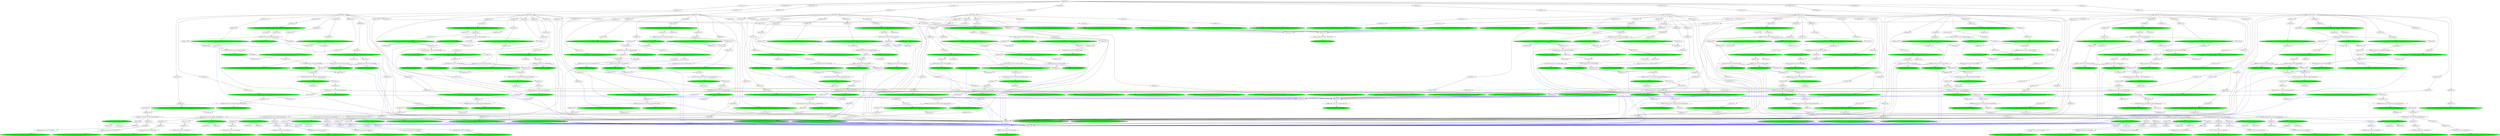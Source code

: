 strict digraph "reflow flowgraph sha256:2e38ae69c3d4325a05aa089971181f7ec12077a48e4ab9f7c906feb98dc5c839" {
// Node definitions.
"00793034-extern-n10.r02.s03.Main.cp_ref_gff-s3://niema-test/n10/r02/n10.r02.s03.reference.gff" [
fillcolor=green
style=filled
];
"007ef724-val-";
"00fe8b1d-val-";
"011431e0-val-";
"015159be-exec-n10.r02.s04.Main.untrimmed_bam" [
fillcolor=green
style=filled
];
"01f268e5-val-";
"023f4316-exec-n10.r02.s04.Main.depth" [
fillcolor=green
style=filled
];
"024e5d08-extern-n10.r02.s09.Main.cp_ref_gff-s3://niema-test/n10/r02/n10.r02.s09.reference.gff" [
fillcolor=green
style=filled
];
"0286111e-exec-n10.r02.s04.Main.sorted_trimmed_bam" [
fillcolor=green
style=filled
];
"034ba9b7-val-";
"03680faa-val-";
"037879dc-coerce-n10.r02.s01.Main.sorted_untrimmed_bam";
"0385aab7-val-";
"0388ac78-val-";
"03b4cd0c-val-";
"03d93caa-val-";
"045f1f0e-extern-n10.r02.s04.Main.cp_depth-s3://niema-test/n10/r02/n10.r02.s04.depth.txt" [
fillcolor=green
style=filled
];
"04761a25-val-";
"04cfaf18-val-";
"056651cc-coerce-n10.r02.s09.Main.depth";
"05c9525f-val-";
"05ffbb8f-val-";
"0608c8e0-val-";
"060cb701-val-";
"063863c3-val-";
"06f12791-val-";
"0731cc52-exec-n10.r02.s06.Main.sorted_trimmed_bam" [
fillcolor=green
style=filled
];
"0801e05a-val-";
"0831dea0-coerce-n10.r02.s09.Main.sorted_trimmed_bam";
"08a8cf8f-val-";
"08c863af-extern-n10.r02.s01.Main.cp_low_depth-s3://niema-test/n10/r02/n10.r02.s01.lowdepth.tsv" [
fillcolor=green
style=filled
];
"09166c50-coerce-n10.r02.s05.Main.untrimmed_bam";
"09c0f98f-val-";
"0a87f849-coerce-n10.r02.s05.Main.sorted_untrimmed_bam";
"0b2cb2c5-exec-n10.r02.s02.Main.depth" [
fillcolor=green
style=filled
];
"0b50488b-extern-n10.r02.s05.Main.cp_consensus-s3://niema-test/n10/r02/n10.r02.s05.consensus.fas" [
fillcolor=green
style=filled
];
"0b7fbe19-extern-n10.r02.s06.Main.cp_consensus-s3://niema-test/n10/r02/n10.r02.s06.consensus.fas" [
fillcolor=green
style=filled
];
"0bb67185-exec-n10.r02.s10.Main.sorted_trimmed_bam" [
fillcolor=green
style=filled
];
"0bcf5ad2-val-";
"0cdc0bb8-val-";
"0ce0420b-val-";
"0d74b364-val-";
"0db2f091-val-";
"0dbd4942-coerce-n10.r02.s08.Main.variants";
"0de50250-val-";
"0df55a2f-val-";
"0dfd55d9-exec-n10.r02.s08.Main.consensus" [
fillcolor=green
style=filled
];
"0e56b72c-val-";
"0eb054f0-val-";
"0f1c7f0b-val-";
"0f641133-coerce-n10.r02.s10.Main.variants";
"103ea71e-val-";
"1064ae83-val-";
"107cd925-val-";
"10f46d9b-val-";
"1108e338-val-";
"1225acff-val-";
"12871749-exec-n10.r02.s05.Main.pileup" [
fillcolor=green
style=filled
];
"129a42f0-val-";
"12a15e24-val-";
"131eeac2-val-";
"1472eddb-coerce-n10.r02.s07.Main.sorted_trimmed_bam";
"14872e25-extern-n10.r02.s07.Main.cp_primer_bed-s3://niema-test/n10/r02/n10.r02.s07.primers.bed" [
fillcolor=green
style=filled
];
"148ef9e8-val-";
"14c78ac5-extern-n10.r02.s03.Main.cp_low_depth-s3://niema-test/n10/r02/n10.r02.s03.lowdepth.tsv" [
fillcolor=green
style=filled
];
"14f6dce7-val-";
"150182a6-extern-n10.r02.s05.Main.cp_variants-s3://niema-test/n10/r02/n10.r02.s05.variants.vcf" [
fillcolor=green
style=filled
];
"1515ebf8-val-";
"15367a14-val-";
"154e19c6-val-";
"15812c8a-extern-n10.r02.s10.Main.cp_pileup-s3://niema-test/n10/r02/n10.r02.s10.pileup.txt" [
fillcolor=green
style=filled
];
"15dd0e93-val-";
"15e6fcf0-extern-n10.r02.s06.Main.cp_depth-s3://niema-test/n10/r02/n10.r02.s06.depth.txt" [
fillcolor=green
style=filled
];
"16ad2208-val-";
"16ce84e1-val-";
"16e61b01-coerce-n10.r02.s09.Main.variants";
"17583e0b-val-";
"17de652f-coerce-n10.r02.s05.Main.depth";
"17e5744a-val-";
"185f5524-extern-n10.r02.s09.Main.cp_pileup-s3://niema-test/n10/r02/n10.r02.s09.pileup.txt" [
fillcolor=green
style=filled
];
"1907d764-val-";
"190a1f8b-val-";
"19a99c96-val-";
"19c26675-val-";
"19fec865-val-";
"1a735d38-val-";
"1aa66878-val-";
"1ab9b4b7-extern-n10.r02.s09.Main.cp_variants-s3://niema-test/n10/r02/n10.r02.s09.variants.vcf" [
fillcolor=green
style=filled
];
"1acf8cd3-exec-n10.r02.s04.Main.low_depth" [
fillcolor=green
style=filled
];
"1ad22636-coerce-n10.r02.s01.Main.fq1";
"1b04ba86-extern-n10.r02.s09.Main.cp_consensus-s3://niema-test/n10/r02/n10.r02.s09.consensus.fas" [
fillcolor=green
style=filled
];
"1b2ac143-coerce-n10.r02.s06.Main.depth";
"1b53a5a3-exec-n10.r02.s05.Main.untrimmed_bam" [
fillcolor=green
style=filled
];
"1beafde4-val-";
"1c280903-val-";
"1c50ff68-coerce-n10.r02.s01.Main.primer_bed";
"1c854aac-val-";
"1ca2c66e-coerce-n10.r02.s04.Main.low_depth";
"1cd744ff-exec-n10.r02.s07.Main.consensus" [
fillcolor=green
style=filled
];
"1d29d930-exec-n10.r02.s07.Main.untrimmed_bam" [
fillcolor=green
style=filled
];
"1d35c9de-val-";
"1d52f8ce-exec-n10.r02.s01.Main.consensus" [
fillcolor=green
style=filled
];
"1d77e336-exec-n10.r02.s03.Main.consensus" [
fillcolor=green
style=filled
];
"1d7b09b9-val-";
"1d7ee347-val-";
"1d90809f-val-";
"1e7f8093-extern-n10.r02.s04.Main.cp_pileup-s3://niema-test/n10/r02/n10.r02.s04.pileup.txt" [
fillcolor=green
style=filled
];
"1ebf3fe5-val-";
"1f1320f3-exec-n10.r02.s08.Main.sorted_untrimmed_bam" [
fillcolor=green
style=filled
];
"1f25dc33-extern-n10.r02.s05.Main.cp_ref_gff-s3://niema-test/n10/r02/n10.r02.s05.reference.gff" [
fillcolor=green
style=filled
];
"1fb7b292-coerce-n10.r02.s03.Main.sorted_trimmed_bam";
"1fe61154-val-";
"201a00d4-val-";
"205c9fce-val-";
"20679a86-val-";
"2159266e-extern-n10.r02.s04.Main.cp_low_depth-s3://niema-test/n10/r02/n10.r02.s04.lowdepth.tsv" [
fillcolor=green
style=filled
];
"218328bd-val-";
"21c39069-val-";
"21f72d78-exec-n10.r02.s07.Main.depth" [
fillcolor=green
style=filled
];
"21fcd1d1-val-";
"220ac58b-val-";
"225b1b51-val-";
"2280cd99-extern-n10.r02.s05.Main.cp_low_depth-s3://niema-test/n10/r02/n10.r02.s05.lowdepth.tsv" [
fillcolor=green
style=filled
];
"22b2829b-extern-n10.r02.s01.Main.cp_sorted_untrimmed_bam-s3://niema-test/n10/r02/n10.r02.s01.untrimmed.sorted.bam" [
fillcolor=green
style=filled
];
"22b2bb44-val-";
"22dcbacb-val-";
"22ecbb39-val-";
"230dffd3-val-";
"231820fb-val-";
"23221bc7-coerce-n10.r02.s08.Main.sorted_trimmed_bam";
"234845de-val-";
"235c235f-val-";
"23b47615-val-";
"24687cc7-val-";
"24c70758-val-";
"25418740-val-";
"25fee753-val-";
"2620ef5e-val-";
"267a357a-val-";
"26b3e125-val-";
"26ea4212-coerce-n10.r02.s08.Main.trimmed_bam";
"27006c53-val-";
"27fd1036-val-";
"2894eed8-val-";
"28ee65cd-extern-n10.r02.s01.Main.cp_depth-s3://niema-test/n10/r02/n10.r02.s01.depth.txt" [
fillcolor=green
style=filled
];
"295b9ce1-exec-n10.r02.s01.Main.trimmed_bam" [
fillcolor=green
style=filled
];
"29d7aed3-coerce-n10.r02.s02.Main.consensus";
"2a092d3d-val-";
"2a52fa14-val-";
"2a559703-val-";
"2aaf5e25-exec-n10.r02.s07.Main.low_depth" [
fillcolor=green
style=filled
];
"2ae4f928-val-";
"2b19755e-val-";
"2b8a2846-val-";
"2be3b9c2-val-";
"2c0fe3c9-val-";
"2c9eed26-val-";
"2c9fce6e-coerce-n10.r02.s03.Main.sorted_untrimmed_bam";
"2ccf969f-val-";
"2d505f8b-coerce-n10.r02.s04.Main.pileup";
"2dcb1de6-val-";
"2e157f2b-val-";
"2e40fb0c-val-";
"2edc3491-val-";
"300b36f2-exec-n10.r02.s08.Main.untrimmed_bam" [
fillcolor=green
style=filled
];
"30196d55-val-";
"30aa9b58-extern-n10.r02.s02.Main.cp_primer_bed-s3://niema-test/n10/r02/n10.r02.s02.primers.bed" [
fillcolor=green
style=filled
];
"31007a36-val-";
"314e5675-val-";
"3169187a-exec-n10.r02.s04.Main.consensus" [
fillcolor=green
style=filled
];
"31771b76-extern-n10.r02.s09.Main.cp_depth-s3://niema-test/n10/r02/n10.r02.s09.depth.txt" [
fillcolor=green
style=filled
];
"326229fc-val-";
"32655914-coerce-n10.r02.s03.Main.fq1";
"342b3430-exec-n10.r02.s10.Main.pileup" [
fillcolor=green
style=filled
];
"34a83e49-val-";
"34f541a5-exec-n10.r02.s01.Main.sorted_trimmed_bam" [
fillcolor=green
style=filled
];
"3514e130-coerce-n10.r02.s01.Main.sorted_trimmed_bam";
"354910a6-coerce-n10.r02.s10.Main.pileup";
"362c63e2-extern-n10.r02.s08.Main.cp_depth-s3://niema-test/n10/r02/n10.r02.s08.depth.txt" [
fillcolor=green
style=filled
];
"369a6023-val-";
"369cdc08-val-";
"36aa382f-val-";
"36bfc38f-intern-n10.r02.s02.Main.fq1-s3://niema-test/n10/r02/n10.r02.s02_R1.fastq" [
fillcolor=green
style=filled
];
"36cea0b2-intern-n10.r02.s09.Main.fq1-s3://niema-test/n10/r02/n10.r02.s09_R1.fastq" [
fillcolor=green
style=filled
];
"36e99524-val-";
"371a1ba7-val-";
"3765c6c1-exec-n10.r02.s06.Main.variants" [
fillcolor=green
style=filled
];
"376acef7-extern-n10.r02.s01.Main.cp_pileup-s3://niema-test/n10/r02/n10.r02.s01.pileup.txt" [
fillcolor=green
style=filled
];
"381f12da-val-";
"38d49882-val-";
"3906781b-val-";
"39202cf1-val-";
"3a04af61-intern-n10.r02.s07.Main.fq1-s3://niema-test/n10/r02/n10.r02.s07_R1.fastq" [
fillcolor=green
style=filled
];
"3a07b2d4-coerce-n10.r02.s07.Main.pileup";
"3a79da34-val-";
"3a84e9ae-val-";
"3afbca87-val-";
"3b0616d5-val-";
"3b29f0a0-val-";
"3b4af3ed-val-";
"3c7965f6-val-";
"3d2f285b-intern-n10.r02.s01.Main.fq2-s3://niema-test/n10/r02/n10.r02.s01_R2.fastq" [
fillcolor=green
style=filled
];
"3d3ac89c-coerce-n10.r02.s01.Main.pileup";
"3d4c4b99-val-";
"3d596c7e-val-";
"3db0be20-exec-n10.r02.s04.Main.variants" [
fillcolor=green
style=filled
];
"3dd42aa5-val-";
"3e293051-val-";
"3e462ab1-val-";
"3eafe98c-val-";
"3eb83546-val-";
"3f168fb2-val-";
"3f9edc91-val-";
"3faf1ece-val-";
"3fb2e1e5-val-";
"4025162a-val-";
"4045f218-val-";
"408d00ca-val-";
"40ae3276-val-";
"40b3af57-val-";
"41ade6ef-val-";
"41b44b29-extern-n10.r02.s07.Main.cp_variants-s3://niema-test/n10/r02/n10.r02.s07.variants.vcf" [
fillcolor=green
style=filled
];
"41ce525b-extern-n10.r02.s10.Main.cp_sorted_trimmed_bam-s3://niema-test/n10/r02/n10.r02.s10.sorted.trimmed.bam" [
fillcolor=green
style=filled
];
"41ee9680-extern-n10.r02.s09.Main.cp_sorted_untrimmed_bam-s3://niema-test/n10/r02/n10.r02.s09.untrimmed.sorted.bam" [
fillcolor=green
style=filled
];
"42669b29-val-";
"434d08cc-coerce-n10.r02.s06.Main.trimmed_bam";
"438b852a-coerce-n10.r02.s07.Main.low_depth";
"44e2e392-val-";
"45311877-val-";
"45367806-coerce-n10.r02.s10.Main.untrimmed_bam";
"45f1dc81-val-";
"45f27cc0-extern-n10.r02.s01.Main.cp_variants-s3://niema-test/n10/r02/n10.r02.s01.variants.vcf" [
fillcolor=green
style=filled
];
"460ff585-intern-n10.r02.s10.Main.fq1-s3://niema-test/n10/r02/n10.r02.s10_R1.fastq" [
fillcolor=green
style=filled
];
"46214976-val-";
"4643286e-val-";
"467f87f5-val-";
"468fec9b-val-";
"469bf3e2-val-";
"4731a279-val-";
"473ec8c1-val-";
"4763555c-val-";
"48264b27-val-";
"48b8aa2e-val-";
"48c71ccb-val-";
"48cd97a4-coerce-n10.r02.s05.Main.consensus";
"49060d61-val-";
"492fe344-val-";
"4981f288-val-";
"499eac11-extern-n10.r02.s03.Main.cp_pileup-s3://niema-test/n10/r02/n10.r02.s03.pileup.txt" [
fillcolor=green
style=filled
];
"4a79ccb0-extern-n10.r02.s07.Main.cp_ref_gff-s3://niema-test/n10/r02/n10.r02.s07.reference.gff" [
fillcolor=green
style=filled
];
"4a802271-val-";
"4a8e2ec2-extern-n10.r02.s04.Main.cp_variants-s3://niema-test/n10/r02/n10.r02.s04.variants.vcf" [
fillcolor=green
style=filled
];
"4a93ab85-exec-n10.r02.s01.Main.ref_fas" [
fillcolor=green
style=filled
];
"4b0c75c8-extern-n10.r02.s10.Main.cp_low_depth-s3://niema-test/n10/r02/n10.r02.s10.lowdepth.tsv" [
fillcolor=green
style=filled
];
"4b1580a4-val-";
"4b86f75d-val-";
"4b8b3fe1-val-";
"4b9e3acb-val-";
"4bb548ac-val-";
"4c1576a1-coerce-n10.r02.s04.Main.consensus";
"4c44ece3-val-";
"4cb38d85-val-";
"4d06d89a-val-";
"4d964f83-val-";
"4e5b7e59-val-";
"4e76a167-val-";
"4e7cef66-val-";
"4e86d9f9-exec-n10.r02.s06.Main.low_depth" [
fillcolor=green
style=filled
];
"4e8cdeff-val-";
"4ed18656-extern-n10.r02.s10.Main.cp_ref_gff-s3://niema-test/n10/r02/n10.r02.s10.reference.gff" [
fillcolor=green
style=filled
];
"4ed5b9b0-exec-n10.r02.s01.Main.low_depth" [
fillcolor=green
style=filled
];
"4ee096b9-coerce-n10.r02.s04.Main.variants";
"4ee83cae-coerce-n10.r02.s08.Main.low_depth";
"4f50f239-val-";
"4f5e02d1-val-";
"4fb89b0c-coerce-n10.r02.s06.Main.pileup";
"4fe6ed9b-val-";
"50008531-val-";
"5037d0b7-val-";
"50c4132e-val-";
"50c8aca7-val-";
"50e812ed-val-";
"5155830a-extern-n10.r02.s10.Main.cp_variants-s3://niema-test/n10/r02/n10.r02.s10.variants.vcf" [
fillcolor=green
style=filled
];
"516b022b-coerce-n10.r02.s03.Main.trimmed_bam";
"5170d670-coerce-n10.r02.s04.Main.trimmed_bam";
"51ad5a9c-val-";
"52313dc9-val-";
"52a7be3a-val-";
"52fb8f13-val-";
"531c5dbc-val-";
"5324476f-coerce-n10.r02.s09.Main.trimmed_bam";
"537e5ef1-extern-n10.r02.s02.Main.cp_ref_fas-s3://niema-test/n10/r02/n10.r02.s02.reference.fas" [
fillcolor=green
style=filled
];
"53d2e46d-val-";
"53d6ac17-val-";
"53e16067-val-";
"5420c862-extern-n10.r02.s08.Main.cp_low_depth-s3://niema-test/n10/r02/n10.r02.s08.lowdepth.tsv" [
fillcolor=green
style=filled
];
"546ea4f9-val-";
"54ed2958-extern-n10.r02.s08.Main.cp_primer_bed-s3://niema-test/n10/r02/n10.r02.s08.primers.bed" [
fillcolor=green
style=filled
];
"55016bc4-val-";
"551a9ba3-val-";
"55678549-val-";
"5601ed10-val-";
"5654507e-val-";
"5660a2f8-val-";
"5693588c-extern-n10.r02.s05.Main.cp_depth-s3://niema-test/n10/r02/n10.r02.s05.depth.txt" [
fillcolor=green
style=filled
];
"56a023e8-coerce-n10.r02.s08.Main.fq2";
"56e29925-val-";
"56ec3c5d-val-";
"56f48c3c-exec-n10.r02.s05.Main.trimmed_bam" [
fillcolor=green
style=filled
];
"5762da9d-val-";
"5845fcf1-val-";
"58883eb9-extern-n10.r02.s10.Main.cp_untrimmed_bam-s3://niema-test/n10/r02/n10.r02.s10.untrimmed.bam" [
fillcolor=green
style=filled
];
"58a7d636-coerce-n10.r02.s05.Main.fq1";
"58e82054-intern-n10.r02.s02.Main.fq2-s3://niema-test/n10/r02/n10.r02.s02_R2.fastq" [
fillcolor=green
style=filled
];
"5914595d-exec-n10.r02.s10.Main.consensus" [
fillcolor=green
style=filled
];
"59683a7e-exec-n10.r02.s04.Main.pileup" [
fillcolor=green
style=filled
];
"596b7aaf-exec-n10.r02.s07.Main.trimmed_bam" [
fillcolor=green
style=filled
];
"597b6d11-val-";
"5986cfe1-val-";
"59e34a15-val-";
"59e3d432-val-";
"5a0f570f-extern-n10.r02.s08.Main.cp_sorted_untrimmed_bam-s3://niema-test/n10/r02/n10.r02.s08.untrimmed.sorted.bam" [
fillcolor=green
style=filled
];
"5a768225-intern-n10.r02.s03.Main.fq2-s3://niema-test/n10/r02/n10.r02.s03_R2.fastq" [
fillcolor=green
style=filled
];
"5ac8c4cf-val-";
"5af34fc5-val-";
"5afcb703-val-";
"5b4ef1f7-val-";
"5b6d5f9b-val-";
"5b727e45-coerce-n10.r02.s02.Main.sorted_untrimmed_bam";
"5b7828d3-exec-n10.r02.s06.Main.pileup" [
fillcolor=green
style=filled
];
"5b84219e-val-";
"5b9b36cf-coerce-n10.r02.s01.Main.consensus";
"5beafb02-val-";
"5c08c60c-val-";
"5c61c076-coerce-n10.r02.s02.Main.untrimmed_bam";
"5c6e1437-val-";
"5d600161-extern-n10.r02.s01.Main.cp_consensus-s3://niema-test/n10/r02/n10.r02.s01.consensus.fas" [
fillcolor=green
style=filled
];
"5d7a782b-val-";
"5d7bc882-val-";
"5d80686c-val-";
"5e1bf5f9-val-";
"5e66c381-extern-n10.r02.s08.Main.cp_sorted_trimmed_bam-s3://niema-test/n10/r02/n10.r02.s08.sorted.trimmed.bam" [
fillcolor=green
style=filled
];
"5eced5db-val-";
"5fe2f2cd-exec-n10.r02.s08.Main.pileup" [
fillcolor=green
style=filled
];
"6015ae1e-coerce-n10.r02.s01.Main.ref_gff";
"606ac532-val-";
"6073af24-extern-n10.r02.s09.Main.cp_ref_fas-s3://niema-test/n10/r02/n10.r02.s09.reference.fas" [
fillcolor=green
style=filled
];
"6114a281-extern-n10.r02.s02.Main.cp_sorted_untrimmed_bam-s3://niema-test/n10/r02/n10.r02.s02.untrimmed.sorted.bam" [
fillcolor=green
style=filled
];
"61491e22-val-";
"6174a5c0-exec-n10.r02.s03.Main.pileup" [
fillcolor=green
style=filled
];
"61a1116b-val-";
"61a2cba0-val-";
"6216e211-val-";
"62836e6e-exec-n10.r02.s01.Main.sorted_untrimmed_bam" [
fillcolor=green
style=filled
];
"62ae55ee-val-";
"63783ab5-val-";
"63f0b812-extern-n10.r02.s03.Main.cp_untrimmed_bam-s3://niema-test/n10/r02/n10.r02.s03.untrimmed.bam" [
fillcolor=green
style=filled
];
"6452592c-val-";
"6481d9e4-extern-n10.r02.s09.Main.cp_sorted_trimmed_bam-s3://niema-test/n10/r02/n10.r02.s09.sorted.trimmed.bam" [
fillcolor=green
style=filled
];
"64b51edb-exec-n10.r02.s06.Main.consensus" [
fillcolor=green
style=filled
];
"6503c098-val-";
"654f3c30-coerce-n10.r02.s08.Main.pileup";
"658b87dc-val-";
"65a6f8e3-val-";
"65c6dc2e-val-";
"65d0119f-coerce-n10.r02.s04.Main.sorted_trimmed_bam";
"65f01d63-val-";
"6607d570-val-";
"6672d17d-exec-n10.r02.s01.Main.depth" [
fillcolor=green
style=filled
];
"66a869d7-val-";
"6819ed9d-val-";
"685964d1-extern-n10.r02.s10.Main.cp_depth-s3://niema-test/n10/r02/n10.r02.s10.depth.txt" [
fillcolor=green
style=filled
];
"68a51388-val-";
"68bced0f-extern-n10.r02.s03.Main.cp_primer_bed-s3://niema-test/n10/r02/n10.r02.s03.primers.bed" [
fillcolor=green
style=filled
];
"69f30453-extern-n10.r02.s09.Main.cp_primer_bed-s3://niema-test/n10/r02/n10.r02.s09.primers.bed" [
fillcolor=green
style=filled
];
"6a052429-val-";
"6a59777a-val-";
"6a6c4e12-val-";
"6ac094e4-extern-n10.r02.s04.Main.cp_untrimmed_bam-s3://niema-test/n10/r02/n10.r02.s04.untrimmed.bam" [
fillcolor=green
style=filled
];
"6af43951-val-";
"6b0d16db-val-";
"6b10b957-val-";
"6b15dcba-exec-n10.r02.s08.Main.depth" [
fillcolor=green
style=filled
];
"6b27d3b3-val-";
"6b64e10a-val-";
"6b744cc5-val-";
"6bceafc7-val-";
"6c52f68c-coerce-n10.r02.s06.Main.sorted_untrimmed_bam";
"6cf665e1-val-";
"6d1e4abb-val-";
"6d51f2e9-val-";
"6eba4cd7-exec-n10.r02.s03.Main.low_depth" [
fillcolor=green
style=filled
];
"6ec2997e-exec-n10.r02.s09.Main.depth" [
fillcolor=green
style=filled
];
"6eee1bd3-val-";
"6f41c4f5-val-";
"6f8cdba8-coerce-n10.r02.s10.Main.low_depth";
"6f995619-val-";
"6fb4bc5a-val-";
"70689bfe-exec-n10.r02.s02.Main.variants" [
fillcolor=green
style=filled
];
"717fec10-extern-n10.r02.s04.Main.cp_ref_fas-s3://niema-test/n10/r02/n10.r02.s04.reference.fas" [
fillcolor=green
style=filled
];
"71bc8a42-val-";
"71de2c64-val-";
"72862ed3-val-";
"733a3270-extern-n10.r02.s03.Main.cp_variants-s3://niema-test/n10/r02/n10.r02.s03.variants.vcf" [
fillcolor=green
style=filled
];
"733fe90e-val-";
"7343fdc0-val-";
"73ad62f5-exec-n10.r02.s01.Main.pileup" [
fillcolor=green
style=filled
];
"73c2fc9e-coerce-n10.r02.s03.Main.untrimmed_bam";
"73ddae21-val-";
"74959a14-val-";
"74c4d86f-extern-n10.r02.s10.Main.cp_ref_fas-s3://niema-test/n10/r02/n10.r02.s10.reference.fas" [
fillcolor=green
style=filled
];
"74ecc1bb-coerce-n10.r02.s06.Main.variants";
"74f7201a-coerce-n10.r02.s06.Main.fq2";
"752b1b91-extern-n10.r02.s06.Main.cp_sorted_untrimmed_bam-s3://niema-test/n10/r02/n10.r02.s06.untrimmed.sorted.bam" [
fillcolor=green
style=filled
];
"75a1d01e-val-";
"75d1a8aa-extern-n10.r02.s07.Main.cp_ref_fas-s3://niema-test/n10/r02/n10.r02.s07.reference.fas" [
fillcolor=green
style=filled
];
"75fa049c-val-";
"7669794a-val-";
"7697b971-val-";
"76b9af79-val-";
"76dd835f-extern-n10.r02.s06.Main.cp_pileup-s3://niema-test/n10/r02/n10.r02.s06.pileup.txt" [
fillcolor=green
style=filled
];
"77206033-val-";
"7722da91-val-";
"7789d186-exec-n10.r02.s03.Main.trimmed_bam" [
fillcolor=green
style=filled
];
"77e4c05d-exec-n10.r02.s01.Main.variants" [
fillcolor=green
style=filled
];
"784005da-extern-n10.r02.s05.Main.cp_untrimmed_bam-s3://niema-test/n10/r02/n10.r02.s05.untrimmed.bam" [
fillcolor=green
style=filled
];
"78fc0413-val-";
"793f27d4-val-";
"7a19a193-val-";
"7a2d09c6-val-";
"7a74f6c7-coerce-n10.r02.s04.Main.fq2";
"7a9cb0bc-val-";
"7ac98613-val-";
"7b625a36-val-";
"7bb3201a-val-";
"7be44182-coerce-n10.r02.s07.Main.fq2";
"7be4d6fc-val-";
"7c4cc5a7-val-";
"7cae097a-extern-n10.r02.s05.Main.cp_primer_bed-s3://niema-test/n10/r02/n10.r02.s05.primers.bed" [
fillcolor=green
style=filled
];
"7d8201f3-val-";
"7e00c6c1-val-";
"7e51b918-val-";
"7e6aa32f-val-";
"7e6ae924-val-";
"7edc9520-exec-n10.r02.s06.Main.depth" [
fillcolor=green
style=filled
];
"7f6133ca-val-";
"7f75a121-val-";
"7f89326a-intern-n10.r02.s04.Main.fq1-s3://niema-test/n10/r02/n10.r02.s04_R1.fastq" [
fillcolor=green
style=filled
];
"801e1f0a-extern-n10.r02.s02.Main.cp_variants-s3://niema-test/n10/r02/n10.r02.s02.variants.vcf" [
fillcolor=green
style=filled
];
"8038e643-val-";
"8040ffb1-extern-n10.r02.s04.Main.cp_primer_bed-s3://niema-test/n10/r02/n10.r02.s04.primers.bed" [
fillcolor=green
style=filled
];
"80dc86bf-val-";
"81d324ff-extern-n10.r02.s02.Main.cp_untrimmed_bam-s3://niema-test/n10/r02/n10.r02.s02.untrimmed.bam" [
fillcolor=green
style=filled
];
"82434439-val-";
"8259c9df-val-";
"8279bf13-val-";
"827e9c96-coerce-n10.r02.s10.Main.consensus";
"82905d0e-intern-n10.r02.s08.Main.fq2-s3://niema-test/n10/r02/n10.r02.s08_R2.fastq" [
fillcolor=green
style=filled
];
"82aca09a-val-";
"82b143e2-coerce-n10.r02.s05.Main.variants";
"82efbe00-val-";
"82f77cb1-exec-n10.r02.s07.Main.variants" [
fillcolor=green
style=filled
];
"834d34c8-val-";
"83a88bca-coerce-n10.r02.s07.Main.consensus";
"842a5102-val-";
"84584c4e-coerce-n10.r02.s07.Main.untrimmed_bam";
"8486e615-val-";
"84ab59c5-val-";
"84e0ca3a-val-";
"852b9b7f-val-";
"8566d52b-extern-n10.r02.s07.Main.cp_depth-s3://niema-test/n10/r02/n10.r02.s07.depth.txt" [
fillcolor=green
style=filled
];
"85b71492-exec-n10.r02.s05.Main.consensus" [
fillcolor=green
style=filled
];
"86139627-val-";
"861a6037-val-";
"863be9de-coerce-n10.r02.s06.Main.low_depth";
"864f536f-val-";
"865c5179-val-";
"86899d14-extern-n10.r02.s04.Main.cp_ref_gff-s3://niema-test/n10/r02/n10.r02.s04.reference.gff" [
fillcolor=green
style=filled
];
"872c84b0-coerce-n10.r02.s03.Main.depth";
"87622de4-val-";
"8894cd83-extern-n10.r02.s09.Main.cp_low_depth-s3://niema-test/n10/r02/n10.r02.s09.lowdepth.tsv" [
fillcolor=green
style=filled
];
"88bd76ba-val-";
"88faff37-val-";
"88fe375e-extern-n10.r02.s06.Main.cp_low_depth-s3://niema-test/n10/r02/n10.r02.s06.lowdepth.tsv" [
fillcolor=green
style=filled
];
"892ccebb-val-";
"8953486b-exec-n10.r02.s10.Main.variants" [
fillcolor=green
style=filled
];
"89a01daf-exec-n10.r02.s08.Main.sorted_trimmed_bam" [
fillcolor=green
style=filled
];
"8a6d1f31-intern-n10.r02.s03.Main.fq1-s3://niema-test/n10/r02/n10.r02.s03_R1.fastq" [
fillcolor=green
style=filled
];
"8ad36273-extern-n10.r02.s02.Main.cp_consensus-s3://niema-test/n10/r02/n10.r02.s02.consensus.fas" [
fillcolor=green
style=filled
];
"8ad5a92d-coerce-n10.r02.s03.Main.fq2";
"8af6be25-extern-n10.r02.s02.Main.cp_depth-s3://niema-test/n10/r02/n10.r02.s02.depth.txt" [
fillcolor=green
style=filled
];
"8b554b6e-exec-n10.r02.s03.Main.untrimmed_bam" [
fillcolor=green
style=filled
];
"8c213f70-extern-n10.r02.s06.Main.cp_sorted_trimmed_bam-s3://niema-test/n10/r02/n10.r02.s06.sorted.trimmed.bam" [
fillcolor=green
style=filled
];
"8c7ff91c-val-";
"8cada323-val-";
"8d1bb6ce-val-";
"8d318c41-val-";
"8d5bcecb-val-";
"8e44e1b4-val-";
"8e7599d9-val-";
"8efadd21-val-";
"8f10b848-extern-n10.r02.s07.Main.cp_consensus-s3://niema-test/n10/r02/n10.r02.s07.consensus.fas" [
fillcolor=green
style=filled
];
"9003ea9d-val-";
"9027f3d6-val-";
"9061215c-extern-n10.r02.s03.Main.cp_sorted_untrimmed_bam-s3://niema-test/n10/r02/n10.r02.s03.untrimmed.sorted.bam" [
fillcolor=green
style=filled
];
"90654428-val-";
"911749e3-coerce-n10.r02.s04.Main.fq1";
"91422e96-exec-n10.r02.s02.Main.pileup" [
fillcolor=green
style=filled
];
"914e9957-exec-n10.r02.s01.Main.untrimmed_bam" [
fillcolor=green
style=filled
];
"91a2de50-val-";
"91c3e5bc-val-";
"92758a6e-val-";
"92ef6b4c-val-";
"93130c50-val-";
"936137f5-extern-n10.r02.s06.Main.cp_ref_fas-s3://niema-test/n10/r02/n10.r02.s06.reference.fas" [
fillcolor=green
style=filled
];
"936a97ae-val-";
"939999d6-val-";
"939a1791-val-";
"93b72811-val-";
"93c48ad2-extern-n10.r02.s06.Main.cp_untrimmed_bam-s3://niema-test/n10/r02/n10.r02.s06.untrimmed.bam" [
fillcolor=green
style=filled
];
"9439857c-val-";
"9478f163-val-";
"948208ee-val-";
"94be2ad0-extern-n10.r02.s08.Main.cp_consensus-s3://niema-test/n10/r02/n10.r02.s08.consensus.fas" [
fillcolor=green
style=filled
];
"94c2dc13-val-";
"9610a062-val-";
"963c5529-val-";
"966d08b4-coerce-n10.r02.s02.Main.fq1";
"968d25d3-val-";
"97f473eb-val-";
"981ae41b-val-";
"98594b96-val-";
"9923cc05-coerce-n10.r02.s03.Main.variants";
"99a5f73e-coerce-n10.r02.s07.Main.depth";
"99a633e6-val-";
"99bd5fc0-val-";
"99d9da24-val-";
"99f84978-val-";
"9aaf2b46-val-";
"9ad35139-val-";
"9b02f753-val-";
"9b228e34-val-";
"9b236693-coerce-n10.r02.s10.Main.sorted_untrimmed_bam";
"9b9b60b0-coerce-n10.r02.s08.Main.sorted_untrimmed_bam";
"9c545192-val-";
"9cd9442b-val-";
"9d7a0eeb-extern-n10.r02.s03.Main.cp_sorted_trimmed_bam-s3://niema-test/n10/r02/n10.r02.s03.sorted.trimmed.bam" [
fillcolor=green
style=filled
];
"9d91d9ae-exec-n10.r02.s09.Main.sorted_trimmed_bam" [
fillcolor=green
style=filled
];
"9df40e77-coerce-n10.r02.s02.Main.depth";
"9e34baec-coerce-n10.r02.s01.Main.untrimmed_bam";
"9ea91f98-val-";
"9ebde6ef-val-";
"9f09fce1-val-";
"9f41d894-exec-n10.r02.s09.Main.consensus" [
fillcolor=green
style=filled
];
"9fdc807f-val-";
"a0a72c4d-extern-n10.r02.s01.Main.cp_untrimmed_bam-s3://niema-test/n10/r02/n10.r02.s01.untrimmed.bam" [
fillcolor=green
style=filled
];
"a1095689-val-";
"a1c3d1bc-exec-n10.r02.s10.Main.sorted_untrimmed_bam" [
fillcolor=green
style=filled
];
"a1c51b97-val-";
"a1f05cc8-coerce-n10.r02.s05.Main.pileup";
"a1f997e7-val-";
"a1fb7adb-val-";
"a2682fb8-val-";
"a273e694-val-";
"a35b92a2-val-";
"a3ae27af-val-";
"a407e2cd-val-";
"a412b422-val-";
"a41d8159-val-";
"a47c8a42-val-";
"a4bf4bcd-val-";
"a4f88301-val-";
"a52bc222-val-";
"a593b0a6-intern-n10.r02.s01.Main.fq1-s3://niema-test/n10/r02/n10.r02.s01_R1.fastq" [
fillcolor=green
style=filled
];
"a5968572-val-";
"a5b01b33-val-";
"a6982819-coerce-n10.r02.s06.Main.sorted_trimmed_bam";
"a70efdc7-coerce-n10.r02.s06.Main.untrimmed_bam";
"a71429e5-extern-n10.r02.s10.Main.cp_sorted_untrimmed_bam-s3://niema-test/n10/r02/n10.r02.s10.untrimmed.sorted.bam" [
fillcolor=green
style=filled
];
"a7501c4a-extern-n10.r02.s06.Main.cp_ref_gff-s3://niema-test/n10/r02/n10.r02.s06.reference.gff" [
fillcolor=green
style=filled
];
"a7676af8-intern-n10.r02.s07.Main.fq2-s3://niema-test/n10/r02/n10.r02.s07_R2.fastq" [
fillcolor=green
style=filled
];
"a779705f-val-";
"a79af1cc-val-";
"a7b5e733-val-";
"a7c7a9ae-val-";
"a8143506-coerce-n10.r02.s02.Main.sorted_trimmed_bam";
"a925cc74-val-";
"a9d04318-val-";
"a9f854a9-val-";
"aa1233ba-exec-n10.r02.s03.Main.sorted_trimmed_bam" [
fillcolor=green
style=filled
];
"aa5cb559-val-";
"aa9292fd-intern-n10.r02.s09.Main.fq2-s3://niema-test/n10/r02/n10.r02.s09_R2.fastq" [
fillcolor=green
style=filled
];
"ab08e4a0-val-";
"ab117aa3-val-";
"abd24dd8-extern-n10.r02.s06.Main.cp_primer_bed-s3://niema-test/n10/r02/n10.r02.s06.primers.bed" [
fillcolor=green
style=filled
];
"abde75e2-val-";
"ad0d9ac8-val-";
"ad16ebf0-val-";
"ad54bcba-val-";
"ad8b724b-intern-n10.r02.s08.Main.fq1-s3://niema-test/n10/r02/n10.r02.s08_R1.fastq" [
fillcolor=green
style=filled
];
"adc279b1-val-";
"ae4467d3-val-";
"ae572eef-exec-n10.r02.s06.Main.untrimmed_bam" [
fillcolor=green
style=filled
];
"ae5cdbdb-val-";
"ae8b1a44-val-";
"ae9b1048-coerce-n10.r02.s09.Main.sorted_untrimmed_bam";
"aeeb5c64-val-";
"af51e36f-val-";
"af6d7466-val-";
"af83461b-val-";
"af9517d2-val-";
"afb621e2-exec-n10.r02.s09.Main.sorted_untrimmed_bam" [
fillcolor=green
style=filled
];
"b008b252-val-";
"b0a040b1-val-";
"b199d791-val-";
"b1ba4460-val-";
"b2000edf-val-";
"b222c340-exec-n10.r02.s08.Main.variants" [
fillcolor=green
style=filled
];
"b28c21b3-val-";
"b30a8a52-val-";
"b3d577b3-exec-n10.r02.s03.Main.variants" [
fillcolor=green
style=filled
];
"b4641dfe-exec-n10.r02.s02.Main.sorted_trimmed_bam" [
fillcolor=green
style=filled
];
"b4b308da-val-";
"b4fb4698-val-";
"b559a0b3-val-";
"b56e2054-coerce-n10.r02.s03.Main.pileup";
"b64d134c-extern-n10.r02.s07.Main.cp_untrimmed_bam-s3://niema-test/n10/r02/n10.r02.s07.untrimmed.bam" [
fillcolor=green
style=filled
];
"b67e4a12-coerce-n10.r02.s05.Main.fq2";
"b69fbb17-exec-n10.r02.s10.Main.depth" [
fillcolor=green
style=filled
];
"b7f1b74e-val-";
"b7fe250c-val-";
"b8815edf-val-";
"b8baf591-val-";
"b9c6ba96-val-";
"b9e3ffe5-coerce-n10.r02.s04.Main.sorted_untrimmed_bam";
"ba264568-val-";
"bac185f9-val-";
"bb01bf99-coerce-n10.r02.s04.Main.untrimmed_bam";
"bb0496bd-val-";
"bb081fac-coerce-n10.r02.s01.Main.trimmed_bam";
"bb127e0f-val-";
"bb476685-exec-n10.r02.s03.Main.sorted_untrimmed_bam" [
fillcolor=green
style=filled
];
"bb7c2174-val-";
"bbb75e95-exec-n10.r02.s04.Main.sorted_untrimmed_bam" [
fillcolor=green
style=filled
];
"bc01192f-val-";
"bc288dc2-val-";
"bc54b269-val-";
"bca75036-val-";
"bcd33e50-val-";
"bcef0a95-coerce-n10.r02.s02.Main.trimmed_bam";
"bddafd26-exec-n10.r02.s09.Main.low_depth" [
fillcolor=green
style=filled
];
"bde8595c-val-";
"be07c14f-extern-n10.r02.s10.Main.cp_primer_bed-s3://niema-test/n10/r02/n10.r02.s10.primers.bed" [
fillcolor=green
style=filled
];
"be3ff706-val-";
"bea03faa-val-";
"befee249-extern-n10.r02.s08.Main.cp_pileup-s3://niema-test/n10/r02/n10.r02.s08.pileup.txt" [
fillcolor=green
style=filled
];
"bf110bbe-val-";
"c03967b8-val-";
"c07f103f-val-";
"c0862434-val-";
"c1488d67-coerce-n10.r02.s06.Main.consensus";
"c18a3ae8-val-";
"c1a74695-val-";
"c1e114b0-val-";
"c23dcea8-val-";
"c250d06c-coerce-n10.r02.s05.Main.low_depth";
"c2899a12-val-";
"c2a2bad6-exec-n10.r02.s05.Main.sorted_untrimmed_bam" [
fillcolor=green
style=filled
];
"c2bb5a16-val-";
"c2cd8cdb-extern-n10.r02.s07.Main.cp_low_depth-s3://niema-test/n10/r02/n10.r02.s07.lowdepth.tsv" [
fillcolor=green
style=filled
];
"c321ef3a-val-";
"c3a182b0-val-";
"c3d933f6-val-";
"c409c256-val-";
"c42708fb-val-";
"c492c6bd-val-";
"c4a37154-val-";
"c4b4eaf9-coerce-n10.r02.s07.Main.trimmed_bam";
"c4bbac1b-val-";
"c4e8dfa9-exec-n10.r02.s08.Main.low_depth" [
fillcolor=green
style=filled
];
"c51fb2d1-val-";
"c5a5f2a8-val-";
"c5ecd417-intern-n10.r02.s06.Main.fq1-s3://niema-test/n10/r02/n10.r02.s06_R1.fastq" [
fillcolor=green
style=filled
];
"c6904256-val-";
"c698d8e3-val-";
"c6bdd36f-exec-n10.r02.s07.Main.sorted_trimmed_bam" [
fillcolor=green
style=filled
];
"c6f83de1-val-";
"c7027917-coerce-n10.r02.s07.Main.fq1";
"c70ae26c-val-";
"c76317b6-exec-n10.r02.s06.Main.trimmed_bam" [
fillcolor=green
style=filled
];
"c790d5ce-extern-n10.r02.s08.Main.cp_ref_gff-s3://niema-test/n10/r02/n10.r02.s08.reference.gff" [
fillcolor=green
style=filled
];
"c799cde3-val-";
"c79a80db-val-";
"c7a55985-coerce-n10.r02.s09.Main.untrimmed_bam";
"c7a86074-exec-n10.r02.s09.Main.untrimmed_bam" [
fillcolor=green
style=filled
];
"c88f5df8-extern-n10.r02.s01.Main.cp_ref_gff-s3://niema-test/n10/r02/n10.r02.s01.reference.gff" [
fillcolor=green
style=filled
];
"c8ace4fc-extern-n10.r02.s01.Main.cp_sorted_trimmed_bam-s3://niema-test/n10/r02/n10.r02.s01.sorted.trimmed.bam" [
fillcolor=green
style=filled
];
"c8eebe8c-extern-n10.r02.s01.Main.cp_primer_bed-s3://niema-test/n10/r02/n10.r02.s01.primers.bed" [
fillcolor=green
style=filled
];
"c9187020-val-";
"c94e66b6-val-";
"c94f23a0-exec-n10.r02.s03.Main.depth" [
fillcolor=green
style=filled
];
"c98b38f3-val-";
"c9b0a26c-val-";
"ca04c02a-intern-n10.r02.s10.Main.fq2-s3://niema-test/n10/r02/n10.r02.s10_R2.fastq" [
fillcolor=green
style=filled
];
"ca0998c6-coerce-n10.r02.s09.Main.low_depth";
"ca280806-val-";
"ca56565c-val-";
"cb22631e-val-";
"cb36d7d7-val-";
"cb6d4bf2-val-";
"cb9440c6-val-";
"cb9e906a-val-";
"cbd6d20c-val-";
"cbddcc05-val-";
"cbf5b895-exec-n10.r02.s09.Main.trimmed_bam" [
fillcolor=green
style=filled
];
"cccefc43-coerce-n10.r02.s05.Main.sorted_trimmed_bam";
"cce6ff2d-val-";
"cceb56fd-coerce-n10.r02.s09.Main.consensus";
"cd072bb0-intern-n10.r02.s05.Main.fq1-s3://niema-test/n10/r02/n10.r02.s05_R1.fastq" [
fillcolor=green
style=filled
];
"cd31f13a-val-";
"cd8bf510-val-";
"cd900e68-coerce-n10.r02.s07.Main.sorted_untrimmed_bam";
"ce1a20f6-val-";
"ce247dba-val-";
"ce2b5875-val-";
"ce9a8a30-val-";
"cf6defbd-val-";
"cfc85cce-val-";
"d03fc565-extern-n10.r02.s05.Main.cp_sorted_trimmed_bam-s3://niema-test/n10/r02/n10.r02.s05.sorted.trimmed.bam" [
fillcolor=green
style=filled
];
"d18822d1-val-";
"d1d1781b-extern-n10.r02.s07.Main.cp_pileup-s3://niema-test/n10/r02/n10.r02.s07.pileup.txt" [
fillcolor=green
style=filled
];
"d1f9355e-val-";
"d2d51cce-val-";
"d311dcc7-extern-n10.r02.s02.Main.cp_low_depth-s3://niema-test/n10/r02/n10.r02.s02.lowdepth.tsv" [
fillcolor=green
style=filled
];
"d3bfd610-extern-n10.r02.s04.Main.cp_consensus-s3://niema-test/n10/r02/n10.r02.s04.consensus.fas" [
fillcolor=green
style=filled
];
"d43848e4-val-";
"d451bc4f-val-";
"d45fe27f-val-";
"d4a1a117-val-";
"d51a40de-val-";
"d5237676-val-";
"d53e3a8e-val-";
"d573d0c1-val-";
"d6a05609-val-";
"d6c523b9-extern-n10.r02.s03.Main.cp_depth-s3://niema-test/n10/r02/n10.r02.s03.depth.txt" [
fillcolor=green
style=filled
];
"d7855f68-val-";
"d7ab6d4a-val-";
"d7f62c8f-exec-n10.r02.s10.Main.low_depth" [
fillcolor=green
style=filled
];
"d923fafc-val-";
"d92905a4-val-";
"d983b5df-exec-n10.r02.s08.Main.trimmed_bam" [
fillcolor=green
style=filled
];
"db267516-val-";
"db755ec4-val-";
"db7f1c9a-val-";
"db8563f5-exec-n10.r02.s02.Main.low_depth" [
fillcolor=green
style=filled
];
"dbf7a038-coerce-n10.r02.s08.Main.untrimmed_bam";
"dc19aa6a-val-";
"dceed94a-val-";
"dcfe8945-coerce-n10.r02.s02.Main.variants";
"dd750ba0-val-";
"dd9af027-val-";
"de0fe80c-val-";
"de6cac48-exec-n10.r02.s05.Main.variants" [
fillcolor=green
style=filled
];
"de7613f7-extern-n10.r02.s03.Main.cp_ref_fas-s3://niema-test/n10/r02/n10.r02.s03.reference.fas" [
fillcolor=green
style=filled
];
"deeb33ee-val-";
"def3dc75-val-";
"df6587ec-val-";
"df775a69-val-";
"df94c43d-val-";
"df993036-val-";
"dfcadbf3-val-";
"e012d9c8-val-";
"e052de1b-val-";
"e085e2ea-val-";
"e0b13b57-val-";
"e0b72784-exec-n10.r02.s05.Main.depth" [
fillcolor=green
style=filled
];
"e0bdbfe1-exec-n10.r02.s06.Main.sorted_untrimmed_bam" [
fillcolor=green
style=filled
];
"e0eb4eaf-extern-n10.r02.s05.Main.cp_ref_fas-s3://niema-test/n10/r02/n10.r02.s05.reference.fas" [
fillcolor=green
style=filled
];
"e16f8845-extern-n10.r02.s08.Main.cp_ref_fas-s3://niema-test/n10/r02/n10.r02.s08.reference.fas" [
fillcolor=green
style=filled
];
"e17956b0-coerce-n10.r02.s10.Main.fq1";
"e1888f48-coerce-n10.r02.s03.Main.consensus";
"e20d1a36-coerce-n10.r02.s10.Main.trimmed_bam";
"e21f5d34-val-";
"e239b320-val-";
"e290bacf-val-";
"e2a26ad6-val-";
"e2c2d8ec-val-";
"e2cdd59f-val-";
"e3619b5a-extern-n10.r02.s01.Main.cp_ref_fas-s3://niema-test/n10/r02/n10.r02.s01.reference.fas" [
fillcolor=green
style=filled
];
"e38044de-exec-n10.r02.s01.Main.ref_gff" [
fillcolor=green
style=filled
];
"e384d49c-coerce-n10.r02.s09.Main.pileup";
"e38c0ef0-val-";
"e3adc46c-val-";
"e3b030e0-val-";
"e3f3361a-val-";
"e47501e4-val-";
"e48e8d54-val-";
"e49383de-val-";
"e4bf843d-coerce-n10.r02.s06.Main.fq1";
"e55070b8-val-";
"e5538976-extern-n10.r02.s02.Main.cp_sorted_trimmed_bam-s3://niema-test/n10/r02/n10.r02.s02.sorted.trimmed.bam" [
fillcolor=green
style=filled
];
"e5f5d0b5-exec-n10.r02.s05.Main.low_depth" [
fillcolor=green
style=filled
];
"e5fbb03c-coerce-n10.r02.s05.Main.trimmed_bam";
"e60b3b57-val-";
"e61b0bcf-val-";
"e621cbb9-extern-n10.r02.s09.Main.cp_untrimmed_bam-s3://niema-test/n10/r02/n10.r02.s09.untrimmed.bam" [
fillcolor=green
style=filled
];
"e63d963b-coerce-n10.r02.s02.Main.low_depth";
"e69c8b79-exec-n10.r02.s01.Main.primer_bed" [
fillcolor=green
style=filled
];
"e70b6d61-val-";
"e712adb8-exec-n10.r02.s10.Main.trimmed_bam" [
fillcolor=green
style=filled
];
"e712c8e1-exec-n10.r02.s02.Main.consensus" [
fillcolor=green
style=filled
];
"e72bc13d-val-";
"e76a3120-val-";
"e7979dc8-coerce-n10.r02.s01.Main.variants";
"e7dbf105-val-";
"e7fef908-val-";
"e875b46c-coerce-n10.r02.s08.Main.consensus";
"e927f0ee-val-";
"e93edc34-coerce-n10.r02.s01.Main.ref_fas";
"e95fe59c-val-";
"e9af918d-val-";
"ea4c6c9e-val-";
"ea545e76-val-";
"eae127a0-exec-n10.r02.s09.Main.variants" [
fillcolor=green
style=filled
];
"eaf66bda-val-";
"eb0d0297-coerce-n10.r02.s09.Main.fq2";
"eb1e0985-exec-n10.r02.s02.Main.untrimmed_bam" [
fillcolor=green
style=filled
];
"eb3a6829-val-";
"eb74496c-val-";
"eb865d30-extern-n10.r02.s02.Main.cp_pileup-s3://niema-test/n10/r02/n10.r02.s02.pileup.txt" [
fillcolor=green
style=filled
];
"ebb1ce82-val-";
"ec3ef747-exec-n10.r02.s02.Main.trimmed_bam" [
fillcolor=green
style=filled
];
"ec747130-val-";
"ec84d024-extern-n10.r02.s06.Main.cp_variants-s3://niema-test/n10/r02/n10.r02.s06.variants.vcf" [
fillcolor=green
style=filled
];
"ed217c88-val-";
"ed2aee83-val-";
"ed30a7d4-val-";
"ed429d69-val-";
"ed694cd3-extern-n10.r02.s10.Main.cp_consensus-s3://niema-test/n10/r02/n10.r02.s10.consensus.fas" [
fillcolor=green
style=filled
];
"eda41855-val-";
"ede6bea0-exec-n10.r02.s05.Main.sorted_trimmed_bam" [
fillcolor=green
style=filled
];
"ee55a28c-extern-n10.r02.s05.Main.cp_sorted_untrimmed_bam-s3://niema-test/n10/r02/n10.r02.s05.untrimmed.sorted.bam" [
fillcolor=green
style=filled
];
"ee5f0f52-exec-n10.r02.s02.Main.sorted_untrimmed_bam" [
fillcolor=green
style=filled
];
"ee64190c-coerce-n10.r02.s09.Main.fq1";
"eee38765-val-";
"eee50891-coerce-n10.r02.s10.Main.fq2";
"ef683228-val-";
"efb0e466-extern-n10.r02.s08.Main.cp_untrimmed_bam-s3://niema-test/n10/r02/n10.r02.s08.untrimmed.bam" [
fillcolor=green
style=filled
];
"f06027a9-val-";
"f08f8ba2-val-";
"f0c0c2af-val-";
"f11a9c05-coerce-n10.r02.s08.Main.fq1";
"f14f5428-extern-n10.r02.s08.Main.cp_variants-s3://niema-test/n10/r02/n10.r02.s08.variants.vcf" [
fillcolor=green
style=filled
];
"f1c5812e-val-";
"f1c7982a-coerce-n10.r02.s02.Main.pileup";
"f20665de-val-";
"f2933281-val-";
"f2d7afe7-coerce-n10.r02.s10.Main.depth";
"f2f7ea8b-coerce-n10.r02.s04.Main.depth";
"f30ac7f9-coerce-n10.r02.s01.Main.low_depth";
"f342ddc0-val-";
"f3578051-extern-n10.r02.s07.Main.cp_sorted_untrimmed_bam-s3://niema-test/n10/r02/n10.r02.s07.untrimmed.sorted.bam" [
fillcolor=green
style=filled
];
"f364c7ff-val-";
"f3ad54d3-val-";
"f44205a7-intern-n10.r02.s05.Main.fq2-s3://niema-test/n10/r02/n10.r02.s05_R2.fastq" [
fillcolor=green
style=filled
];
"f46c10ae-extern-n10.r02.s04.Main.cp_sorted_untrimmed_bam-s3://niema-test/n10/r02/n10.r02.s04.untrimmed.sorted.bam" [
fillcolor=green
style=filled
];
"f4aa242c-extern-n10.r02.s07.Main.cp_sorted_trimmed_bam-s3://niema-test/n10/r02/n10.r02.s07.sorted.trimmed.bam" [
fillcolor=green
style=filled
];
"f4ae1d4f-val-";
"f5dd0642-intern-n10.r02.s06.Main.fq2-s3://niema-test/n10/r02/n10.r02.s06_R2.fastq" [
fillcolor=green
style=filled
];
"f6366fe7-extern-n10.r02.s04.Main.cp_sorted_trimmed_bam-s3://niema-test/n10/r02/n10.r02.s04.sorted.trimmed.bam" [
fillcolor=green
style=filled
];
"f65b5ef6-exec-n10.r02.s07.Main.sorted_untrimmed_bam" [
fillcolor=green
style=filled
];
"f75ad551-val-";
"f7dff629-val-";
"f8346386-val-";
"f8de4d68-exec-n10.r02.s09.Main.pileup" [
fillcolor=green
style=filled
];
"f90a8ba6-val-";
"f928f4a9-val-";
"f94af232-coerce-n10.r02.s01.Main.fq2";
"f9b14ec6-val-";
"f9d088b3-val-";
"f9db5ba8-exec-n10.r02.s07.Main.pileup" [
fillcolor=green
style=filled
];
"f9ec883d-coerce-n10.r02.s07.Main.variants";
"fa0f1d79-val-";
"fa256616-coerce-n10.r02.s03.Main.low_depth";
"fa87c692-val-";
"faa21d74-extern-n10.r02.s02.Main.cp_ref_gff-s3://niema-test/n10/r02/n10.r02.s02.reference.gff" [
fillcolor=green
style=filled
];
"fbccb2db-coerce-n10.r02.s10.Main.sorted_trimmed_bam";
"fc05058d-val-";
"fc397861-coerce-n10.r02.s08.Main.depth";
"fc7332e1-intern-n10.r02.s04.Main.fq2-s3://niema-test/n10/r02/n10.r02.s04_R2.fastq" [
fillcolor=green
style=filled
];
"fc86e5ff-val-";
"fcd52535-exec-n10.r02.s10.Main.untrimmed_bam" [
fillcolor=green
style=filled
];
"fcff6b4f-val-";
"fd1b2d3c-val-";
"fd6d840e-val-";
"fdb0ef1d-val-";
"fdf91bf9-extern-n10.r02.s05.Main.cp_pileup-s3://niema-test/n10/r02/n10.r02.s05.pileup.txt" [
fillcolor=green
style=filled
];
"fe08e0ae-extern-n10.r02.s03.Main.cp_consensus-s3://niema-test/n10/r02/n10.r02.s03.consensus.fas" [
fillcolor=green
style=filled
];
"fe69c2b0-val-";
"fe9b43c3-coerce-n10.r02.s01.Main.depth";
"fea269d6-coerce-n10.r02.s02.Main.fq2";
"feafbdf2-val-";
"fec73e5c-val-";
"ff1dc97f-exec-n10.r02.s04.Main.trimmed_bam" [
fillcolor=green
style=filled
];
"fff06d2a-val-";

// Edge definitions.
"00793034-extern-n10.r02.s03.Main.cp_ref_gff-s3://niema-test/n10/r02/n10.r02.s03.reference.gff" -> "26b3e125-val-" [
dynamic=true
color=blue
];
"00793034-extern-n10.r02.s03.Main.cp_ref_gff-s3://niema-test/n10/r02/n10.r02.s03.reference.gff" -> "9439857c-val-" [dynamic=false];
"007ef724-val-" -> "de7613f7-extern-n10.r02.s03.Main.cp_ref_fas-s3://niema-test/n10/r02/n10.r02.s03.reference.fas" [dynamic=false];
"00fe8b1d-val-" -> "fe9b43c3-coerce-n10.r02.s01.Main.depth" [dynamic=false];
"015159be-exec-n10.r02.s04.Main.untrimmed_bam" -> "0801e05a-val-" [
dynamic=true
color=blue
];
"015159be-exec-n10.r02.s04.Main.untrimmed_bam" -> "59e34a15-val-" [
dynamic=true
color=blue
];
"015159be-exec-n10.r02.s04.Main.untrimmed_bam" -> "6fb4bc5a-val-" [
dynamic=true
color=blue
];
"01f268e5-val-" -> "c8eebe8c-extern-n10.r02.s01.Main.cp_primer_bed-s3://niema-test/n10/r02/n10.r02.s01.primers.bed" [dynamic=false];
"023f4316-exec-n10.r02.s04.Main.depth" -> "1aa66878-val-" [
dynamic=true
color=blue
];
"024e5d08-extern-n10.r02.s09.Main.cp_ref_gff-s3://niema-test/n10/r02/n10.r02.s09.reference.gff" -> "26b3e125-val-" [
dynamic=true
color=blue
];
"024e5d08-extern-n10.r02.s09.Main.cp_ref_gff-s3://niema-test/n10/r02/n10.r02.s09.reference.gff" -> "9439857c-val-" [dynamic=false];
"0286111e-exec-n10.r02.s04.Main.sorted_trimmed_bam" -> "936a97ae-val-" [
dynamic=true
color=blue
];
"034ba9b7-val-" -> "8d1bb6ce-val-" [dynamic=false];
"03680faa-val-" -> "56a023e8-coerce-n10.r02.s08.Main.fq2" [dynamic=false];
"037879dc-coerce-n10.r02.s01.Main.sorted_untrimmed_bam" -> "62836e6e-exec-n10.r02.s01.Main.sorted_untrimmed_bam" [
dynamic=true
color=blue
];
"037879dc-coerce-n10.r02.s01.Main.sorted_untrimmed_bam" -> "f08f8ba2-val-" [dynamic=false];
"0388ac78-val-" -> "f2d7afe7-coerce-n10.r02.s10.Main.depth" [dynamic=false];
"03b4cd0c-val-" -> "e621cbb9-extern-n10.r02.s09.Main.cp_untrimmed_bam-s3://niema-test/n10/r02/n10.r02.s09.untrimmed.bam" [dynamic=false];
"045f1f0e-extern-n10.r02.s04.Main.cp_depth-s3://niema-test/n10/r02/n10.r02.s04.depth.txt" -> "23b47615-val-" [
dynamic=true
color=blue
];
"045f1f0e-extern-n10.r02.s04.Main.cp_depth-s3://niema-test/n10/r02/n10.r02.s04.depth.txt" -> "2e40fb0c-val-" [dynamic=false];
"04761a25-val-" -> "bb7c2174-val-" [dynamic=false];
"04cfaf18-val-" -> "a273e694-val-" [dynamic=false];
"056651cc-coerce-n10.r02.s09.Main.depth" -> "6ec2997e-exec-n10.r02.s09.Main.depth" [
dynamic=true
color=blue
];
"056651cc-coerce-n10.r02.s09.Main.depth" -> "8d5bcecb-val-" [dynamic=false];
"0608c8e0-val-" -> "fea269d6-coerce-n10.r02.s02.Main.fq2" [dynamic=false];
"060cb701-val-" -> "4fb89b0c-coerce-n10.r02.s06.Main.pileup" [dynamic=false];
"063863c3-val-" -> "a1f05cc8-coerce-n10.r02.s05.Main.pileup" [dynamic=false];
"06f12791-val-" -> "981ae41b-val-" [dynamic=false];
"0731cc52-exec-n10.r02.s06.Main.sorted_trimmed_bam" -> "41ade6ef-val-" [
dynamic=true
color=blue
];
"0831dea0-coerce-n10.r02.s09.Main.sorted_trimmed_bam" -> "103ea71e-val-" [dynamic=false];
"0831dea0-coerce-n10.r02.s09.Main.sorted_trimmed_bam" -> "9d91d9ae-exec-n10.r02.s09.Main.sorted_trimmed_bam" [
dynamic=true
color=blue
];
"08c863af-extern-n10.r02.s01.Main.cp_low_depth-s3://niema-test/n10/r02/n10.r02.s01.lowdepth.tsv" -> "2620ef5e-val-" [
dynamic=true
color=blue
];
"08c863af-extern-n10.r02.s01.Main.cp_low_depth-s3://niema-test/n10/r02/n10.r02.s01.lowdepth.tsv" -> "6b10b957-val-" [dynamic=false];
"09166c50-coerce-n10.r02.s05.Main.untrimmed_bam" -> "1b53a5a3-exec-n10.r02.s05.Main.untrimmed_bam" [
dynamic=true
color=blue
];
"09166c50-coerce-n10.r02.s05.Main.untrimmed_bam" -> "22b2bb44-val-" [dynamic=false];
"09166c50-coerce-n10.r02.s05.Main.untrimmed_bam" -> "8259c9df-val-" [dynamic=false];
"09166c50-coerce-n10.r02.s05.Main.untrimmed_bam" -> "ae8b1a44-val-" [dynamic=false];
"09c0f98f-val-" -> "e2c2d8ec-val-" [dynamic=false];
"0a87f849-coerce-n10.r02.s05.Main.sorted_untrimmed_bam" -> "793f27d4-val-" [dynamic=false];
"0a87f849-coerce-n10.r02.s05.Main.sorted_untrimmed_bam" -> "c2a2bad6-exec-n10.r02.s05.Main.sorted_untrimmed_bam" [
dynamic=true
color=blue
];
"0b2cb2c5-exec-n10.r02.s02.Main.depth" -> "1a735d38-val-" [
dynamic=true
color=blue
];
"0b50488b-extern-n10.r02.s05.Main.cp_consensus-s3://niema-test/n10/r02/n10.r02.s05.consensus.fas" -> "7343fdc0-val-" [dynamic=false];
"0b50488b-extern-n10.r02.s05.Main.cp_consensus-s3://niema-test/n10/r02/n10.r02.s05.consensus.fas" -> "b4fb4698-val-" [
dynamic=true
color=blue
];
"0b7fbe19-extern-n10.r02.s06.Main.cp_consensus-s3://niema-test/n10/r02/n10.r02.s06.consensus.fas" -> "314e5675-val-" [
dynamic=true
color=blue
];
"0b7fbe19-extern-n10.r02.s06.Main.cp_consensus-s3://niema-test/n10/r02/n10.r02.s06.consensus.fas" -> "4b1580a4-val-" [dynamic=false];
"0bb67185-exec-n10.r02.s10.Main.sorted_trimmed_bam" -> "ad0d9ac8-val-" [
dynamic=true
color=blue
];
"0bcf5ad2-val-" -> "ce2b5875-val-" [dynamic=false];
"0cdc0bb8-val-" -> "9df40e77-coerce-n10.r02.s02.Main.depth" [dynamic=false];
"0ce0420b-val-" -> "bb081fac-coerce-n10.r02.s01.Main.trimmed_bam" [dynamic=false];
"0dbd4942-coerce-n10.r02.s08.Main.variants" -> "8259c9df-val-" [dynamic=false];
"0dbd4942-coerce-n10.r02.s08.Main.variants" -> "b222c340-exec-n10.r02.s08.Main.variants" [
dynamic=true
color=blue
];
"0dbd4942-coerce-n10.r02.s08.Main.variants" -> "f90a8ba6-val-" [dynamic=false];
"0de50250-val-" -> "ae9b1048-coerce-n10.r02.s09.Main.sorted_untrimmed_bam" [dynamic=false];
"0df55a2f-val-" -> "03b4cd0c-val-" [dynamic=false];
"0dfd55d9-exec-n10.r02.s08.Main.consensus" -> "14f6dce7-val-" [
dynamic=true
color=blue
];
"0dfd55d9-exec-n10.r02.s08.Main.consensus" -> "59e34a15-val-" [
dynamic=true
color=blue
];
"0dfd55d9-exec-n10.r02.s08.Main.consensus" -> "7f75a121-val-" [
dynamic=true
color=blue
];
"0eb054f0-val-" -> "19a99c96-val-" [dynamic=false];
"0f1c7f0b-val-" -> "6073af24-extern-n10.r02.s09.Main.cp_ref_fas-s3://niema-test/n10/r02/n10.r02.s09.reference.fas" [dynamic=false];
"0f641133-coerce-n10.r02.s10.Main.variants" -> "8259c9df-val-" [dynamic=false];
"0f641133-coerce-n10.r02.s10.Main.variants" -> "8953486b-exec-n10.r02.s10.Main.variants" [
dynamic=true
color=blue
];
"0f641133-coerce-n10.r02.s10.Main.variants" -> "ed2aee83-val-" [dynamic=false];
"103ea71e-val-" -> "4d06d89a-val-" [dynamic=false];
"1064ae83-val-" -> "65d0119f-coerce-n10.r02.s04.Main.sorted_trimmed_bam" [dynamic=false];
"107cd925-val-" -> "f20665de-val-" [dynamic=false];
"10f46d9b-val-" -> "3f9edc91-val-" [dynamic=false];
"1225acff-val-" -> "b2000edf-val-" [dynamic=false];
"12871749-exec-n10.r02.s05.Main.pileup" -> "59e34a15-val-" [
dynamic=true
color=blue
];
"12871749-exec-n10.r02.s05.Main.pileup" -> "f9d088b3-val-" [
dynamic=true
color=blue
];
"129a42f0-val-" -> "74c4d86f-extern-n10.r02.s10.Main.cp_ref_fas-s3://niema-test/n10/r02/n10.r02.s10.reference.fas" [dynamic=false];
"12a15e24-val-" -> "045f1f0e-extern-n10.r02.s04.Main.cp_depth-s3://niema-test/n10/r02/n10.r02.s04.depth.txt" [dynamic=false];
"131eeac2-val-" -> "e93edc34-coerce-n10.r02.s01.Main.ref_fas" [dynamic=false];
"1472eddb-coerce-n10.r02.s07.Main.sorted_trimmed_bam" -> "c6bdd36f-exec-n10.r02.s07.Main.sorted_trimmed_bam" [
dynamic=true
color=blue
];
"1472eddb-coerce-n10.r02.s07.Main.sorted_trimmed_bam" -> "eaf66bda-val-" [dynamic=false];
"14872e25-extern-n10.r02.s07.Main.cp_primer_bed-s3://niema-test/n10/r02/n10.r02.s07.primers.bed" -> "53e16067-val-" [
dynamic=true
color=blue
];
"14872e25-extern-n10.r02.s07.Main.cp_primer_bed-s3://niema-test/n10/r02/n10.r02.s07.primers.bed" -> "6a052429-val-" [dynamic=false];
"148ef9e8-val-" -> "911749e3-coerce-n10.r02.s04.Main.fq1" [dynamic=false];
"14c78ac5-extern-n10.r02.s03.Main.cp_low_depth-s3://niema-test/n10/r02/n10.r02.s03.lowdepth.tsv" -> "45311877-val-" [
dynamic=true
color=blue
];
"14c78ac5-extern-n10.r02.s03.Main.cp_low_depth-s3://niema-test/n10/r02/n10.r02.s03.lowdepth.tsv" -> "d6a05609-val-" [dynamic=false];
"150182a6-extern-n10.r02.s05.Main.cp_variants-s3://niema-test/n10/r02/n10.r02.s05.variants.vcf" -> "22ecbb39-val-" [dynamic=false];
"150182a6-extern-n10.r02.s05.Main.cp_variants-s3://niema-test/n10/r02/n10.r02.s05.variants.vcf" -> "bb127e0f-val-" [
dynamic=true
color=blue
];
"1515ebf8-val-" -> "14872e25-extern-n10.r02.s07.Main.cp_primer_bed-s3://niema-test/n10/r02/n10.r02.s07.primers.bed" [dynamic=false];
"15367a14-val-" -> "6114a281-extern-n10.r02.s02.Main.cp_sorted_untrimmed_bam-s3://niema-test/n10/r02/n10.r02.s02.untrimmed.sorted.bam" [dynamic=false];
"154e19c6-val-" -> "29d7aed3-coerce-n10.r02.s02.Main.consensus" [dynamic=false];
"15812c8a-extern-n10.r02.s10.Main.cp_pileup-s3://niema-test/n10/r02/n10.r02.s10.pileup.txt" -> "c03967b8-val-" [dynamic=false];
"15812c8a-extern-n10.r02.s10.Main.cp_pileup-s3://niema-test/n10/r02/n10.r02.s10.pileup.txt" -> "eb74496c-val-" [
dynamic=true
color=blue
];
"15dd0e93-val-" -> "dceed94a-val-" [dynamic=false];
"15e6fcf0-extern-n10.r02.s06.Main.cp_depth-s3://niema-test/n10/r02/n10.r02.s06.depth.txt" -> "c6904256-val-" [dynamic=false];
"15e6fcf0-extern-n10.r02.s06.Main.cp_depth-s3://niema-test/n10/r02/n10.r02.s06.depth.txt" -> "feafbdf2-val-" [
dynamic=true
color=blue
];
"16ad2208-val-" -> "12a15e24-val-" [dynamic=false];
"16ce84e1-val-" -> "5af34fc5-val-" [dynamic=false];
"16e61b01-coerce-n10.r02.s09.Main.variants" -> "8259c9df-val-" [dynamic=false];
"16e61b01-coerce-n10.r02.s09.Main.variants" -> "8d5bcecb-val-" [dynamic=false];
"16e61b01-coerce-n10.r02.s09.Main.variants" -> "eae127a0-exec-n10.r02.s09.Main.variants" [
dynamic=true
color=blue
];
"17583e0b-val-" -> "e3f3361a-val-" [dynamic=false];
"17de652f-coerce-n10.r02.s05.Main.depth" -> "8efadd21-val-" [dynamic=false];
"17de652f-coerce-n10.r02.s05.Main.depth" -> "e0b72784-exec-n10.r02.s05.Main.depth" [
dynamic=true
color=blue
];
"17e5744a-val-" -> "8040ffb1-extern-n10.r02.s04.Main.cp_primer_bed-s3://niema-test/n10/r02/n10.r02.s04.primers.bed" [dynamic=false];
"185f5524-extern-n10.r02.s09.Main.cp_pileup-s3://niema-test/n10/r02/n10.r02.s09.pileup.txt" -> "36e99524-val-" [
dynamic=true
color=blue
];
"185f5524-extern-n10.r02.s09.Main.cp_pileup-s3://niema-test/n10/r02/n10.r02.s09.pileup.txt" -> "c98b38f3-val-" [dynamic=false];
"190a1f8b-val-" -> "f75ad551-val-" [dynamic=false];
"19a99c96-val-" -> "537e5ef1-extern-n10.r02.s02.Main.cp_ref_fas-s3://niema-test/n10/r02/n10.r02.s02.reference.fas" [dynamic=false];
"19c26675-val-" -> "201a00d4-val-" [dynamic=false];
"19fec865-val-" -> "e7fef908-val-" [dynamic=false];
"1ab9b4b7-extern-n10.r02.s09.Main.cp_variants-s3://niema-test/n10/r02/n10.r02.s09.variants.vcf" -> "22dcbacb-val-" [dynamic=false];
"1ab9b4b7-extern-n10.r02.s09.Main.cp_variants-s3://niema-test/n10/r02/n10.r02.s09.variants.vcf" -> "a41d8159-val-" [
dynamic=true
color=blue
];
"1acf8cd3-exec-n10.r02.s04.Main.low_depth" -> "23b47615-val-" [
dynamic=true
color=blue
];
"1ad22636-coerce-n10.r02.s01.Main.fq1" -> "a593b0a6-intern-n10.r02.s01.Main.fq1-s3://niema-test/n10/r02/n10.r02.s01_R1.fastq" [dynamic=false];
"1b04ba86-extern-n10.r02.s09.Main.cp_consensus-s3://niema-test/n10/r02/n10.r02.s09.consensus.fas" -> "3e462ab1-val-" [dynamic=false];
"1b04ba86-extern-n10.r02.s09.Main.cp_consensus-s3://niema-test/n10/r02/n10.r02.s09.consensus.fas" -> "c321ef3a-val-" [
dynamic=true
color=blue
];
"1b2ac143-coerce-n10.r02.s06.Main.depth" -> "10f46d9b-val-" [dynamic=false];
"1b2ac143-coerce-n10.r02.s06.Main.depth" -> "7edc9520-exec-n10.r02.s06.Main.depth" [
dynamic=true
color=blue
];
"1b53a5a3-exec-n10.r02.s05.Main.untrimmed_bam" -> "218328bd-val-" [
dynamic=true
color=blue
];
"1b53a5a3-exec-n10.r02.s05.Main.untrimmed_bam" -> "59e34a15-val-" [
dynamic=true
color=blue
];
"1b53a5a3-exec-n10.r02.s05.Main.untrimmed_bam" -> "a35b92a2-val-" [
dynamic=true
color=blue
];
"1c280903-val-" -> "7a9cb0bc-val-" [dynamic=false];
"1c50ff68-coerce-n10.r02.s01.Main.primer_bed" -> "e69c8b79-exec-n10.r02.s01.Main.primer_bed" [dynamic=false];
"1ca2c66e-coerce-n10.r02.s04.Main.low_depth" -> "1acf8cd3-exec-n10.r02.s04.Main.low_depth" [
dynamic=true
color=blue
];
"1ca2c66e-coerce-n10.r02.s04.Main.low_depth" -> "7722da91-val-" [dynamic=false];
"1cd744ff-exec-n10.r02.s07.Main.consensus" -> "1108e338-val-" [
dynamic=true
color=blue
];
"1cd744ff-exec-n10.r02.s07.Main.consensus" -> "59e34a15-val-" [
dynamic=true
color=blue
];
"1cd744ff-exec-n10.r02.s07.Main.consensus" -> "d7ab6d4a-val-" [
dynamic=true
color=blue
];
"1d29d930-exec-n10.r02.s07.Main.untrimmed_bam" -> "0db2f091-val-" [
dynamic=true
color=blue
];
"1d29d930-exec-n10.r02.s07.Main.untrimmed_bam" -> "3fb2e1e5-val-" [
dynamic=true
color=blue
];
"1d29d930-exec-n10.r02.s07.Main.untrimmed_bam" -> "59e34a15-val-" [
dynamic=true
color=blue
];
"1d35c9de-val-" -> "ca0998c6-coerce-n10.r02.s09.Main.low_depth" [dynamic=false];
"1d52f8ce-exec-n10.r02.s01.Main.consensus" -> "2620ef5e-val-" [
dynamic=true
color=blue
];
"1d52f8ce-exec-n10.r02.s01.Main.consensus" -> "59e34a15-val-" [
dynamic=true
color=blue
];
"1d52f8ce-exec-n10.r02.s01.Main.consensus" -> "80dc86bf-val-" [
dynamic=true
color=blue
];
"1d77e336-exec-n10.r02.s03.Main.consensus" -> "45311877-val-" [
dynamic=true
color=blue
];
"1d77e336-exec-n10.r02.s03.Main.consensus" -> "59e34a15-val-" [
dynamic=true
color=blue
];
"1d77e336-exec-n10.r02.s03.Main.consensus" -> "cbddcc05-val-" [
dynamic=true
color=blue
];
"1d7b09b9-val-" -> "c4a37154-val-" [dynamic=false];
"1d7ee347-val-" -> "f1c7982a-coerce-n10.r02.s02.Main.pileup" [dynamic=false];
"1d90809f-val-" -> "b199d791-val-" [dynamic=false];
"1e7f8093-extern-n10.r02.s04.Main.cp_pileup-s3://niema-test/n10/r02/n10.r02.s04.pileup.txt" -> "21c39069-val-" [
dynamic=true
color=blue
];
"1e7f8093-extern-n10.r02.s04.Main.cp_pileup-s3://niema-test/n10/r02/n10.r02.s04.pileup.txt" -> "fa0f1d79-val-" [dynamic=false];
"1ebf3fe5-val-" -> "bea03faa-val-" [dynamic=false];
"1f1320f3-exec-n10.r02.s08.Main.sorted_untrimmed_bam" -> "fc05058d-val-" [
dynamic=true
color=blue
];
"1f25dc33-extern-n10.r02.s05.Main.cp_ref_gff-s3://niema-test/n10/r02/n10.r02.s05.reference.gff" -> "26b3e125-val-" [
dynamic=true
color=blue
];
"1f25dc33-extern-n10.r02.s05.Main.cp_ref_gff-s3://niema-test/n10/r02/n10.r02.s05.reference.gff" -> "9439857c-val-" [dynamic=false];
"1fb7b292-coerce-n10.r02.s03.Main.sorted_trimmed_bam" -> "467f87f5-val-" [dynamic=false];
"1fb7b292-coerce-n10.r02.s03.Main.sorted_trimmed_bam" -> "aa1233ba-exec-n10.r02.s03.Main.sorted_trimmed_bam" [
dynamic=true
color=blue
];
"201a00d4-val-" -> "a5b01b33-val-" [dynamic=false];
"205c9fce-val-" -> "ec84d024-extern-n10.r02.s06.Main.cp_variants-s3://niema-test/n10/r02/n10.r02.s06.variants.vcf" [dynamic=false];
"20679a86-val-" -> "78fc0413-val-" [dynamic=false];
"2159266e-extern-n10.r02.s04.Main.cp_low_depth-s3://niema-test/n10/r02/n10.r02.s04.lowdepth.tsv" -> "7e51b918-val-" [
dynamic=true
color=blue
];
"2159266e-extern-n10.r02.s04.Main.cp_low_depth-s3://niema-test/n10/r02/n10.r02.s04.lowdepth.tsv" -> "ed429d69-val-" [dynamic=false];
"21f72d78-exec-n10.r02.s07.Main.depth" -> "9ebde6ef-val-" [
dynamic=true
color=blue
];
"21fcd1d1-val-" -> "f4ae1d4f-val-" [dynamic=false];
"225b1b51-val-" -> "1515ebf8-val-" [dynamic=false];
"2280cd99-extern-n10.r02.s05.Main.cp_low_depth-s3://niema-test/n10/r02/n10.r02.s05.lowdepth.tsv" -> "8d318c41-val-" [dynamic=false];
"2280cd99-extern-n10.r02.s05.Main.cp_low_depth-s3://niema-test/n10/r02/n10.r02.s05.lowdepth.tsv" -> "c3d933f6-val-" [
dynamic=true
color=blue
];
"22b2829b-extern-n10.r02.s01.Main.cp_sorted_untrimmed_bam-s3://niema-test/n10/r02/n10.r02.s01.untrimmed.sorted.bam" -> "08a8cf8f-val-" [
dynamic=true
color=blue
];
"22b2829b-extern-n10.r02.s01.Main.cp_sorted_untrimmed_bam-s3://niema-test/n10/r02/n10.r02.s01.untrimmed.sorted.bam" -> "bea03faa-val-" [dynamic=false];
"22b2bb44-val-" -> "531c5dbc-val-" [dynamic=false];
"22dcbacb-val-" -> "16e61b01-coerce-n10.r02.s09.Main.variants" [dynamic=false];
"22ecbb39-val-" -> "82b143e2-coerce-n10.r02.s05.Main.variants" [dynamic=false];
"230dffd3-val-" -> "b9e3ffe5-coerce-n10.r02.s04.Main.sorted_untrimmed_bam" [dynamic=false];
"231820fb-val-" -> "c18a3ae8-val-" [dynamic=false];
"23221bc7-coerce-n10.r02.s08.Main.sorted_trimmed_bam" -> "89a01daf-exec-n10.r02.s08.Main.sorted_trimmed_bam" [
dynamic=true
color=blue
];
"23221bc7-coerce-n10.r02.s08.Main.sorted_trimmed_bam" -> "93130c50-val-" [dynamic=false];
"235c235f-val-" -> "e7979dc8-coerce-n10.r02.s01.Main.variants" [dynamic=false];
"24687cc7-val-" -> "a7c7a9ae-val-" [dynamic=false];
"25418740-val-" -> "5660a2f8-val-" [dynamic=false];
"25fee753-val-" -> "6bceafc7-val-" [dynamic=false];
"267a357a-val-" -> "e1888f48-coerce-n10.r02.s03.Main.consensus" [dynamic=false];
"26ea4212-coerce-n10.r02.s08.Main.trimmed_bam" -> "25fee753-val-" [dynamic=false];
"26ea4212-coerce-n10.r02.s08.Main.trimmed_bam" -> "65c6dc2e-val-" [dynamic=false];
"26ea4212-coerce-n10.r02.s08.Main.trimmed_bam" -> "d983b5df-exec-n10.r02.s08.Main.trimmed_bam" [
dynamic=true
color=blue
];
"27006c53-val-" -> "9d7a0eeb-extern-n10.r02.s03.Main.cp_sorted_trimmed_bam-s3://niema-test/n10/r02/n10.r02.s03.sorted.trimmed.bam" [dynamic=false];
"27fd1036-val-" -> "6b27d3b3-val-" [dynamic=false];
"2894eed8-val-" -> "148ef9e8-val-" [dynamic=false];
"28ee65cd-extern-n10.r02.s01.Main.cp_depth-s3://niema-test/n10/r02/n10.r02.s01.depth.txt" -> "00fe8b1d-val-" [dynamic=false];
"28ee65cd-extern-n10.r02.s01.Main.cp_depth-s3://niema-test/n10/r02/n10.r02.s01.depth.txt" -> "cfc85cce-val-" [
dynamic=true
color=blue
];
"295b9ce1-exec-n10.r02.s01.Main.trimmed_bam" -> "08a8cf8f-val-" [
dynamic=true
color=blue
];
"295b9ce1-exec-n10.r02.s01.Main.trimmed_bam" -> "53e16067-val-" [
dynamic=true
color=blue
];
"29d7aed3-coerce-n10.r02.s02.Main.consensus" -> "8259c9df-val-" [dynamic=false];
"29d7aed3-coerce-n10.r02.s02.Main.consensus" -> "c0862434-val-" [dynamic=false];
"29d7aed3-coerce-n10.r02.s02.Main.consensus" -> "e712c8e1-exec-n10.r02.s02.Main.consensus" [
dynamic=true
color=blue
];
"29d7aed3-coerce-n10.r02.s02.Main.consensus" -> "f8346386-val-" [dynamic=false];
"2a092d3d-val-" -> "7d8201f3-val-" [dynamic=false];
"2a52fa14-val-" -> "74959a14-val-" [dynamic=false];
"2a559703-val-" -> "d923fafc-val-" [dynamic=false];
"2aaf5e25-exec-n10.r02.s07.Main.low_depth" -> "4b86f75d-val-" [
dynamic=true
color=blue
];
"2ae4f928-val-" -> "eda41855-val-" [dynamic=false];
"2b19755e-val-" -> "93c48ad2-extern-n10.r02.s06.Main.cp_untrimmed_bam-s3://niema-test/n10/r02/n10.r02.s06.untrimmed.bam" [dynamic=false];
"2b8a2846-val-" -> "733fe90e-val-" [dynamic=false];
"2be3b9c2-val-" -> "5c08c60c-val-" [dynamic=false];
"2c0fe3c9-val-" -> "fbccb2db-coerce-n10.r02.s10.Main.sorted_trimmed_bam" [dynamic=false];
"2c9eed26-val-" -> "01f268e5-val-" [dynamic=false];
"2c9fce6e-coerce-n10.r02.s03.Main.sorted_untrimmed_bam" -> "963c5529-val-" [dynamic=false];
"2c9fce6e-coerce-n10.r02.s03.Main.sorted_untrimmed_bam" -> "bb476685-exec-n10.r02.s03.Main.sorted_untrimmed_bam" [
dynamic=true
color=blue
];
"2ccf969f-val-" -> "1b04ba86-extern-n10.r02.s09.Main.cp_consensus-s3://niema-test/n10/r02/n10.r02.s09.consensus.fas" [dynamic=false];
"2d505f8b-coerce-n10.r02.s04.Main.pileup" -> "59683a7e-exec-n10.r02.s04.Main.pileup" [
dynamic=true
color=blue
];
"2d505f8b-coerce-n10.r02.s04.Main.pileup" -> "6b744cc5-val-" [dynamic=false];
"2d505f8b-coerce-n10.r02.s04.Main.pileup" -> "8259c9df-val-" [dynamic=false];
"2dcb1de6-val-" -> "66a869d7-val-" [dynamic=false];
"2e157f2b-val-" -> "15dd0e93-val-" [dynamic=false];
"2e40fb0c-val-" -> "f2f7ea8b-coerce-n10.r02.s04.Main.depth" [dynamic=false];
"2edc3491-val-" -> "2ae4f928-val-" [dynamic=false];
"300b36f2-exec-n10.r02.s08.Main.untrimmed_bam" -> "03d93caa-val-" [
dynamic=true
color=blue
];
"300b36f2-exec-n10.r02.s08.Main.untrimmed_bam" -> "4e5b7e59-val-" [
dynamic=true
color=blue
];
"300b36f2-exec-n10.r02.s08.Main.untrimmed_bam" -> "59e34a15-val-" [
dynamic=true
color=blue
];
"30196d55-val-" -> "e875b46c-coerce-n10.r02.s08.Main.consensus" [dynamic=false];
"30aa9b58-extern-n10.r02.s02.Main.cp_primer_bed-s3://niema-test/n10/r02/n10.r02.s02.primers.bed" -> "53e16067-val-" [
dynamic=true
color=blue
];
"30aa9b58-extern-n10.r02.s02.Main.cp_primer_bed-s3://niema-test/n10/r02/n10.r02.s02.primers.bed" -> "6a052429-val-" [dynamic=false];
"31007a36-val-" -> "784005da-extern-n10.r02.s05.Main.cp_untrimmed_bam-s3://niema-test/n10/r02/n10.r02.s05.untrimmed.bam" [dynamic=false];
"3169187a-exec-n10.r02.s04.Main.consensus" -> "59e34a15-val-" [
dynamic=true
color=blue
];
"3169187a-exec-n10.r02.s04.Main.consensus" -> "7e51b918-val-" [
dynamic=true
color=blue
];
"3169187a-exec-n10.r02.s04.Main.consensus" -> "e052de1b-val-" [
dynamic=true
color=blue
];
"31771b76-extern-n10.r02.s09.Main.cp_depth-s3://niema-test/n10/r02/n10.r02.s09.depth.txt" -> "75fa049c-val-" [dynamic=false];
"31771b76-extern-n10.r02.s09.Main.cp_depth-s3://niema-test/n10/r02/n10.r02.s09.depth.txt" -> "e0b13b57-val-" [
dynamic=true
color=blue
];
"32655914-coerce-n10.r02.s03.Main.fq1" -> "8a6d1f31-intern-n10.r02.s03.Main.fq1-s3://niema-test/n10/r02/n10.r02.s03_R1.fastq" [dynamic=false];
"342b3430-exec-n10.r02.s10.Main.pileup" -> "59e34a15-val-" [
dynamic=true
color=blue
];
"342b3430-exec-n10.r02.s10.Main.pileup" -> "ce247dba-val-" [
dynamic=true
color=blue
];
"34a83e49-val-" -> "551a9ba3-val-" [dynamic=false];
"34f541a5-exec-n10.r02.s01.Main.sorted_trimmed_bam" -> "48c71ccb-val-" [
dynamic=true
color=blue
];
"3514e130-coerce-n10.r02.s01.Main.sorted_trimmed_bam" -> "34f541a5-exec-n10.r02.s01.Main.sorted_trimmed_bam" [
dynamic=true
color=blue
];
"3514e130-coerce-n10.r02.s01.Main.sorted_trimmed_bam" -> "4045f218-val-" [dynamic=false];
"354910a6-coerce-n10.r02.s10.Main.pileup" -> "342b3430-exec-n10.r02.s10.Main.pileup" [
dynamic=true
color=blue
];
"354910a6-coerce-n10.r02.s10.Main.pileup" -> "8259c9df-val-" [dynamic=false];
"354910a6-coerce-n10.r02.s10.Main.pileup" -> "ed2aee83-val-" [dynamic=false];
"362c63e2-extern-n10.r02.s08.Main.cp_depth-s3://niema-test/n10/r02/n10.r02.s08.depth.txt" -> "73ddae21-val-" [
dynamic=true
color=blue
];
"362c63e2-extern-n10.r02.s08.Main.cp_depth-s3://niema-test/n10/r02/n10.r02.s08.depth.txt" -> "8279bf13-val-" [dynamic=false];
"36aa382f-val-" -> "53d2e46d-val-" [dynamic=false];
"371a1ba7-val-" -> "3d3ac89c-coerce-n10.r02.s01.Main.pileup" [dynamic=false];
"3765c6c1-exec-n10.r02.s06.Main.variants" -> "369cdc08-val-" [
dynamic=true
color=blue
];
"3765c6c1-exec-n10.r02.s06.Main.variants" -> "59e34a15-val-" [
dynamic=true
color=blue
];
"376acef7-extern-n10.r02.s01.Main.cp_pileup-s3://niema-test/n10/r02/n10.r02.s01.pileup.txt" -> "371a1ba7-val-" [dynamic=false];
"376acef7-extern-n10.r02.s01.Main.cp_pileup-s3://niema-test/n10/r02/n10.r02.s01.pileup.txt" -> "c07f103f-val-" [
dynamic=true
color=blue
];
"381f12da-val-" -> "b559a0b3-val-" [dynamic=false];
"38d49882-val-" -> "cb9440c6-val-" [dynamic=false];
"39202cf1-val-" -> "b008b252-val-" [dynamic=false];
"3a07b2d4-coerce-n10.r02.s07.Main.pileup" -> "8259c9df-val-" [dynamic=false];
"3a07b2d4-coerce-n10.r02.s07.Main.pileup" -> "df94c43d-val-" [dynamic=false];
"3a07b2d4-coerce-n10.r02.s07.Main.pileup" -> "f9db5ba8-exec-n10.r02.s07.Main.pileup" [
dynamic=true
color=blue
];
"3a79da34-val-" -> "5e1bf5f9-val-" [dynamic=false];
"3a84e9ae-val-" -> "654f3c30-coerce-n10.r02.s08.Main.pileup" [dynamic=false];
"3b29f0a0-val-" -> "40ae3276-val-" [dynamic=false];
"3b4af3ed-val-" -> "499eac11-extern-n10.r02.s03.Main.cp_pileup-s3://niema-test/n10/r02/n10.r02.s03.pileup.txt" [dynamic=false];
"3c7965f6-val-" -> "473ec8c1-val-" [dynamic=false];
"3d3ac89c-coerce-n10.r02.s01.Main.pileup" -> "73ad62f5-exec-n10.r02.s01.Main.pileup" [
dynamic=true
color=blue
];
"3d3ac89c-coerce-n10.r02.s01.Main.pileup" -> "8259c9df-val-" [dynamic=false];
"3d3ac89c-coerce-n10.r02.s01.Main.pileup" -> "c3a182b0-val-" [dynamic=false];
"3d4c4b99-val-" -> "3a07b2d4-coerce-n10.r02.s07.Main.pileup" [dynamic=false];
"3d596c7e-val-" -> "892ccebb-val-" [dynamic=false];
"3db0be20-exec-n10.r02.s04.Main.variants" -> "1aa66878-val-" [
dynamic=true
color=blue
];
"3db0be20-exec-n10.r02.s04.Main.variants" -> "59e34a15-val-" [
dynamic=true
color=blue
];
"3dd42aa5-val-" -> "948208ee-val-" [dynamic=false];
"3e293051-val-" -> "1d90809f-val-" [dynamic=false];
"3e293051-val-" -> "36aa382f-val-" [dynamic=false];
"3e293051-val-" -> "4643286e-val-" [dynamic=false];
"3e293051-val-" -> "61491e22-val-" [dynamic=false];
"3e293051-val-" -> "9027f3d6-val-" [dynamic=false];
"3e293051-val-" -> "99d9da24-val-" [dynamic=false];
"3e293051-val-" -> "ba264568-val-" [dynamic=false];
"3e293051-val-" -> "c5a5f2a8-val-" [dynamic=false];
"3e293051-val-" -> "e60b3b57-val-" [dynamic=false];
"3e293051-val-" -> "f0c0c2af-val-" [dynamic=false];
"3e293051-val-" -> "fec73e5c-val-" [dynamic=false];
"3e462ab1-val-" -> "cceb56fd-coerce-n10.r02.s09.Main.consensus" [dynamic=false];
"3eafe98c-val-" -> "966d08b4-coerce-n10.r02.s02.Main.fq1" [dynamic=false];
"3eb83546-val-" -> "0608c8e0-val-" [dynamic=false];
"3f9edc91-val-" -> "a6982819-coerce-n10.r02.s06.Main.sorted_trimmed_bam" [dynamic=false];
"3faf1ece-val-" -> "fa87c692-val-" [dynamic=false];
"4025162a-val-" -> "5c61c076-coerce-n10.r02.s02.Main.untrimmed_bam" [dynamic=false];
"4045f218-val-" -> "0ce0420b-val-" [dynamic=false];
"408d00ca-val-" -> "c7a55985-coerce-n10.r02.s09.Main.untrimmed_bam" [dynamic=false];
"40ae3276-val-" -> "abd24dd8-extern-n10.r02.s06.Main.cp_primer_bed-s3://niema-test/n10/r02/n10.r02.s06.primers.bed" [dynamic=false];
"41b44b29-extern-n10.r02.s07.Main.cp_variants-s3://niema-test/n10/r02/n10.r02.s07.variants.vcf" -> "1108e338-val-" [
dynamic=true
color=blue
];
"41b44b29-extern-n10.r02.s07.Main.cp_variants-s3://niema-test/n10/r02/n10.r02.s07.variants.vcf" -> "d45fe27f-val-" [dynamic=false];
"41ce525b-extern-n10.r02.s10.Main.cp_sorted_trimmed_bam-s3://niema-test/n10/r02/n10.r02.s10.sorted.trimmed.bam" -> "2c0fe3c9-val-" [dynamic=false];
"41ce525b-extern-n10.r02.s10.Main.cp_sorted_trimmed_bam-s3://niema-test/n10/r02/n10.r02.s10.sorted.trimmed.bam" -> "ce247dba-val-" [
dynamic=true
color=blue
];
"41ee9680-extern-n10.r02.s09.Main.cp_sorted_untrimmed_bam-s3://niema-test/n10/r02/n10.r02.s09.untrimmed.sorted.bam" -> "0de50250-val-" [dynamic=false];
"41ee9680-extern-n10.r02.s09.Main.cp_sorted_untrimmed_bam-s3://niema-test/n10/r02/n10.r02.s09.untrimmed.sorted.bam" -> "3afbca87-val-" [
dynamic=true
color=blue
];
"42669b29-val-" -> "2b19755e-val-" [dynamic=false];
"434d08cc-coerce-n10.r02.s06.Main.trimmed_bam" -> "1c280903-val-" [dynamic=false];
"434d08cc-coerce-n10.r02.s06.Main.trimmed_bam" -> "65c6dc2e-val-" [dynamic=false];
"434d08cc-coerce-n10.r02.s06.Main.trimmed_bam" -> "c76317b6-exec-n10.r02.s06.Main.trimmed_bam" [
dynamic=true
color=blue
];
"438b852a-coerce-n10.r02.s07.Main.low_depth" -> "25418740-val-" [dynamic=false];
"438b852a-coerce-n10.r02.s07.Main.low_depth" -> "2aaf5e25-exec-n10.r02.s07.Main.low_depth" [
dynamic=true
color=blue
];
"44e2e392-val-" -> "def3dc75-val-" [dynamic=false];
"45367806-coerce-n10.r02.s10.Main.untrimmed_bam" -> "8259c9df-val-" [dynamic=false];
"45367806-coerce-n10.r02.s10.Main.untrimmed_bam" -> "a2682fb8-val-" [dynamic=false];
"45367806-coerce-n10.r02.s10.Main.untrimmed_bam" -> "f364c7ff-val-" [dynamic=false];
"45367806-coerce-n10.r02.s10.Main.untrimmed_bam" -> "fcd52535-exec-n10.r02.s10.Main.untrimmed_bam" [
dynamic=true
color=blue
];
"45f1dc81-val-" -> "8c213f70-extern-n10.r02.s06.Main.cp_sorted_trimmed_bam-s3://niema-test/n10/r02/n10.r02.s06.sorted.trimmed.bam" [dynamic=false];
"45f27cc0-extern-n10.r02.s01.Main.cp_variants-s3://niema-test/n10/r02/n10.r02.s01.variants.vcf" -> "235c235f-val-" [dynamic=false];
"45f27cc0-extern-n10.r02.s01.Main.cp_variants-s3://niema-test/n10/r02/n10.r02.s01.variants.vcf" -> "80dc86bf-val-" [
dynamic=true
color=blue
];
"4643286e-val-" -> "e61b0bcf-val-" [dynamic=false];
"467f87f5-val-" -> "f342ddc0-val-" [dynamic=false];
"468fec9b-val-" -> "69f30453-extern-n10.r02.s09.Main.cp_primer_bed-s3://niema-test/n10/r02/n10.r02.s09.primers.bed" [dynamic=false];
"469bf3e2-val-" -> "bb0496bd-val-" [dynamic=false];
"4731a279-val-" -> "db7f1c9a-val-" [dynamic=false];
"473ec8c1-val-" -> "c790d5ce-extern-n10.r02.s08.Main.cp_ref_gff-s3://niema-test/n10/r02/n10.r02.s08.reference.gff" [dynamic=false];
"4763555c-val-" -> "7bb3201a-val-" [dynamic=false];
"48264b27-val-" -> "e38c0ef0-val-" [dynamic=false];
"48b8aa2e-val-" -> "ce1a20f6-val-" [dynamic=false];
"48cd97a4-coerce-n10.r02.s05.Main.consensus" -> "77206033-val-" [dynamic=false];
"48cd97a4-coerce-n10.r02.s05.Main.consensus" -> "8259c9df-val-" [dynamic=false];
"48cd97a4-coerce-n10.r02.s05.Main.consensus" -> "85b71492-exec-n10.r02.s05.Main.consensus" [
dynamic=true
color=blue
];
"48cd97a4-coerce-n10.r02.s05.Main.consensus" -> "ae5cdbdb-val-" [dynamic=false];
"49060d61-val-" -> "827e9c96-coerce-n10.r02.s10.Main.consensus" [dynamic=false];
"4981f288-val-" -> "185f5524-extern-n10.r02.s09.Main.cp_pileup-s3://niema-test/n10/r02/n10.r02.s09.pileup.txt" [dynamic=false];
"499eac11-extern-n10.r02.s03.Main.cp_pileup-s3://niema-test/n10/r02/n10.r02.s03.pileup.txt" -> "7c4cc5a7-val-" [
dynamic=true
color=blue
];
"499eac11-extern-n10.r02.s03.Main.cp_pileup-s3://niema-test/n10/r02/n10.r02.s03.pileup.txt" -> "cd31f13a-val-" [dynamic=false];
"4a79ccb0-extern-n10.r02.s07.Main.cp_ref_gff-s3://niema-test/n10/r02/n10.r02.s07.reference.gff" -> "26b3e125-val-" [
dynamic=true
color=blue
];
"4a79ccb0-extern-n10.r02.s07.Main.cp_ref_gff-s3://niema-test/n10/r02/n10.r02.s07.reference.gff" -> "9439857c-val-" [dynamic=false];
"4a802271-val-" -> "20679a86-val-" [dynamic=false];
"4a802271-val-" -> "3b29f0a0-val-" [dynamic=false];
"4a802271-val-" -> "42669b29-val-" [dynamic=false];
"4a802271-val-" -> "606ac532-val-" [dynamic=false];
"4a802271-val-" -> "65a6f8e3-val-" [dynamic=false];
"4a802271-val-" -> "99a633e6-val-" [dynamic=false];
"4a802271-val-" -> "bc288dc2-val-" [dynamic=false];
"4a802271-val-" -> "c4bbac1b-val-" [dynamic=false];
"4a802271-val-" -> "db755ec4-val-" [dynamic=false];
"4a802271-val-" -> "e48e8d54-val-" [dynamic=false];
"4a802271-val-" -> "f3ad54d3-val-" [dynamic=false];
"4a8e2ec2-extern-n10.r02.s04.Main.cp_variants-s3://niema-test/n10/r02/n10.r02.s04.variants.vcf" -> "c2899a12-val-" [dynamic=false];
"4a8e2ec2-extern-n10.r02.s04.Main.cp_variants-s3://niema-test/n10/r02/n10.r02.s04.variants.vcf" -> "e052de1b-val-" [
dynamic=true
color=blue
];
"4b0c75c8-extern-n10.r02.s10.Main.cp_low_depth-s3://niema-test/n10/r02/n10.r02.s10.lowdepth.tsv" -> "6f995619-val-" [dynamic=false];
"4b0c75c8-extern-n10.r02.s10.Main.cp_low_depth-s3://niema-test/n10/r02/n10.r02.s10.lowdepth.tsv" -> "84e0ca3a-val-" [
dynamic=true
color=blue
];
"4b1580a4-val-" -> "c1488d67-coerce-n10.r02.s06.Main.consensus" [dynamic=false];
"4b8b3fe1-val-" -> "a9f854a9-val-" [dynamic=false];
"4bb548ac-val-" -> "50c8aca7-val-" [dynamic=false];
"4c1576a1-coerce-n10.r02.s04.Main.consensus" -> "3169187a-exec-n10.r02.s04.Main.consensus" [
dynamic=true
color=blue
];
"4c1576a1-coerce-n10.r02.s04.Main.consensus" -> "55678549-val-" [dynamic=false];
"4c1576a1-coerce-n10.r02.s04.Main.consensus" -> "8259c9df-val-" [dynamic=false];
"4c1576a1-coerce-n10.r02.s04.Main.consensus" -> "8e7599d9-val-" [dynamic=false];
"4c44ece3-val-" -> "8ad5a92d-coerce-n10.r02.s03.Main.fq2" [dynamic=false];
"4d06d89a-val-" -> "5324476f-coerce-n10.r02.s09.Main.trimmed_bam" [dynamic=false];
"4d964f83-val-" -> "31007a36-val-" [dynamic=false];
"4e76a167-val-" -> "17de652f-coerce-n10.r02.s05.Main.depth" [dynamic=false];
"4e7cef66-val-" -> "ee55a28c-extern-n10.r02.s05.Main.cp_sorted_untrimmed_bam-s3://niema-test/n10/r02/n10.r02.s05.untrimmed.sorted.bam" [dynamic=false];
"4e86d9f9-exec-n10.r02.s06.Main.low_depth" -> "feafbdf2-val-" [
dynamic=true
color=blue
];
"4e8cdeff-val-" -> "9b228e34-val-" [dynamic=false];
"4ed18656-extern-n10.r02.s10.Main.cp_ref_gff-s3://niema-test/n10/r02/n10.r02.s10.reference.gff" -> "26b3e125-val-" [
dynamic=true
color=blue
];
"4ed18656-extern-n10.r02.s10.Main.cp_ref_gff-s3://niema-test/n10/r02/n10.r02.s10.reference.gff" -> "9439857c-val-" [dynamic=false];
"4ed5b9b0-exec-n10.r02.s01.Main.low_depth" -> "cfc85cce-val-" [
dynamic=true
color=blue
];
"4ee096b9-coerce-n10.r02.s04.Main.variants" -> "3db0be20-exec-n10.r02.s04.Main.variants" [
dynamic=true
color=blue
];
"4ee096b9-coerce-n10.r02.s04.Main.variants" -> "6b744cc5-val-" [dynamic=false];
"4ee096b9-coerce-n10.r02.s04.Main.variants" -> "8259c9df-val-" [dynamic=false];
"4ee83cae-coerce-n10.r02.s08.Main.low_depth" -> "c4e8dfa9-exec-n10.r02.s08.Main.low_depth" [
dynamic=true
color=blue
];
"4ee83cae-coerce-n10.r02.s08.Main.low_depth" -> "ef683228-val-" [dynamic=false];
"4f50f239-val-" -> "717fec10-extern-n10.r02.s04.Main.cp_ref_fas-s3://niema-test/n10/r02/n10.r02.s04.reference.fas" [dynamic=false];
"4fb89b0c-coerce-n10.r02.s06.Main.pileup" -> "10f46d9b-val-" [dynamic=false];
"4fb89b0c-coerce-n10.r02.s06.Main.pileup" -> "5b7828d3-exec-n10.r02.s06.Main.pileup" [
dynamic=true
color=blue
];
"4fb89b0c-coerce-n10.r02.s06.Main.pileup" -> "8259c9df-val-" [dynamic=false];
"4fe6ed9b-val-" -> "a1fb7adb-val-" [dynamic=false];
"50008531-val-" -> "08c863af-extern-n10.r02.s01.Main.cp_low_depth-s3://niema-test/n10/r02/n10.r02.s01.lowdepth.tsv" [dynamic=false];
"5037d0b7-val-" -> "cccefc43-coerce-n10.r02.s05.Main.sorted_trimmed_bam" [dynamic=false];
"50c4132e-val-" -> "ad54bcba-val-" [dynamic=false];
"50c8aca7-val-" -> "cd900e68-coerce-n10.r02.s07.Main.sorted_untrimmed_bam" [dynamic=false];
"50e812ed-val-" -> "752b1b91-extern-n10.r02.s06.Main.cp_sorted_untrimmed_bam-s3://niema-test/n10/r02/n10.r02.s06.untrimmed.sorted.bam" [dynamic=false];
"5155830a-extern-n10.r02.s10.Main.cp_variants-s3://niema-test/n10/r02/n10.r02.s10.variants.vcf" -> "1fe61154-val-" [
dynamic=true
color=blue
];
"5155830a-extern-n10.r02.s10.Main.cp_variants-s3://niema-test/n10/r02/n10.r02.s10.variants.vcf" -> "7be4d6fc-val-" [dynamic=false];
"516b022b-coerce-n10.r02.s03.Main.trimmed_bam" -> "65c6dc2e-val-" [dynamic=false];
"516b022b-coerce-n10.r02.s03.Main.trimmed_bam" -> "7789d186-exec-n10.r02.s03.Main.trimmed_bam" [
dynamic=true
color=blue
];
"516b022b-coerce-n10.r02.s03.Main.trimmed_bam" -> "a407e2cd-val-" [dynamic=false];
"5170d670-coerce-n10.r02.s04.Main.trimmed_bam" -> "65c6dc2e-val-" [dynamic=false];
"5170d670-coerce-n10.r02.s04.Main.trimmed_bam" -> "e2cdd59f-val-" [dynamic=false];
"5170d670-coerce-n10.r02.s04.Main.trimmed_bam" -> "ff1dc97f-exec-n10.r02.s04.Main.trimmed_bam" [
dynamic=true
color=blue
];
"51ad5a9c-val-" -> "936137f5-extern-n10.r02.s06.Main.cp_ref_fas-s3://niema-test/n10/r02/n10.r02.s06.reference.fas" [dynamic=false];
"52313dc9-val-" -> "83a88bca-coerce-n10.r02.s07.Main.consensus" [dynamic=false];
"52fb8f13-val-" -> "4f50f239-val-" [dynamic=false];
"531c5dbc-val-" -> "b67e4a12-coerce-n10.r02.s05.Main.fq2" [dynamic=false];
"5324476f-coerce-n10.r02.s09.Main.trimmed_bam" -> "65c6dc2e-val-" [dynamic=false];
"5324476f-coerce-n10.r02.s09.Main.trimmed_bam" -> "cbf5b895-exec-n10.r02.s09.Main.trimmed_bam" [
dynamic=true
color=blue
];
"5324476f-coerce-n10.r02.s09.Main.trimmed_bam" -> "ed217c88-val-" [dynamic=false];
"537e5ef1-extern-n10.r02.s02.Main.cp_ref_fas-s3://niema-test/n10/r02/n10.r02.s02.reference.fas" -> "131eeac2-val-" [dynamic=false];
"537e5ef1-extern-n10.r02.s02.Main.cp_ref_fas-s3://niema-test/n10/r02/n10.r02.s02.reference.fas" -> "59e34a15-val-" [
dynamic=true
color=blue
];
"53d2e46d-val-" -> "5155830a-extern-n10.r02.s10.Main.cp_variants-s3://niema-test/n10/r02/n10.r02.s10.variants.vcf" [dynamic=false];
"5420c862-extern-n10.r02.s08.Main.cp_low_depth-s3://niema-test/n10/r02/n10.r02.s08.lowdepth.tsv" -> "14f6dce7-val-" [
dynamic=true
color=blue
];
"5420c862-extern-n10.r02.s08.Main.cp_low_depth-s3://niema-test/n10/r02/n10.r02.s08.lowdepth.tsv" -> "a273e694-val-" [dynamic=false];
"546ea4f9-val-" -> "5b84219e-val-" [dynamic=false];
"54ed2958-extern-n10.r02.s08.Main.cp_primer_bed-s3://niema-test/n10/r02/n10.r02.s08.primers.bed" -> "53e16067-val-" [
dynamic=true
color=blue
];
"54ed2958-extern-n10.r02.s08.Main.cp_primer_bed-s3://niema-test/n10/r02/n10.r02.s08.primers.bed" -> "6a052429-val-" [dynamic=false];
"551a9ba3-val-" -> "d3bfd610-extern-n10.r02.s04.Main.cp_consensus-s3://niema-test/n10/r02/n10.r02.s04.consensus.fas" [dynamic=false];
"55678549-val-" -> "c2899a12-val-" [dynamic=false];
"5601ed10-val-" -> "a4bf4bcd-val-" [dynamic=false];
"5654507e-val-" -> "fe08e0ae-extern-n10.r02.s03.Main.cp_consensus-s3://niema-test/n10/r02/n10.r02.s03.consensus.fas" [dynamic=false];
"5660a2f8-val-" -> "99a5f73e-coerce-n10.r02.s07.Main.depth" [dynamic=false];
"5693588c-extern-n10.r02.s05.Main.cp_depth-s3://niema-test/n10/r02/n10.r02.s05.depth.txt" -> "4e76a167-val-" [dynamic=false];
"5693588c-extern-n10.r02.s05.Main.cp_depth-s3://niema-test/n10/r02/n10.r02.s05.depth.txt" -> "aeeb5c64-val-" [
dynamic=true
color=blue
];
"56a023e8-coerce-n10.r02.s08.Main.fq2" -> "82905d0e-intern-n10.r02.s08.Main.fq2-s3://niema-test/n10/r02/n10.r02.s08_R2.fastq" [dynamic=false];
"56e29925-val-" -> "ee64190c-coerce-n10.r02.s09.Main.fq1" [dynamic=false];
"56ec3c5d-val-" -> "a0a72c4d-extern-n10.r02.s01.Main.cp_untrimmed_bam-s3://niema-test/n10/r02/n10.r02.s01.untrimmed.bam" [dynamic=false];
"56f48c3c-exec-n10.r02.s05.Main.trimmed_bam" -> "53d6ac17-val-" [
dynamic=true
color=blue
];
"56f48c3c-exec-n10.r02.s05.Main.trimmed_bam" -> "53e16067-val-" [
dynamic=true
color=blue
];
"5762da9d-val-" -> "6452592c-val-" [dynamic=false];
"58883eb9-extern-n10.r02.s10.Main.cp_untrimmed_bam-s3://niema-test/n10/r02/n10.r02.s10.untrimmed.bam" -> "7d8201f3-val-" [dynamic=false];
"58883eb9-extern-n10.r02.s10.Main.cp_untrimmed_bam-s3://niema-test/n10/r02/n10.r02.s10.untrimmed.bam" -> "de0fe80c-val-" [
dynamic=true
color=blue
];
"58a7d636-coerce-n10.r02.s05.Main.fq1" -> "cd072bb0-intern-n10.r02.s05.Main.fq1-s3://niema-test/n10/r02/n10.r02.s05_R1.fastq" [dynamic=false];
"5914595d-exec-n10.r02.s10.Main.consensus" -> "1fe61154-val-" [
dynamic=true
color=blue
];
"5914595d-exec-n10.r02.s10.Main.consensus" -> "59e34a15-val-" [
dynamic=true
color=blue
];
"5914595d-exec-n10.r02.s10.Main.consensus" -> "84e0ca3a-val-" [
dynamic=true
color=blue
];
"59683a7e-exec-n10.r02.s04.Main.pileup" -> "1aa66878-val-" [
dynamic=true
color=blue
];
"59683a7e-exec-n10.r02.s04.Main.pileup" -> "59e34a15-val-" [
dynamic=true
color=blue
];
"596b7aaf-exec-n10.r02.s07.Main.trimmed_bam" -> "3f168fb2-val-" [
dynamic=true
color=blue
];
"596b7aaf-exec-n10.r02.s07.Main.trimmed_bam" -> "53e16067-val-" [
dynamic=true
color=blue
];
"597b6d11-val-" -> "bb01bf99-coerce-n10.r02.s04.Main.untrimmed_bam" [dynamic=false];
"5986cfe1-val-" -> "17583e0b-val-" [dynamic=false];
"5986cfe1-val-" -> "1d7b09b9-val-" [dynamic=false];
"5986cfe1-val-" -> "225b1b51-val-" [dynamic=false];
"5986cfe1-val-" -> "231820fb-val-" [dynamic=false];
"5986cfe1-val-" -> "3dd42aa5-val-" [dynamic=false];
"5986cfe1-val-" -> "3faf1ece-val-" [dynamic=false];
"5986cfe1-val-" -> "44e2e392-val-" [dynamic=false];
"5986cfe1-val-" -> "4fe6ed9b-val-" [dynamic=false];
"5986cfe1-val-" -> "546ea4f9-val-" [dynamic=false];
"5986cfe1-val-" -> "865c5179-val-" [dynamic=false];
"5986cfe1-val-" -> "c799cde3-val-" [dynamic=false];
"59e3d432-val-" -> "2ccf969f-val-" [dynamic=false];
"5a0f570f-extern-n10.r02.s08.Main.cp_sorted_untrimmed_bam-s3://niema-test/n10/r02/n10.r02.s08.untrimmed.sorted.bam" -> "6bceafc7-val-" [dynamic=false];
"5a0f570f-extern-n10.r02.s08.Main.cp_sorted_untrimmed_bam-s3://niema-test/n10/r02/n10.r02.s08.untrimmed.sorted.bam" -> "b7fe250c-val-" [
dynamic=true
color=blue
];
"5ac8c4cf-val-" -> "0b50488b-extern-n10.r02.s05.Main.cp_consensus-s3://niema-test/n10/r02/n10.r02.s05.consensus.fas" [dynamic=false];
"5af34fc5-val-" -> "939999d6-val-" [dynamic=false];
"5b4ef1f7-val-" -> "58883eb9-extern-n10.r02.s10.Main.cp_untrimmed_bam-s3://niema-test/n10/r02/n10.r02.s10.untrimmed.bam" [dynamic=false];
"5b6d5f9b-val-" -> "bc54b269-val-" [dynamic=false];
"5b727e45-coerce-n10.r02.s02.Main.sorted_untrimmed_bam" -> "ab08e4a0-val-" [dynamic=false];
"5b727e45-coerce-n10.r02.s02.Main.sorted_untrimmed_bam" -> "ee5f0f52-exec-n10.r02.s02.Main.sorted_untrimmed_bam" [
dynamic=true
color=blue
];
"5b7828d3-exec-n10.r02.s06.Main.pileup" -> "369cdc08-val-" [
dynamic=true
color=blue
];
"5b7828d3-exec-n10.r02.s06.Main.pileup" -> "59e34a15-val-" [
dynamic=true
color=blue
];
"5b84219e-val-" -> "8566d52b-extern-n10.r02.s07.Main.cp_depth-s3://niema-test/n10/r02/n10.r02.s07.depth.txt" [dynamic=false];
"5b9b36cf-coerce-n10.r02.s01.Main.consensus" -> "1d52f8ce-exec-n10.r02.s01.Main.consensus" [
dynamic=true
color=blue
];
"5b9b36cf-coerce-n10.r02.s01.Main.consensus" -> "8259c9df-val-" [dynamic=false];
"5b9b36cf-coerce-n10.r02.s01.Main.consensus" -> "d18822d1-val-" [dynamic=false];
"5b9b36cf-coerce-n10.r02.s01.Main.consensus" -> "dd750ba0-val-" [dynamic=false];
"5beafb02-val-" -> "e47501e4-val-" [dynamic=false];
"5c08c60c-val-" -> "32655914-coerce-n10.r02.s03.Main.fq1" [dynamic=false];
"5c61c076-coerce-n10.r02.s02.Main.untrimmed_bam" -> "3eb83546-val-" [dynamic=false];
"5c61c076-coerce-n10.r02.s02.Main.untrimmed_bam" -> "6216e211-val-" [dynamic=false];
"5c61c076-coerce-n10.r02.s02.Main.untrimmed_bam" -> "8259c9df-val-" [dynamic=false];
"5c61c076-coerce-n10.r02.s02.Main.untrimmed_bam" -> "eb1e0985-exec-n10.r02.s02.Main.untrimmed_bam" [
dynamic=true
color=blue
];
"5c6e1437-val-" -> "c70ae26c-val-" [dynamic=false];
"5d600161-extern-n10.r02.s01.Main.cp_consensus-s3://niema-test/n10/r02/n10.r02.s01.consensus.fas" -> "62ae55ee-val-" [
dynamic=true
color=blue
];
"5d600161-extern-n10.r02.s01.Main.cp_consensus-s3://niema-test/n10/r02/n10.r02.s01.consensus.fas" -> "842a5102-val-" [dynamic=false];
"5d7a782b-val-" -> "97f473eb-val-" [dynamic=false];
"5d80686c-val-" -> "a71429e5-extern-n10.r02.s10.Main.cp_sorted_untrimmed_bam-s3://niema-test/n10/r02/n10.r02.s10.untrimmed.sorted.bam" [dynamic=false];
"5e1bf5f9-val-" -> "94be2ad0-extern-n10.r02.s08.Main.cp_consensus-s3://niema-test/n10/r02/n10.r02.s08.consensus.fas" [dynamic=false];
"5e66c381-extern-n10.r02.s08.Main.cp_sorted_trimmed_bam-s3://niema-test/n10/r02/n10.r02.s08.sorted.trimmed.bam" -> "8038e643-val-" [dynamic=false];
"5e66c381-extern-n10.r02.s08.Main.cp_sorted_trimmed_bam-s3://niema-test/n10/r02/n10.r02.s08.sorted.trimmed.bam" -> "d51a40de-val-" [
dynamic=true
color=blue
];
"5eced5db-val-" -> "1d35c9de-val-" [dynamic=false];
"5fe2f2cd-exec-n10.r02.s08.Main.pileup" -> "59e34a15-val-" [
dynamic=true
color=blue
];
"5fe2f2cd-exec-n10.r02.s08.Main.pileup" -> "d51a40de-val-" [
dynamic=true
color=blue
];
"6015ae1e-coerce-n10.r02.s01.Main.ref_gff" -> "e38044de-exec-n10.r02.s01.Main.ref_gff" [dynamic=false];
"606ac532-val-" -> "d573d0c1-val-" [dynamic=false];
"6073af24-extern-n10.r02.s09.Main.cp_ref_fas-s3://niema-test/n10/r02/n10.r02.s09.reference.fas" -> "131eeac2-val-" [dynamic=false];
"6073af24-extern-n10.r02.s09.Main.cp_ref_fas-s3://niema-test/n10/r02/n10.r02.s09.reference.fas" -> "59e34a15-val-" [
dynamic=true
color=blue
];
"6114a281-extern-n10.r02.s02.Main.cp_sorted_untrimmed_bam-s3://niema-test/n10/r02/n10.r02.s02.untrimmed.sorted.bam" -> "7bb3201a-val-" [dynamic=false];
"6114a281-extern-n10.r02.s02.Main.cp_sorted_untrimmed_bam-s3://niema-test/n10/r02/n10.r02.s02.untrimmed.sorted.bam" -> "b8815edf-val-" [
dynamic=true
color=blue
];
"61491e22-val-" -> "5d80686c-val-" [dynamic=false];
"6174a5c0-exec-n10.r02.s03.Main.pileup" -> "59e34a15-val-" [
dynamic=true
color=blue
];
"6174a5c0-exec-n10.r02.s03.Main.pileup" -> "99f84978-val-" [
dynamic=true
color=blue
];
"61a1116b-val-" -> "e72bc13d-val-" [dynamic=false];
"61a2cba0-val-" -> "e17956b0-coerce-n10.r02.s10.Main.fq1" [dynamic=false];
"6216e211-val-" -> "3eafe98c-val-" [dynamic=false];
"62836e6e-exec-n10.r02.s01.Main.sorted_untrimmed_bam" -> "fd1b2d3c-val-" [
dynamic=true
color=blue
];
"63783ab5-val-" -> "f06027a9-val-" [dynamic=false];
"63f0b812-extern-n10.r02.s03.Main.cp_untrimmed_bam-s3://niema-test/n10/r02/n10.r02.s03.untrimmed.bam" -> "326229fc-val-" [
dynamic=true
color=blue
];
"63f0b812-extern-n10.r02.s03.Main.cp_untrimmed_bam-s3://niema-test/n10/r02/n10.r02.s03.untrimmed.bam" -> "7e6ae924-val-" [dynamic=false];
"6452592c-val-" -> "c88f5df8-extern-n10.r02.s01.Main.cp_ref_gff-s3://niema-test/n10/r02/n10.r02.s01.reference.gff" [dynamic=false];
"6481d9e4-extern-n10.r02.s09.Main.cp_sorted_trimmed_bam-s3://niema-test/n10/r02/n10.r02.s09.sorted.trimmed.bam" -> "52a7be3a-val-" [
dynamic=true
color=blue
];
"6481d9e4-extern-n10.r02.s09.Main.cp_sorted_trimmed_bam-s3://niema-test/n10/r02/n10.r02.s09.sorted.trimmed.bam" -> "82434439-val-" [dynamic=false];
"64b51edb-exec-n10.r02.s06.Main.consensus" -> "24c70758-val-" [
dynamic=true
color=blue
];
"64b51edb-exec-n10.r02.s06.Main.consensus" -> "59e34a15-val-" [
dynamic=true
color=blue
];
"64b51edb-exec-n10.r02.s06.Main.consensus" -> "e239b320-val-" [
dynamic=true
color=blue
];
"6503c098-val-" -> "7be4d6fc-val-" [dynamic=false];
"654f3c30-coerce-n10.r02.s08.Main.pileup" -> "5fe2f2cd-exec-n10.r02.s08.Main.pileup" [
dynamic=true
color=blue
];
"654f3c30-coerce-n10.r02.s08.Main.pileup" -> "8259c9df-val-" [dynamic=false];
"654f3c30-coerce-n10.r02.s08.Main.pileup" -> "f90a8ba6-val-" [dynamic=false];
"658b87dc-val-" -> "1fb7b292-coerce-n10.r02.s03.Main.sorted_trimmed_bam" [dynamic=false];
"65a6f8e3-val-" -> "50e812ed-val-" [dynamic=false];
"65c6dc2e-val-" -> "6a052429-val-" [dynamic=false];
"65d0119f-coerce-n10.r02.s04.Main.sorted_trimmed_bam" -> "0286111e-exec-n10.r02.s04.Main.sorted_trimmed_bam" [
dynamic=true
color=blue
];
"65d0119f-coerce-n10.r02.s04.Main.sorted_trimmed_bam" -> "852b9b7f-val-" [dynamic=false];
"65f01d63-val-" -> "99bd5fc0-val-" [dynamic=false];
"6607d570-val-" -> "8af6be25-extern-n10.r02.s02.Main.cp_depth-s3://niema-test/n10/r02/n10.r02.s02.depth.txt" [dynamic=false];
"6672d17d-exec-n10.r02.s01.Main.depth" -> "0385aab7-val-" [
dynamic=true
color=blue
];
"66a869d7-val-" -> "fdb0ef1d-val-" [dynamic=false];
"6819ed9d-val-" -> "af6d7466-val-" [dynamic=false];
"685964d1-extern-n10.r02.s10.Main.cp_depth-s3://niema-test/n10/r02/n10.r02.s10.depth.txt" -> "0388ac78-val-" [dynamic=false];
"685964d1-extern-n10.r02.s10.Main.cp_depth-s3://niema-test/n10/r02/n10.r02.s10.depth.txt" -> "05c9525f-val-" [
dynamic=true
color=blue
];
"68a51388-val-" -> "c4b4eaf9-coerce-n10.r02.s07.Main.trimmed_bam" [dynamic=false];
"68bced0f-extern-n10.r02.s03.Main.cp_primer_bed-s3://niema-test/n10/r02/n10.r02.s03.primers.bed" -> "53e16067-val-" [
dynamic=true
color=blue
];
"68bced0f-extern-n10.r02.s03.Main.cp_primer_bed-s3://niema-test/n10/r02/n10.r02.s03.primers.bed" -> "6a052429-val-" [dynamic=false];
"69f30453-extern-n10.r02.s09.Main.cp_primer_bed-s3://niema-test/n10/r02/n10.r02.s09.primers.bed" -> "53e16067-val-" [
dynamic=true
color=blue
];
"69f30453-extern-n10.r02.s09.Main.cp_primer_bed-s3://niema-test/n10/r02/n10.r02.s09.primers.bed" -> "6a052429-val-" [dynamic=false];
"6a052429-val-" -> "1c50ff68-coerce-n10.r02.s01.Main.primer_bed" [dynamic=false];
"6a59777a-val-" -> "b0a040b1-val-" [dynamic=false];
"6a6c4e12-val-" -> "58a7d636-coerce-n10.r02.s05.Main.fq1" [dynamic=false];
"6ac094e4-extern-n10.r02.s04.Main.cp_untrimmed_bam-s3://niema-test/n10/r02/n10.r02.s04.untrimmed.bam" -> "597b6d11-val-" [dynamic=false];
"6ac094e4-extern-n10.r02.s04.Main.cp_untrimmed_bam-s3://niema-test/n10/r02/n10.r02.s04.untrimmed.bam" -> "a79af1cc-val-" [
dynamic=true
color=blue
];
"6af43951-val-" -> "8f10b848-extern-n10.r02.s07.Main.cp_consensus-s3://niema-test/n10/r02/n10.r02.s07.consensus.fas" [dynamic=false];
"6b0d16db-val-" -> "d5237676-val-" [dynamic=false];
"6b10b957-val-" -> "f30ac7f9-coerce-n10.r02.s01.Main.low_depth" [dynamic=false];
"6b15dcba-exec-n10.r02.s08.Main.depth" -> "d51a40de-val-" [
dynamic=true
color=blue
];
"6b27d3b3-val-" -> "f94af232-coerce-n10.r02.s01.Main.fq2" [dynamic=false];
"6b64e10a-val-" -> "5654507e-val-" [dynamic=false];
"6b744cc5-val-" -> "1064ae83-val-" [dynamic=false];
"6bceafc7-val-" -> "9b9b60b0-coerce-n10.r02.s08.Main.sorted_untrimmed_bam" [dynamic=false];
"6c52f68c-coerce-n10.r02.s06.Main.sorted_untrimmed_bam" -> "84ab59c5-val-" [dynamic=false];
"6c52f68c-coerce-n10.r02.s06.Main.sorted_untrimmed_bam" -> "e0bdbfe1-exec-n10.r02.s06.Main.sorted_untrimmed_bam" [
dynamic=true
color=blue
];
"6cf665e1-val-" -> "9e34baec-coerce-n10.r02.s01.Main.untrimmed_bam" [dynamic=false];
"6d1e4abb-val-" -> "abde75e2-val-" [dynamic=false];
"6d51f2e9-val-" -> "15e6fcf0-extern-n10.r02.s06.Main.cp_depth-s3://niema-test/n10/r02/n10.r02.s06.depth.txt" [dynamic=false];
"6eba4cd7-exec-n10.r02.s03.Main.low_depth" -> "939a1791-val-" [
dynamic=true
color=blue
];
"6ec2997e-exec-n10.r02.s09.Main.depth" -> "52a7be3a-val-" [
dynamic=true
color=blue
];
"6eee1bd3-val-" -> "f46c10ae-extern-n10.r02.s04.Main.cp_sorted_untrimmed_bam-s3://niema-test/n10/r02/n10.r02.s04.untrimmed.sorted.bam" [dynamic=false];
"6f41c4f5-val-" -> "15367a14-val-" [dynamic=false];
"6f8cdba8-coerce-n10.r02.s10.Main.low_depth" -> "d7f62c8f-exec-n10.r02.s10.Main.low_depth" [
dynamic=true
color=blue
];
"6f8cdba8-coerce-n10.r02.s10.Main.low_depth" -> "e95fe59c-val-" [dynamic=false];
"6f995619-val-" -> "6f8cdba8-coerce-n10.r02.s10.Main.low_depth" [dynamic=false];
"70689bfe-exec-n10.r02.s02.Main.variants" -> "1a735d38-val-" [
dynamic=true
color=blue
];
"70689bfe-exec-n10.r02.s02.Main.variants" -> "59e34a15-val-" [
dynamic=true
color=blue
];
"717fec10-extern-n10.r02.s04.Main.cp_ref_fas-s3://niema-test/n10/r02/n10.r02.s04.reference.fas" -> "131eeac2-val-" [dynamic=false];
"717fec10-extern-n10.r02.s04.Main.cp_ref_fas-s3://niema-test/n10/r02/n10.r02.s04.reference.fas" -> "59e34a15-val-" [
dynamic=true
color=blue
];
"71bc8a42-val-" -> "d6c523b9-extern-n10.r02.s03.Main.cp_depth-s3://niema-test/n10/r02/n10.r02.s03.depth.txt" [dynamic=false];
"71de2c64-val-" -> "5170d670-coerce-n10.r02.s04.Main.trimmed_bam" [dynamic=false];
"72862ed3-val-" -> "4e7cef66-val-" [dynamic=false];
"733a3270-extern-n10.r02.s03.Main.cp_variants-s3://niema-test/n10/r02/n10.r02.s03.variants.vcf" -> "b2000edf-val-" [dynamic=false];
"733a3270-extern-n10.r02.s03.Main.cp_variants-s3://niema-test/n10/r02/n10.r02.s03.variants.vcf" -> "cbddcc05-val-" [
dynamic=true
color=blue
];
"733fe90e-val-" -> "801e1f0a-extern-n10.r02.s02.Main.cp_variants-s3://niema-test/n10/r02/n10.r02.s02.variants.vcf" [dynamic=false];
"7343fdc0-val-" -> "48cd97a4-coerce-n10.r02.s05.Main.consensus" [dynamic=false];
"73ad62f5-exec-n10.r02.s01.Main.pileup" -> "0385aab7-val-" [
dynamic=true
color=blue
];
"73ad62f5-exec-n10.r02.s01.Main.pileup" -> "59e34a15-val-" [
dynamic=true
color=blue
];
"73c2fc9e-coerce-n10.r02.s03.Main.untrimmed_bam" -> "2be3b9c2-val-" [dynamic=false];
"73c2fc9e-coerce-n10.r02.s03.Main.untrimmed_bam" -> "8259c9df-val-" [dynamic=false];
"73c2fc9e-coerce-n10.r02.s03.Main.untrimmed_bam" -> "8b554b6e-exec-n10.r02.s03.Main.untrimmed_bam" [
dynamic=true
color=blue
];
"73c2fc9e-coerce-n10.r02.s03.Main.untrimmed_bam" -> "deeb33ee-val-" [dynamic=false];
"74959a14-val-" -> "81d324ff-extern-n10.r02.s02.Main.cp_untrimmed_bam-s3://niema-test/n10/r02/n10.r02.s02.untrimmed.bam" [dynamic=false];
"74c4d86f-extern-n10.r02.s10.Main.cp_ref_fas-s3://niema-test/n10/r02/n10.r02.s10.reference.fas" -> "131eeac2-val-" [dynamic=false];
"74c4d86f-extern-n10.r02.s10.Main.cp_ref_fas-s3://niema-test/n10/r02/n10.r02.s10.reference.fas" -> "59e34a15-val-" [
dynamic=true
color=blue
];
"74ecc1bb-coerce-n10.r02.s06.Main.variants" -> "10f46d9b-val-" [dynamic=false];
"74ecc1bb-coerce-n10.r02.s06.Main.variants" -> "3765c6c1-exec-n10.r02.s06.Main.variants" [
dynamic=true
color=blue
];
"74ecc1bb-coerce-n10.r02.s06.Main.variants" -> "8259c9df-val-" [dynamic=false];
"74f7201a-coerce-n10.r02.s06.Main.fq2" -> "f5dd0642-intern-n10.r02.s06.Main.fq2-s3://niema-test/n10/r02/n10.r02.s06_R2.fastq" [dynamic=false];
"752b1b91-extern-n10.r02.s06.Main.cp_sorted_untrimmed_bam-s3://niema-test/n10/r02/n10.r02.s06.untrimmed.sorted.bam" -> "55016bc4-val-" [
dynamic=true
color=blue
];
"752b1b91-extern-n10.r02.s06.Main.cp_sorted_untrimmed_bam-s3://niema-test/n10/r02/n10.r02.s06.untrimmed.sorted.bam" -> "7a9cb0bc-val-" [dynamic=false];
"75a1d01e-val-" -> "6607d570-val-" [dynamic=false];
"75d1a8aa-extern-n10.r02.s07.Main.cp_ref_fas-s3://niema-test/n10/r02/n10.r02.s07.reference.fas" -> "131eeac2-val-" [dynamic=false];
"75d1a8aa-extern-n10.r02.s07.Main.cp_ref_fas-s3://niema-test/n10/r02/n10.r02.s07.reference.fas" -> "59e34a15-val-" [
dynamic=true
color=blue
];
"75fa049c-val-" -> "056651cc-coerce-n10.r02.s09.Main.depth" [dynamic=false];
"7669794a-val-" -> "a1f997e7-val-" [dynamic=false];
"7697b971-val-" -> "bf110bbe-val-" [dynamic=false];
"76b9af79-val-" -> "a7b5e733-val-" [dynamic=false];
"76dd835f-extern-n10.r02.s06.Main.cp_pileup-s3://niema-test/n10/r02/n10.r02.s06.pileup.txt" -> "060cb701-val-" [dynamic=false];
"76dd835f-extern-n10.r02.s06.Main.cp_pileup-s3://niema-test/n10/r02/n10.r02.s06.pileup.txt" -> "220ac58b-val-" [
dynamic=true
color=blue
];
"77206033-val-" -> "8d318c41-val-" [dynamic=false];
"7722da91-val-" -> "2e40fb0c-val-" [dynamic=false];
"7789d186-exec-n10.r02.s03.Main.trimmed_bam" -> "53e16067-val-" [
dynamic=true
color=blue
];
"7789d186-exec-n10.r02.s03.Main.trimmed_bam" -> "87622de4-val-" [
dynamic=true
color=blue
];
"77e4c05d-exec-n10.r02.s01.Main.variants" -> "0385aab7-val-" [
dynamic=true
color=blue
];
"77e4c05d-exec-n10.r02.s01.Main.variants" -> "59e34a15-val-" [
dynamic=true
color=blue
];
"784005da-extern-n10.r02.s05.Main.cp_untrimmed_bam-s3://niema-test/n10/r02/n10.r02.s05.untrimmed.bam" -> "cce6ff2d-val-" [dynamic=false];
"784005da-extern-n10.r02.s05.Main.cp_untrimmed_bam-s3://niema-test/n10/r02/n10.r02.s05.untrimmed.bam" -> "f9b14ec6-val-" [
dynamic=true
color=blue
];
"78fc0413-val-" -> "0b7fbe19-extern-n10.r02.s06.Main.cp_consensus-s3://niema-test/n10/r02/n10.r02.s06.consensus.fas" [dynamic=false];
"793f27d4-val-" -> "cce6ff2d-val-" [dynamic=false];
"7a19a193-val-" -> "adc279b1-val-" [dynamic=false];
"7a2d09c6-val-" -> "8e44e1b4-val-" [dynamic=false];
"7a74f6c7-coerce-n10.r02.s04.Main.fq2" -> "fc7332e1-intern-n10.r02.s04.Main.fq2-s3://niema-test/n10/r02/n10.r02.s04_R2.fastq" [dynamic=false];
"7a9cb0bc-val-" -> "6c52f68c-coerce-n10.r02.s06.Main.sorted_untrimmed_bam" [dynamic=false];
"7ac98613-val-" -> "d6a05609-val-" [dynamic=false];
"7b625a36-val-" -> "0dbd4942-coerce-n10.r02.s08.Main.variants" [dynamic=false];
"7bb3201a-val-" -> "5b727e45-coerce-n10.r02.s02.Main.sorted_untrimmed_bam" [dynamic=false];
"7be44182-coerce-n10.r02.s07.Main.fq2" -> "a7676af8-intern-n10.r02.s07.Main.fq2-s3://niema-test/n10/r02/n10.r02.s07_R2.fastq" [dynamic=false];
"7be4d6fc-val-" -> "0f641133-coerce-n10.r02.s10.Main.variants" [dynamic=false];
"7cae097a-extern-n10.r02.s05.Main.cp_primer_bed-s3://niema-test/n10/r02/n10.r02.s05.primers.bed" -> "53e16067-val-" [
dynamic=true
color=blue
];
"7cae097a-extern-n10.r02.s05.Main.cp_primer_bed-s3://niema-test/n10/r02/n10.r02.s05.primers.bed" -> "6a052429-val-" [dynamic=false];
"7d8201f3-val-" -> "45367806-coerce-n10.r02.s10.Main.untrimmed_bam" [dynamic=false];
"7e00c6c1-val-" -> "e012d9c8-val-" [dynamic=false];
"7e6aa32f-val-" -> "4e76a167-val-" [dynamic=false];
"7e6ae924-val-" -> "73c2fc9e-coerce-n10.r02.s03.Main.untrimmed_bam" [dynamic=false];
"7edc9520-exec-n10.r02.s06.Main.depth" -> "369cdc08-val-" [
dynamic=true
color=blue
];
"7f6133ca-val-" -> "597b6d11-val-" [dynamic=false];
"801e1f0a-extern-n10.r02.s02.Main.cp_variants-s3://niema-test/n10/r02/n10.r02.s02.variants.vcf" -> "b7f1b74e-val-" [dynamic=false];
"801e1f0a-extern-n10.r02.s02.Main.cp_variants-s3://niema-test/n10/r02/n10.r02.s02.variants.vcf" -> "df775a69-val-" [
dynamic=true
color=blue
];
"8038e643-val-" -> "23221bc7-coerce-n10.r02.s08.Main.sorted_trimmed_bam" [dynamic=false];
"8040ffb1-extern-n10.r02.s04.Main.cp_primer_bed-s3://niema-test/n10/r02/n10.r02.s04.primers.bed" -> "53e16067-val-" [
dynamic=true
color=blue
];
"8040ffb1-extern-n10.r02.s04.Main.cp_primer_bed-s3://niema-test/n10/r02/n10.r02.s04.primers.bed" -> "6a052429-val-" [dynamic=false];
"81d324ff-extern-n10.r02.s02.Main.cp_untrimmed_bam-s3://niema-test/n10/r02/n10.r02.s02.untrimmed.bam" -> "1c854aac-val-" [
dynamic=true
color=blue
];
"81d324ff-extern-n10.r02.s02.Main.cp_untrimmed_bam-s3://niema-test/n10/r02/n10.r02.s02.untrimmed.bam" -> "4025162a-val-" [dynamic=false];
"82434439-val-" -> "0831dea0-coerce-n10.r02.s09.Main.sorted_trimmed_bam" [dynamic=false];
"8259c9df-val-" -> "131eeac2-val-" [dynamic=false];
"8279bf13-val-" -> "fc397861-coerce-n10.r02.s08.Main.depth" [dynamic=false];
"827e9c96-coerce-n10.r02.s10.Main.consensus" -> "5914595d-exec-n10.r02.s10.Main.consensus" [
dynamic=true
color=blue
];
"827e9c96-coerce-n10.r02.s10.Main.consensus" -> "6503c098-val-" [dynamic=false];
"827e9c96-coerce-n10.r02.s10.Main.consensus" -> "8259c9df-val-" [dynamic=false];
"827e9c96-coerce-n10.r02.s10.Main.consensus" -> "8c7ff91c-val-" [dynamic=false];
"82b143e2-coerce-n10.r02.s05.Main.variants" -> "8259c9df-val-" [dynamic=false];
"82b143e2-coerce-n10.r02.s05.Main.variants" -> "8efadd21-val-" [dynamic=false];
"82b143e2-coerce-n10.r02.s05.Main.variants" -> "de6cac48-exec-n10.r02.s05.Main.variants" [
dynamic=true
color=blue
];
"82efbe00-val-" -> "a47c8a42-val-" [dynamic=false];
"82f77cb1-exec-n10.r02.s07.Main.variants" -> "59e34a15-val-" [
dynamic=true
color=blue
];
"82f77cb1-exec-n10.r02.s07.Main.variants" -> "9ebde6ef-val-" [
dynamic=true
color=blue
];
"834d34c8-val-" -> "cb22631e-val-" [dynamic=false];
"83a88bca-coerce-n10.r02.s07.Main.consensus" -> "1cd744ff-exec-n10.r02.s07.Main.consensus" [
dynamic=true
color=blue
];
"83a88bca-coerce-n10.r02.s07.Main.consensus" -> "4b8b3fe1-val-" [dynamic=false];
"83a88bca-coerce-n10.r02.s07.Main.consensus" -> "8259c9df-val-" [dynamic=false];
"83a88bca-coerce-n10.r02.s07.Main.consensus" -> "fe69c2b0-val-" [dynamic=false];
"842a5102-val-" -> "5b9b36cf-coerce-n10.r02.s01.Main.consensus" [dynamic=false];
"84584c4e-coerce-n10.r02.s07.Main.untrimmed_bam" -> "034ba9b7-val-" [dynamic=false];
"84584c4e-coerce-n10.r02.s07.Main.untrimmed_bam" -> "1d29d930-exec-n10.r02.s07.Main.untrimmed_bam" [
dynamic=true
color=blue
];
"84584c4e-coerce-n10.r02.s07.Main.untrimmed_bam" -> "8259c9df-val-" [dynamic=false];
"84584c4e-coerce-n10.r02.s07.Main.untrimmed_bam" -> "b4b308da-val-" [dynamic=false];
"8486e615-val-" -> "c8ace4fc-extern-n10.r02.s01.Main.cp_sorted_trimmed_bam-s3://niema-test/n10/r02/n10.r02.s01.sorted.trimmed.bam" [dynamic=false];
"84ab59c5-val-" -> "a9d04318-val-" [dynamic=false];
"852b9b7f-val-" -> "71de2c64-val-" [dynamic=false];
"8566d52b-extern-n10.r02.s07.Main.cp_depth-s3://niema-test/n10/r02/n10.r02.s07.depth.txt" -> "4b86f75d-val-" [
dynamic=true
color=blue
];
"8566d52b-extern-n10.r02.s07.Main.cp_depth-s3://niema-test/n10/r02/n10.r02.s07.depth.txt" -> "5660a2f8-val-" [dynamic=false];
"85b71492-exec-n10.r02.s05.Main.consensus" -> "59e34a15-val-" [
dynamic=true
color=blue
];
"85b71492-exec-n10.r02.s05.Main.consensus" -> "bb127e0f-val-" [
dynamic=true
color=blue
];
"85b71492-exec-n10.r02.s05.Main.consensus" -> "c3d933f6-val-" [
dynamic=true
color=blue
];
"863be9de-coerce-n10.r02.s06.Main.low_depth" -> "4e86d9f9-exec-n10.r02.s06.Main.low_depth" [
dynamic=true
color=blue
];
"863be9de-coerce-n10.r02.s06.Main.low_depth" -> "c409c256-val-" [dynamic=false];
"864f536f-val-" -> "91c3e5bc-val-" [dynamic=false];
"865c5179-val-" -> "cb9e906a-val-" [dynamic=false];
"86899d14-extern-n10.r02.s04.Main.cp_ref_gff-s3://niema-test/n10/r02/n10.r02.s04.reference.gff" -> "26b3e125-val-" [
dynamic=true
color=blue
];
"86899d14-extern-n10.r02.s04.Main.cp_ref_gff-s3://niema-test/n10/r02/n10.r02.s04.reference.gff" -> "9439857c-val-" [dynamic=false];
"872c84b0-coerce-n10.r02.s03.Main.depth" -> "c1e114b0-val-" [dynamic=false];
"872c84b0-coerce-n10.r02.s03.Main.depth" -> "c94f23a0-exec-n10.r02.s03.Main.depth" [
dynamic=true
color=blue
];
"8894cd83-extern-n10.r02.s09.Main.cp_low_depth-s3://niema-test/n10/r02/n10.r02.s09.lowdepth.tsv" -> "1d35c9de-val-" [dynamic=false];
"8894cd83-extern-n10.r02.s09.Main.cp_low_depth-s3://niema-test/n10/r02/n10.r02.s09.lowdepth.tsv" -> "5d7bc882-val-" [
dynamic=true
color=blue
];
"88faff37-val-" -> "0cdc0bb8-val-" [dynamic=false];
"88fe375e-extern-n10.r02.s06.Main.cp_low_depth-s3://niema-test/n10/r02/n10.r02.s06.lowdepth.tsv" -> "b559a0b3-val-" [dynamic=false];
"88fe375e-extern-n10.r02.s06.Main.cp_low_depth-s3://niema-test/n10/r02/n10.r02.s06.lowdepth.tsv" -> "e239b320-val-" [
dynamic=true
color=blue
];
"892ccebb-val-" -> "6ac094e4-extern-n10.r02.s04.Main.cp_untrimmed_bam-s3://niema-test/n10/r02/n10.r02.s04.untrimmed.bam" [dynamic=false];
"8953486b-exec-n10.r02.s10.Main.variants" -> "59e34a15-val-" [
dynamic=true
color=blue
];
"8953486b-exec-n10.r02.s10.Main.variants" -> "ce247dba-val-" [
dynamic=true
color=blue
];
"89a01daf-exec-n10.r02.s08.Main.sorted_trimmed_bam" -> "af51e36f-val-" [
dynamic=true
color=blue
];
"8ad36273-extern-n10.r02.s02.Main.cp_consensus-s3://niema-test/n10/r02/n10.r02.s02.consensus.fas" -> "154e19c6-val-" [dynamic=false];
"8ad36273-extern-n10.r02.s02.Main.cp_consensus-s3://niema-test/n10/r02/n10.r02.s02.consensus.fas" -> "bcd33e50-val-" [
dynamic=true
color=blue
];
"8ad5a92d-coerce-n10.r02.s03.Main.fq2" -> "5a768225-intern-n10.r02.s03.Main.fq2-s3://niema-test/n10/r02/n10.r02.s03_R2.fastq" [dynamic=false];
"8af6be25-extern-n10.r02.s02.Main.cp_depth-s3://niema-test/n10/r02/n10.r02.s02.depth.txt" -> "0cdc0bb8-val-" [dynamic=false];
"8af6be25-extern-n10.r02.s02.Main.cp_depth-s3://niema-test/n10/r02/n10.r02.s02.depth.txt" -> "1907d764-val-" [
dynamic=true
color=blue
];
"8b554b6e-exec-n10.r02.s03.Main.untrimmed_bam" -> "3b0616d5-val-" [
dynamic=true
color=blue
];
"8b554b6e-exec-n10.r02.s03.Main.untrimmed_bam" -> "46214976-val-" [
dynamic=true
color=blue
];
"8b554b6e-exec-n10.r02.s03.Main.untrimmed_bam" -> "59e34a15-val-" [
dynamic=true
color=blue
];
"8c213f70-extern-n10.r02.s06.Main.cp_sorted_trimmed_bam-s3://niema-test/n10/r02/n10.r02.s06.sorted.trimmed.bam" -> "369cdc08-val-" [
dynamic=true
color=blue
];
"8c213f70-extern-n10.r02.s06.Main.cp_sorted_trimmed_bam-s3://niema-test/n10/r02/n10.r02.s06.sorted.trimmed.bam" -> "3f9edc91-val-" [dynamic=false];
"8c7ff91c-val-" -> "6f995619-val-" [dynamic=false];
"8d1bb6ce-val-" -> "7be44182-coerce-n10.r02.s07.Main.fq2" [dynamic=false];
"8d318c41-val-" -> "c250d06c-coerce-n10.r02.s05.Main.low_depth" [dynamic=false];
"8d5bcecb-val-" -> "82434439-val-" [dynamic=false];
"8e44e1b4-val-" -> "54ed2958-extern-n10.r02.s08.Main.cp_primer_bed-s3://niema-test/n10/r02/n10.r02.s08.primers.bed" [dynamic=false];
"8e7599d9-val-" -> "ed429d69-val-" [dynamic=false];
"8efadd21-val-" -> "5037d0b7-val-" [dynamic=false];
"8f10b848-extern-n10.r02.s07.Main.cp_consensus-s3://niema-test/n10/r02/n10.r02.s07.consensus.fas" -> "52313dc9-val-" [dynamic=false];
"8f10b848-extern-n10.r02.s07.Main.cp_consensus-s3://niema-test/n10/r02/n10.r02.s07.consensus.fas" -> "861a6037-val-" [
dynamic=true
color=blue
];
"9003ea9d-val-" -> "7b625a36-val-" [dynamic=false];
"9027f3d6-val-" -> "9ad35139-val-" [dynamic=false];
"9061215c-extern-n10.r02.s03.Main.cp_sorted_untrimmed_bam-s3://niema-test/n10/r02/n10.r02.s03.untrimmed.sorted.bam" -> "87622de4-val-" [
dynamic=true
color=blue
];
"9061215c-extern-n10.r02.s03.Main.cp_sorted_untrimmed_bam-s3://niema-test/n10/r02/n10.r02.s03.untrimmed.sorted.bam" -> "bde8595c-val-" [dynamic=false];
"90654428-val-" -> "71bc8a42-val-" [dynamic=false];
"911749e3-coerce-n10.r02.s04.Main.fq1" -> "7f89326a-intern-n10.r02.s04.Main.fq1-s3://niema-test/n10/r02/n10.r02.s04_R1.fastq" [dynamic=false];
"91422e96-exec-n10.r02.s02.Main.pileup" -> "1a735d38-val-" [
dynamic=true
color=blue
];
"91422e96-exec-n10.r02.s02.Main.pileup" -> "59e34a15-val-" [
dynamic=true
color=blue
];
"914e9957-exec-n10.r02.s01.Main.untrimmed_bam" -> "0d74b364-val-" [
dynamic=true
color=blue
];
"914e9957-exec-n10.r02.s01.Main.untrimmed_bam" -> "59e34a15-val-" [
dynamic=true
color=blue
];
"914e9957-exec-n10.r02.s01.Main.untrimmed_bam" -> "d92905a4-val-" [
dynamic=true
color=blue
];
"91a2de50-val-" -> "007ef724-val-" [dynamic=false];
"91c3e5bc-val-" -> "e0eb4eaf-extern-n10.r02.s05.Main.cp_ref_fas-s3://niema-test/n10/r02/n10.r02.s05.reference.fas" [dynamic=false];
"92758a6e-val-" -> "e63d963b-coerce-n10.r02.s02.Main.low_depth" [dynamic=false];
"92ef6b4c-val-" -> "d03fc565-extern-n10.r02.s05.Main.cp_sorted_trimmed_bam-s3://niema-test/n10/r02/n10.r02.s05.sorted.trimmed.bam" [dynamic=false];
"93130c50-val-" -> "9f09fce1-val-" [dynamic=false];
"936137f5-extern-n10.r02.s06.Main.cp_ref_fas-s3://niema-test/n10/r02/n10.r02.s06.reference.fas" -> "131eeac2-val-" [dynamic=false];
"936137f5-extern-n10.r02.s06.Main.cp_ref_fas-s3://niema-test/n10/r02/n10.r02.s06.reference.fas" -> "59e34a15-val-" [
dynamic=true
color=blue
];
"939999d6-val-" -> "190a1f8b-val-" [dynamic=false];
"939999d6-val-" -> "24687cc7-val-" [dynamic=false];
"939999d6-val-" -> "2a559703-val-" [dynamic=false];
"939999d6-val-" -> "6b64e10a-val-" [dynamic=false];
"939999d6-val-" -> "6d1e4abb-val-" [dynamic=false];
"939999d6-val-" -> "7e00c6c1-val-" [dynamic=false];
"939999d6-val-" -> "90654428-val-" [dynamic=false];
"939999d6-val-" -> "91a2de50-val-" [dynamic=false];
"939999d6-val-" -> "a925cc74-val-" [dynamic=false];
"939999d6-val-" -> "b8baf591-val-" [dynamic=false];
"939999d6-val-" -> "df993036-val-" [dynamic=false];
"93b72811-val-" -> "06f12791-val-" [dynamic=false];
"93b72811-val-" -> "0df55a2f-val-" [dynamic=false];
"93b72811-val-" -> "4731a279-val-" [dynamic=false];
"93b72811-val-" -> "59e3d432-val-" [dynamic=false];
"93b72811-val-" -> "63783ab5-val-" [dynamic=false];
"93b72811-val-" -> "76b9af79-val-" [dynamic=false];
"93b72811-val-" -> "dfcadbf3-val-" [dynamic=false];
"93b72811-val-" -> "e3b030e0-val-" [dynamic=false];
"93b72811-val-" -> "e70b6d61-val-" [dynamic=false];
"93b72811-val-" -> "e9af918d-val-" [dynamic=false];
"93b72811-val-" -> "eee38765-val-" [dynamic=false];
"93c48ad2-extern-n10.r02.s06.Main.cp_untrimmed_bam-s3://niema-test/n10/r02/n10.r02.s06.untrimmed.bam" -> "0e56b72c-val-" [
dynamic=true
color=blue
];
"93c48ad2-extern-n10.r02.s06.Main.cp_untrimmed_bam-s3://niema-test/n10/r02/n10.r02.s06.untrimmed.bam" -> "a9d04318-val-" [dynamic=false];
"9439857c-val-" -> "6015ae1e-coerce-n10.r02.s01.Main.ref_gff" [dynamic=false];
"9478f163-val-" -> "dbf7a038-coerce-n10.r02.s08.Main.untrimmed_bam" [dynamic=false];
"948208ee-val-" -> "75d1a8aa-extern-n10.r02.s07.Main.cp_ref_fas-s3://niema-test/n10/r02/n10.r02.s07.reference.fas" [dynamic=false];
"94be2ad0-extern-n10.r02.s08.Main.cp_consensus-s3://niema-test/n10/r02/n10.r02.s08.consensus.fas" -> "30196d55-val-" [dynamic=false];
"94be2ad0-extern-n10.r02.s08.Main.cp_consensus-s3://niema-test/n10/r02/n10.r02.s08.consensus.fas" -> "bca75036-val-" [
dynamic=true
color=blue
];
"9610a062-val-" -> "9cd9442b-val-" [dynamic=false];
"963c5529-val-" -> "7e6ae924-val-" [dynamic=false];
"966d08b4-coerce-n10.r02.s02.Main.fq1" -> "36bfc38f-intern-n10.r02.s02.Main.fq1-s3://niema-test/n10/r02/n10.r02.s02_R1.fastq" [dynamic=false];
"968d25d3-val-" -> "bc01192f-val-" [dynamic=false];
"97f473eb-val-" -> "e20d1a36-coerce-n10.r02.s10.Main.trimmed_bam" [dynamic=false];
"981ae41b-val-" -> "31771b76-extern-n10.r02.s09.Main.cp_depth-s3://niema-test/n10/r02/n10.r02.s09.depth.txt" [dynamic=false];
"98594b96-val-" -> "c9187020-val-" [dynamic=false];
"9923cc05-coerce-n10.r02.s03.Main.variants" -> "8259c9df-val-" [dynamic=false];
"9923cc05-coerce-n10.r02.s03.Main.variants" -> "b3d577b3-exec-n10.r02.s03.Main.variants" [
dynamic=true
color=blue
];
"9923cc05-coerce-n10.r02.s03.Main.variants" -> "c1e114b0-val-" [dynamic=false];
"99a5f73e-coerce-n10.r02.s07.Main.depth" -> "21f72d78-exec-n10.r02.s07.Main.depth" [
dynamic=true
color=blue
];
"99a5f73e-coerce-n10.r02.s07.Main.depth" -> "df94c43d-val-" [dynamic=false];
"99a633e6-val-" -> "a412b422-val-" [dynamic=false];
"99bd5fc0-val-" -> "eb0d0297-coerce-n10.r02.s09.Main.fq2" [dynamic=false];
"99d9da24-val-" -> "be3ff706-val-" [dynamic=false];
"9aaf2b46-val-" -> "03680faa-val-" [dynamic=false];
"9ad35139-val-" -> "be07c14f-extern-n10.r02.s10.Main.cp_primer_bed-s3://niema-test/n10/r02/n10.r02.s10.primers.bed" [dynamic=false];
"9b02f753-val-" -> "15812c8a-extern-n10.r02.s10.Main.cp_pileup-s3://niema-test/n10/r02/n10.r02.s10.pileup.txt" [dynamic=false];
"9b228e34-val-" -> "4a8e2ec2-extern-n10.r02.s04.Main.cp_variants-s3://niema-test/n10/r02/n10.r02.s04.variants.vcf" [dynamic=false];
"9b236693-coerce-n10.r02.s10.Main.sorted_untrimmed_bam" -> "2a092d3d-val-" [dynamic=false];
"9b236693-coerce-n10.r02.s10.Main.sorted_untrimmed_bam" -> "a1c3d1bc-exec-n10.r02.s10.Main.sorted_untrimmed_bam" [
dynamic=true
color=blue
];
"9b9b60b0-coerce-n10.r02.s08.Main.sorted_untrimmed_bam" -> "1f1320f3-exec-n10.r02.s08.Main.sorted_untrimmed_bam" [
dynamic=true
color=blue
];
"9b9b60b0-coerce-n10.r02.s08.Main.sorted_untrimmed_bam" -> "d53e3a8e-val-" [dynamic=false];
"9c545192-val-" -> "84584c4e-coerce-n10.r02.s07.Main.untrimmed_bam" [dynamic=false];
"9cd9442b-val-" -> "e16f8845-extern-n10.r02.s08.Main.cp_ref_fas-s3://niema-test/n10/r02/n10.r02.s08.reference.fas" [dynamic=false];
"9d7a0eeb-extern-n10.r02.s03.Main.cp_sorted_trimmed_bam-s3://niema-test/n10/r02/n10.r02.s03.sorted.trimmed.bam" -> "658b87dc-val-" [dynamic=false];
"9d7a0eeb-extern-n10.r02.s03.Main.cp_sorted_trimmed_bam-s3://niema-test/n10/r02/n10.r02.s03.sorted.trimmed.bam" -> "99f84978-val-" [
dynamic=true
color=blue
];
"9d91d9ae-exec-n10.r02.s09.Main.sorted_trimmed_bam" -> "86139627-val-" [
dynamic=true
color=blue
];
"9df40e77-coerce-n10.r02.s02.Main.depth" -> "0b2cb2c5-exec-n10.r02.s02.Main.depth" [
dynamic=true
color=blue
];
"9df40e77-coerce-n10.r02.s02.Main.depth" -> "c698d8e3-val-" [dynamic=false];
"9e34baec-coerce-n10.r02.s01.Main.untrimmed_bam" -> "27fd1036-val-" [dynamic=false];
"9e34baec-coerce-n10.r02.s01.Main.untrimmed_bam" -> "38d49882-val-" [dynamic=false];
"9e34baec-coerce-n10.r02.s01.Main.untrimmed_bam" -> "8259c9df-val-" [dynamic=false];
"9e34baec-coerce-n10.r02.s01.Main.untrimmed_bam" -> "914e9957-exec-n10.r02.s01.Main.untrimmed_bam" [
dynamic=true
color=blue
];
"9ea91f98-val-" -> "50008531-val-" [dynamic=false];
"9f09fce1-val-" -> "26ea4212-coerce-n10.r02.s08.Main.trimmed_bam" [dynamic=false];
"9f41d894-exec-n10.r02.s09.Main.consensus" -> "59e34a15-val-" [
dynamic=true
color=blue
];
"9f41d894-exec-n10.r02.s09.Main.consensus" -> "5d7bc882-val-" [
dynamic=true
color=blue
];
"9f41d894-exec-n10.r02.s09.Main.consensus" -> "a41d8159-val-" [
dynamic=true
color=blue
];
"9fdc807f-val-" -> "56e29925-val-" [dynamic=false];
"a0a72c4d-extern-n10.r02.s01.Main.cp_untrimmed_bam-s3://niema-test/n10/r02/n10.r02.s01.untrimmed.bam" -> "6cf665e1-val-" [dynamic=false];
"a0a72c4d-extern-n10.r02.s01.Main.cp_untrimmed_bam-s3://niema-test/n10/r02/n10.r02.s01.untrimmed.bam" -> "fd1b2d3c-val-" [
dynamic=true
color=blue
];
"a1095689-val-" -> "cbd6d20c-val-" [dynamic=false];
"a1c3d1bc-exec-n10.r02.s10.Main.sorted_untrimmed_bam" -> "de0fe80c-val-" [
dynamic=true
color=blue
];
"a1c51b97-val-" -> "e21f5d34-val-" [dynamic=false];
"a1f05cc8-coerce-n10.r02.s05.Main.pileup" -> "12871749-exec-n10.r02.s05.Main.pileup" [
dynamic=true
color=blue
];
"a1f05cc8-coerce-n10.r02.s05.Main.pileup" -> "8259c9df-val-" [dynamic=false];
"a1f05cc8-coerce-n10.r02.s05.Main.pileup" -> "8efadd21-val-" [dynamic=false];
"a1f997e7-val-" -> "5a0f570f-extern-n10.r02.s08.Main.cp_sorted_untrimmed_bam-s3://niema-test/n10/r02/n10.r02.s08.untrimmed.sorted.bam" [dynamic=false];
"a1fb7adb-val-" -> "b64d134c-extern-n10.r02.s07.Main.cp_untrimmed_bam-s3://niema-test/n10/r02/n10.r02.s07.untrimmed.bam" [dynamic=false];
"a2682fb8-val-" -> "b28c21b3-val-" [dynamic=false];
"a273e694-val-" -> "4ee83cae-coerce-n10.r02.s08.Main.low_depth" [dynamic=false];
"a3ae27af-val-" -> "3514e130-coerce-n10.r02.s01.Main.sorted_trimmed_bam" [dynamic=false];
"a407e2cd-val-" -> "bde8595c-val-" [dynamic=false];
"a412b422-val-" -> "76dd835f-extern-n10.r02.s06.Main.cp_pileup-s3://niema-test/n10/r02/n10.r02.s06.pileup.txt" [dynamic=false];
"a47c8a42-val-" -> "faa21d74-extern-n10.r02.s02.Main.cp_ref_gff-s3://niema-test/n10/r02/n10.r02.s02.reference.gff" [dynamic=false];
"a4bf4bcd-val-" -> "1f25dc33-extern-n10.r02.s05.Main.cp_ref_gff-s3://niema-test/n10/r02/n10.r02.s05.reference.gff" [dynamic=false];
"a4f88301-val-" -> "92ef6b4c-val-" [dynamic=false];
"a52bc222-val-" -> "1472eddb-coerce-n10.r02.s07.Main.sorted_trimmed_bam" [dynamic=false];
"a5968572-val-" -> "17e5744a-val-" [dynamic=false];
"a5b01b33-val-" -> "16ad2208-val-" [dynamic=false];
"a5b01b33-val-" -> "34a83e49-val-" [dynamic=false];
"a5b01b33-val-" -> "3d596c7e-val-" [dynamic=false];
"a5b01b33-val-" -> "4e8cdeff-val-" [dynamic=false];
"a5b01b33-val-" -> "52fb8f13-val-" [dynamic=false];
"a5b01b33-val-" -> "5beafb02-val-" [dynamic=false];
"a5b01b33-val-" -> "61a1116b-val-" [dynamic=false];
"a5b01b33-val-" -> "7a19a193-val-" [dynamic=false];
"a5b01b33-val-" -> "98594b96-val-" [dynamic=false];
"a5b01b33-val-" -> "a5968572-val-" [dynamic=false];
"a5b01b33-val-" -> "c9b0a26c-val-" [dynamic=false];
"a6982819-coerce-n10.r02.s06.Main.sorted_trimmed_bam" -> "0731cc52-exec-n10.r02.s06.Main.sorted_trimmed_bam" [
dynamic=true
color=blue
];
"a6982819-coerce-n10.r02.s06.Main.sorted_trimmed_bam" -> "e7dbf105-val-" [dynamic=false];
"a70efdc7-coerce-n10.r02.s06.Main.untrimmed_bam" -> "21fcd1d1-val-" [dynamic=false];
"a70efdc7-coerce-n10.r02.s06.Main.untrimmed_bam" -> "8259c9df-val-" [dynamic=false];
"a70efdc7-coerce-n10.r02.s06.Main.untrimmed_bam" -> "ae572eef-exec-n10.r02.s06.Main.untrimmed_bam" [
dynamic=true
color=blue
];
"a70efdc7-coerce-n10.r02.s06.Main.untrimmed_bam" -> "c79a80db-val-" [dynamic=false];
"a71429e5-extern-n10.r02.s10.Main.cp_sorted_untrimmed_bam-s3://niema-test/n10/r02/n10.r02.s10.untrimmed.sorted.bam" -> "1beafde4-val-" [
dynamic=true
color=blue
];
"a71429e5-extern-n10.r02.s10.Main.cp_sorted_untrimmed_bam-s3://niema-test/n10/r02/n10.r02.s10.untrimmed.sorted.bam" -> "ce2b5875-val-" [dynamic=false];
"a7501c4a-extern-n10.r02.s06.Main.cp_ref_gff-s3://niema-test/n10/r02/n10.r02.s06.reference.gff" -> "26b3e125-val-" [
dynamic=true
color=blue
];
"a7501c4a-extern-n10.r02.s06.Main.cp_ref_gff-s3://niema-test/n10/r02/n10.r02.s06.reference.gff" -> "9439857c-val-" [dynamic=false];
"a7b5e733-val-" -> "41ee9680-extern-n10.r02.s09.Main.cp_sorted_untrimmed_bam-s3://niema-test/n10/r02/n10.r02.s09.untrimmed.sorted.bam" [dynamic=false];
"a7c7a9ae-val-" -> "68bced0f-extern-n10.r02.s03.Main.cp_primer_bed-s3://niema-test/n10/r02/n10.r02.s03.primers.bed" [dynamic=false];
"a8143506-coerce-n10.r02.s02.Main.sorted_trimmed_bam" -> "b4641dfe-exec-n10.r02.s02.Main.sorted_trimmed_bam" [
dynamic=true
color=blue
];
"a8143506-coerce-n10.r02.s02.Main.sorted_trimmed_bam" -> "f1c5812e-val-" [dynamic=false];
"a925cc74-val-" -> "af83461b-val-" [dynamic=false];
"a9d04318-val-" -> "a70efdc7-coerce-n10.r02.s06.Main.untrimmed_bam" [dynamic=false];
"a9f854a9-val-" -> "438b852a-coerce-n10.r02.s07.Main.low_depth" [dynamic=false];
"aa1233ba-exec-n10.r02.s03.Main.sorted_trimmed_bam" -> "4b9e3acb-val-" [
dynamic=true
color=blue
];
"aa5cb559-val-" -> "00fe8b1d-val-" [dynamic=false];
"ab08e4a0-val-" -> "4025162a-val-" [dynamic=false];
"abd24dd8-extern-n10.r02.s06.Main.cp_primer_bed-s3://niema-test/n10/r02/n10.r02.s06.primers.bed" -> "53e16067-val-" [
dynamic=true
color=blue
];
"abd24dd8-extern-n10.r02.s06.Main.cp_primer_bed-s3://niema-test/n10/r02/n10.r02.s06.primers.bed" -> "6a052429-val-" [dynamic=false];
"abde75e2-val-" -> "00793034-extern-n10.r02.s03.Main.cp_ref_gff-s3://niema-test/n10/r02/n10.r02.s03.reference.gff" [dynamic=false];
"ad16ebf0-val-" -> "c42708fb-val-" [dynamic=false];
"ad54bcba-val-" -> "5e66c381-extern-n10.r02.s08.Main.cp_sorted_trimmed_bam-s3://niema-test/n10/r02/n10.r02.s08.sorted.trimmed.bam" [dynamic=false];
"adc279b1-val-" -> "1e7f8093-extern-n10.r02.s04.Main.cp_pileup-s3://niema-test/n10/r02/n10.r02.s04.pileup.txt" [dynamic=false];
"ae4467d3-val-" -> "e5fbb03c-coerce-n10.r02.s05.Main.trimmed_bam" [dynamic=false];
"ae572eef-exec-n10.r02.s06.Main.untrimmed_bam" -> "40b3af57-val-" [
dynamic=true
color=blue
];
"ae572eef-exec-n10.r02.s06.Main.untrimmed_bam" -> "59e34a15-val-" [
dynamic=true
color=blue
];
"ae572eef-exec-n10.r02.s06.Main.untrimmed_bam" -> "e49383de-val-" [
dynamic=true
color=blue
];
"ae5cdbdb-val-" -> "22ecbb39-val-" [dynamic=false];
"ae8b1a44-val-" -> "6a6c4e12-val-" [dynamic=false];
"ae9b1048-coerce-n10.r02.s09.Main.sorted_untrimmed_bam" -> "afb621e2-exec-n10.r02.s09.Main.sorted_untrimmed_bam" [
dynamic=true
color=blue
];
"ae9b1048-coerce-n10.r02.s09.Main.sorted_untrimmed_bam" -> "ec747130-val-" [dynamic=false];
"af6d7466-val-" -> "e3619b5a-extern-n10.r02.s01.Main.cp_ref_fas-s3://niema-test/n10/r02/n10.r02.s01.reference.fas" [dynamic=false];
"af83461b-val-" -> "63f0b812-extern-n10.r02.s03.Main.cp_untrimmed_bam-s3://niema-test/n10/r02/n10.r02.s03.untrimmed.bam" [dynamic=false];
"af9517d2-val-" -> "28ee65cd-extern-n10.r02.s01.Main.cp_depth-s3://niema-test/n10/r02/n10.r02.s01.depth.txt" [dynamic=false];
"afb621e2-exec-n10.r02.s09.Main.sorted_untrimmed_bam" -> "d43848e4-val-" [
dynamic=true
color=blue
];
"b008b252-val-" -> "3e293051-val-" [dynamic=false];
"b0a040b1-val-" -> "4a802271-val-" [dynamic=false];
"b199d791-val-" -> "4ed18656-extern-n10.r02.s10.Main.cp_ref_gff-s3://niema-test/n10/r02/n10.r02.s10.reference.gff" [dynamic=false];
"b1ba4460-val-" -> "ea4c6c9e-val-" [dynamic=false];
"b2000edf-val-" -> "9923cc05-coerce-n10.r02.s03.Main.variants" [dynamic=false];
"b222c340-exec-n10.r02.s08.Main.variants" -> "59e34a15-val-" [
dynamic=true
color=blue
];
"b222c340-exec-n10.r02.s08.Main.variants" -> "d51a40de-val-" [
dynamic=true
color=blue
];
"b28c21b3-val-" -> "eee50891-coerce-n10.r02.s10.Main.fq2" [dynamic=false];
"b30a8a52-val-" -> "16ce84e1-val-" [dynamic=false];
"b30a8a52-val-" -> "19c26675-val-" [dynamic=false];
"b30a8a52-val-" -> "2dcb1de6-val-" [dynamic=false];
"b30a8a52-val-" -> "2e157f2b-val-" [dynamic=false];
"b30a8a52-val-" -> "2edc3491-val-" [dynamic=false];
"b30a8a52-val-" -> "39202cf1-val-" [dynamic=false];
"b30a8a52-val-" -> "6a59777a-val-" [dynamic=false];
"b30a8a52-val-" -> "7697b971-val-" [dynamic=false];
"b30a8a52-val-" -> "b1ba4460-val-" [dynamic=false];
"b30a8a52-val-" -> "c2bb5a16-val-" [dynamic=false];
"b3d577b3-exec-n10.r02.s03.Main.variants" -> "59e34a15-val-" [
dynamic=true
color=blue
];
"b3d577b3-exec-n10.r02.s03.Main.variants" -> "99f84978-val-" [
dynamic=true
color=blue
];
"b4641dfe-exec-n10.r02.s02.Main.sorted_trimmed_bam" -> "5afcb703-val-" [
dynamic=true
color=blue
];
"b4b308da-val-" -> "fd6d840e-val-" [dynamic=false];
"b559a0b3-val-" -> "863be9de-coerce-n10.r02.s06.Main.low_depth" [dynamic=false];
"b56e2054-coerce-n10.r02.s03.Main.pileup" -> "6174a5c0-exec-n10.r02.s03.Main.pileup" [
dynamic=true
color=blue
];
"b56e2054-coerce-n10.r02.s03.Main.pileup" -> "8259c9df-val-" [dynamic=false];
"b56e2054-coerce-n10.r02.s03.Main.pileup" -> "c1e114b0-val-" [dynamic=false];
"b64d134c-extern-n10.r02.s07.Main.cp_untrimmed_bam-s3://niema-test/n10/r02/n10.r02.s07.untrimmed.bam" -> "9c545192-val-" [dynamic=false];
"b64d134c-extern-n10.r02.s07.Main.cp_untrimmed_bam-s3://niema-test/n10/r02/n10.r02.s07.untrimmed.bam" -> "e2a26ad6-val-" [
dynamic=true
color=blue
];
"b67e4a12-coerce-n10.r02.s05.Main.fq2" -> "f44205a7-intern-n10.r02.s05.Main.fq2-s3://niema-test/n10/r02/n10.r02.s05_R2.fastq" [dynamic=false];
"b69fbb17-exec-n10.r02.s10.Main.depth" -> "ce247dba-val-" [
dynamic=true
color=blue
];
"b7f1b74e-val-" -> "dcfe8945-coerce-n10.r02.s02.Main.variants" [dynamic=false];
"b8baf591-val-" -> "27006c53-val-" [dynamic=false];
"b9c6ba96-val-" -> "eb865d30-extern-n10.r02.s02.Main.cp_pileup-s3://niema-test/n10/r02/n10.r02.s02.pileup.txt" [dynamic=false];
"b9e3ffe5-coerce-n10.r02.s04.Main.sorted_untrimmed_bam" -> "7f6133ca-val-" [dynamic=false];
"b9e3ffe5-coerce-n10.r02.s04.Main.sorted_untrimmed_bam" -> "bbb75e95-exec-n10.r02.s04.Main.sorted_untrimmed_bam" [
dynamic=true
color=blue
];
"ba264568-val-" -> "5b4ef1f7-val-" [dynamic=false];
"bac185f9-val-" -> "150182a6-extern-n10.r02.s05.Main.cp_variants-s3://niema-test/n10/r02/n10.r02.s05.variants.vcf" [dynamic=false];
"bb01bf99-coerce-n10.r02.s04.Main.untrimmed_bam" -> "015159be-exec-n10.r02.s04.Main.untrimmed_bam" [
dynamic=true
color=blue
];
"bb01bf99-coerce-n10.r02.s04.Main.untrimmed_bam" -> "2894eed8-val-" [dynamic=false];
"bb01bf99-coerce-n10.r02.s04.Main.untrimmed_bam" -> "8259c9df-val-" [dynamic=false];
"bb01bf99-coerce-n10.r02.s04.Main.untrimmed_bam" -> "d4a1a117-val-" [dynamic=false];
"bb0496bd-val-" -> "5693588c-extern-n10.r02.s05.Main.cp_depth-s3://niema-test/n10/r02/n10.r02.s05.depth.txt" [dynamic=false];
"bb081fac-coerce-n10.r02.s01.Main.trimmed_bam" -> "1ebf3fe5-val-" [dynamic=false];
"bb081fac-coerce-n10.r02.s01.Main.trimmed_bam" -> "295b9ce1-exec-n10.r02.s01.Main.trimmed_bam" [
dynamic=true
color=blue
];
"bb081fac-coerce-n10.r02.s01.Main.trimmed_bam" -> "65c6dc2e-val-" [dynamic=false];
"bb476685-exec-n10.r02.s03.Main.sorted_untrimmed_bam" -> "326229fc-val-" [
dynamic=true
color=blue
];
"bb7c2174-val-" -> "e5538976-extern-n10.r02.s02.Main.cp_sorted_trimmed_bam-s3://niema-test/n10/r02/n10.r02.s02.sorted.trimmed.bam" [dynamic=false];
"bbb75e95-exec-n10.r02.s04.Main.sorted_untrimmed_bam" -> "a79af1cc-val-" [
dynamic=true
color=blue
];
"bc01192f-val-" -> "45f27cc0-extern-n10.r02.s01.Main.cp_variants-s3://niema-test/n10/r02/n10.r02.s01.variants.vcf" [dynamic=false];
"bc288dc2-val-" -> "d2d51cce-val-" [dynamic=false];
"bc54b269-val-" -> "74ecc1bb-coerce-n10.r02.s06.Main.variants" [dynamic=false];
"bcef0a95-coerce-n10.r02.s02.Main.trimmed_bam" -> "4763555c-val-" [dynamic=false];
"bcef0a95-coerce-n10.r02.s02.Main.trimmed_bam" -> "65c6dc2e-val-" [dynamic=false];
"bcef0a95-coerce-n10.r02.s02.Main.trimmed_bam" -> "ec3ef747-exec-n10.r02.s02.Main.trimmed_bam" [
dynamic=true
color=blue
];
"bddafd26-exec-n10.r02.s09.Main.low_depth" -> "e0b13b57-val-" [
dynamic=true
color=blue
];
"bde8595c-val-" -> "2c9fce6e-coerce-n10.r02.s03.Main.sorted_untrimmed_bam" [dynamic=false];
"be07c14f-extern-n10.r02.s10.Main.cp_primer_bed-s3://niema-test/n10/r02/n10.r02.s10.primers.bed" -> "53e16067-val-" [
dynamic=true
color=blue
];
"be07c14f-extern-n10.r02.s10.Main.cp_primer_bed-s3://niema-test/n10/r02/n10.r02.s10.primers.bed" -> "6a052429-val-" [dynamic=false];
"be3ff706-val-" -> "685964d1-extern-n10.r02.s10.Main.cp_depth-s3://niema-test/n10/r02/n10.r02.s10.depth.txt" [dynamic=false];
"bea03faa-val-" -> "037879dc-coerce-n10.r02.s01.Main.sorted_untrimmed_bam" [dynamic=false];
"befee249-extern-n10.r02.s08.Main.cp_pileup-s3://niema-test/n10/r02/n10.r02.s08.pileup.txt" -> "05ffbb8f-val-" [
dynamic=true
color=blue
];
"befee249-extern-n10.r02.s08.Main.cp_pileup-s3://niema-test/n10/r02/n10.r02.s08.pileup.txt" -> "3a84e9ae-val-" [dynamic=false];
"bf110bbe-val-" -> "5986cfe1-val-" [dynamic=false];
"c03967b8-val-" -> "354910a6-coerce-n10.r02.s10.Main.pileup" [dynamic=false];
"c0862434-val-" -> "92758a6e-val-" [dynamic=false];
"c1488d67-coerce-n10.r02.s06.Main.consensus" -> "381f12da-val-" [dynamic=false];
"c1488d67-coerce-n10.r02.s06.Main.consensus" -> "5b6d5f9b-val-" [dynamic=false];
"c1488d67-coerce-n10.r02.s06.Main.consensus" -> "64b51edb-exec-n10.r02.s06.Main.consensus" [
dynamic=true
color=blue
];
"c1488d67-coerce-n10.r02.s06.Main.consensus" -> "8259c9df-val-" [dynamic=false];
"c18a3ae8-val-" -> "41b44b29-extern-n10.r02.s07.Main.cp_variants-s3://niema-test/n10/r02/n10.r02.s07.variants.vcf" [dynamic=false];
"c1a74695-val-" -> "ce9a8a30-val-" [dynamic=false];
"c1e114b0-val-" -> "658b87dc-val-" [dynamic=false];
"c23dcea8-val-" -> "9c545192-val-" [dynamic=false];
"c250d06c-coerce-n10.r02.s05.Main.low_depth" -> "7e6aa32f-val-" [dynamic=false];
"c250d06c-coerce-n10.r02.s05.Main.low_depth" -> "e5f5d0b5-exec-n10.r02.s05.Main.low_depth" [
dynamic=true
color=blue
];
"c2899a12-val-" -> "4ee096b9-coerce-n10.r02.s04.Main.variants" [dynamic=false];
"c2a2bad6-exec-n10.r02.s05.Main.sorted_untrimmed_bam" -> "f9b14ec6-val-" [
dynamic=true
color=blue
];
"c2bb5a16-val-" -> "fff06d2a-val-" [dynamic=false];
"c2cd8cdb-extern-n10.r02.s07.Main.cp_low_depth-s3://niema-test/n10/r02/n10.r02.s07.lowdepth.tsv" -> "a9f854a9-val-" [dynamic=false];
"c2cd8cdb-extern-n10.r02.s07.Main.cp_low_depth-s3://niema-test/n10/r02/n10.r02.s07.lowdepth.tsv" -> "d7ab6d4a-val-" [
dynamic=true
color=blue
];
"c3a182b0-val-" -> "a3ae27af-val-" [dynamic=false];
"c409c256-val-" -> "c6904256-val-" [dynamic=false];
"c42708fb-val-" -> "8ad36273-extern-n10.r02.s02.Main.cp_consensus-s3://niema-test/n10/r02/n10.r02.s02.consensus.fas" [dynamic=false];
"c492c6bd-val-" -> "4c1576a1-coerce-n10.r02.s04.Main.consensus" [dynamic=false];
"c4a37154-val-" -> "d1d1781b-extern-n10.r02.s07.Main.cp_pileup-s3://niema-test/n10/r02/n10.r02.s07.pileup.txt" [dynamic=false];
"c4b4eaf9-coerce-n10.r02.s07.Main.trimmed_bam" -> "4bb548ac-val-" [dynamic=false];
"c4b4eaf9-coerce-n10.r02.s07.Main.trimmed_bam" -> "596b7aaf-exec-n10.r02.s07.Main.trimmed_bam" [
dynamic=true
color=blue
];
"c4b4eaf9-coerce-n10.r02.s07.Main.trimmed_bam" -> "65c6dc2e-val-" [dynamic=false];
"c4bbac1b-val-" -> "51ad5a9c-val-" [dynamic=false];
"c4e8dfa9-exec-n10.r02.s08.Main.low_depth" -> "73ddae21-val-" [
dynamic=true
color=blue
];
"c51fb2d1-val-" -> "6481d9e4-extern-n10.r02.s09.Main.cp_sorted_trimmed_bam-s3://niema-test/n10/r02/n10.r02.s09.sorted.trimmed.bam" [dynamic=false];
"c5a5f2a8-val-" -> "9b02f753-val-" [dynamic=false];
"c6904256-val-" -> "1b2ac143-coerce-n10.r02.s06.Main.depth" [dynamic=false];
"c698d8e3-val-" -> "cf6defbd-val-" [dynamic=false];
"c6bdd36f-exec-n10.r02.s07.Main.sorted_trimmed_bam" -> "5845fcf1-val-" [
dynamic=true
color=blue
];
"c6f83de1-val-" -> "dd9af027-val-" [dynamic=false];
"c7027917-coerce-n10.r02.s07.Main.fq1" -> "3a04af61-intern-n10.r02.s07.Main.fq1-s3://niema-test/n10/r02/n10.r02.s07_R1.fastq" [dynamic=false];
"c70ae26c-val-" -> "f14f5428-extern-n10.r02.s08.Main.cp_variants-s3://niema-test/n10/r02/n10.r02.s08.variants.vcf" [dynamic=false];
"c76317b6-exec-n10.r02.s06.Main.trimmed_bam" -> "53e16067-val-" [
dynamic=true
color=blue
];
"c76317b6-exec-n10.r02.s06.Main.trimmed_bam" -> "55016bc4-val-" [
dynamic=true
color=blue
];
"c790d5ce-extern-n10.r02.s08.Main.cp_ref_gff-s3://niema-test/n10/r02/n10.r02.s08.reference.gff" -> "26b3e125-val-" [
dynamic=true
color=blue
];
"c790d5ce-extern-n10.r02.s08.Main.cp_ref_gff-s3://niema-test/n10/r02/n10.r02.s08.reference.gff" -> "9439857c-val-" [dynamic=false];
"c799cde3-val-" -> "6af43951-val-" [dynamic=false];
"c79a80db-val-" -> "df6587ec-val-" [dynamic=false];
"c7a55985-coerce-n10.r02.s09.Main.untrimmed_bam" -> "65f01d63-val-" [dynamic=false];
"c7a55985-coerce-n10.r02.s09.Main.untrimmed_bam" -> "8259c9df-val-" [dynamic=false];
"c7a55985-coerce-n10.r02.s09.Main.untrimmed_bam" -> "9fdc807f-val-" [dynamic=false];
"c7a55985-coerce-n10.r02.s09.Main.untrimmed_bam" -> "c7a86074-exec-n10.r02.s09.Main.untrimmed_bam" [
dynamic=true
color=blue
];
"c7a86074-exec-n10.r02.s09.Main.untrimmed_bam" -> "4cb38d85-val-" [
dynamic=true
color=blue
];
"c7a86074-exec-n10.r02.s09.Main.untrimmed_bam" -> "59e34a15-val-" [
dynamic=true
color=blue
];
"c7a86074-exec-n10.r02.s09.Main.untrimmed_bam" -> "82aca09a-val-" [
dynamic=true
color=blue
];
"c88f5df8-extern-n10.r02.s01.Main.cp_ref_gff-s3://niema-test/n10/r02/n10.r02.s01.reference.gff" -> "26b3e125-val-" [
dynamic=true
color=blue
];
"c88f5df8-extern-n10.r02.s01.Main.cp_ref_gff-s3://niema-test/n10/r02/n10.r02.s01.reference.gff" -> "9439857c-val-" [dynamic=false];
"c8ace4fc-extern-n10.r02.s01.Main.cp_sorted_trimmed_bam-s3://niema-test/n10/r02/n10.r02.s01.sorted.trimmed.bam" -> "0385aab7-val-" [
dynamic=true
color=blue
];
"c8ace4fc-extern-n10.r02.s01.Main.cp_sorted_trimmed_bam-s3://niema-test/n10/r02/n10.r02.s01.sorted.trimmed.bam" -> "a3ae27af-val-" [dynamic=false];
"c8eebe8c-extern-n10.r02.s01.Main.cp_primer_bed-s3://niema-test/n10/r02/n10.r02.s01.primers.bed" -> "53e16067-val-" [
dynamic=true
color=blue
];
"c8eebe8c-extern-n10.r02.s01.Main.cp_primer_bed-s3://niema-test/n10/r02/n10.r02.s01.primers.bed" -> "6a052429-val-" [dynamic=false];
"c9187020-val-" -> "2159266e-extern-n10.r02.s04.Main.cp_low_depth-s3://niema-test/n10/r02/n10.r02.s04.lowdepth.tsv" [dynamic=false];
"c94e66b6-val-" -> "8486e615-val-" [dynamic=false];
"c94f23a0-exec-n10.r02.s03.Main.depth" -> "99f84978-val-" [
dynamic=true
color=blue
];
"c98b38f3-val-" -> "e384d49c-coerce-n10.r02.s09.Main.pileup" [dynamic=false];
"c9b0a26c-val-" -> "6eee1bd3-val-" [dynamic=false];
"ca0998c6-coerce-n10.r02.s09.Main.low_depth" -> "bddafd26-exec-n10.r02.s09.Main.low_depth" [
dynamic=true
color=blue
];
"ca0998c6-coerce-n10.r02.s09.Main.low_depth" -> "f7dff629-val-" [dynamic=false];
"ca280806-val-" -> "434d08cc-coerce-n10.r02.s06.Main.trimmed_bam" [dynamic=false];
"ca56565c-val-" -> "af9517d2-val-" [dynamic=false];
"cb22631e-val-" -> "0a87f849-coerce-n10.r02.s05.Main.sorted_untrimmed_bam" [dynamic=false];
"cb36d7d7-val-" -> "bac185f9-val-" [dynamic=false];
"cb6d4bf2-val-" -> "7a74f6c7-coerce-n10.r02.s04.Main.fq2" [dynamic=false];
"cb9440c6-val-" -> "1ad22636-coerce-n10.r02.s01.Main.fq1" [dynamic=false];
"cb9e906a-val-" -> "f4aa242c-extern-n10.r02.s07.Main.cp_sorted_trimmed_bam-s3://niema-test/n10/r02/n10.r02.s07.sorted.trimmed.bam" [dynamic=false];
"cbd6d20c-val-" -> "d311dcc7-extern-n10.r02.s02.Main.cp_low_depth-s3://niema-test/n10/r02/n10.r02.s02.lowdepth.tsv" [dynamic=false];
"cbf5b895-exec-n10.r02.s09.Main.trimmed_bam" -> "3afbca87-val-" [
dynamic=true
color=blue
];
"cbf5b895-exec-n10.r02.s09.Main.trimmed_bam" -> "53e16067-val-" [
dynamic=true
color=blue
];
"cccefc43-coerce-n10.r02.s05.Main.sorted_trimmed_bam" -> "e55070b8-val-" [dynamic=false];
"cccefc43-coerce-n10.r02.s05.Main.sorted_trimmed_bam" -> "ede6bea0-exec-n10.r02.s05.Main.sorted_trimmed_bam" [
dynamic=true
color=blue
];
"cce6ff2d-val-" -> "09166c50-coerce-n10.r02.s05.Main.untrimmed_bam" [dynamic=false];
"cceb56fd-coerce-n10.r02.s09.Main.consensus" -> "5eced5db-val-" [dynamic=false];
"cceb56fd-coerce-n10.r02.s09.Main.consensus" -> "8259c9df-val-" [dynamic=false];
"cceb56fd-coerce-n10.r02.s09.Main.consensus" -> "9f41d894-exec-n10.r02.s09.Main.consensus" [
dynamic=true
color=blue
];
"cceb56fd-coerce-n10.r02.s09.Main.consensus" -> "e3adc46c-val-" [dynamic=false];
"cd31f13a-val-" -> "b56e2054-coerce-n10.r02.s03.Main.pileup" [dynamic=false];
"cd8bf510-val-" -> "4b0c75c8-extern-n10.r02.s10.Main.cp_low_depth-s3://niema-test/n10/r02/n10.r02.s10.lowdepth.tsv" [dynamic=false];
"cd900e68-coerce-n10.r02.s07.Main.sorted_untrimmed_bam" -> "c23dcea8-val-" [dynamic=false];
"cd900e68-coerce-n10.r02.s07.Main.sorted_untrimmed_bam" -> "f65b5ef6-exec-n10.r02.s07.Main.sorted_untrimmed_bam" [
dynamic=true
color=blue
];
"ce1a20f6-val-" -> "fdf91bf9-extern-n10.r02.s05.Main.cp_pileup-s3://niema-test/n10/r02/n10.r02.s05.pileup.txt" [dynamic=false];
"ce2b5875-val-" -> "9b236693-coerce-n10.r02.s10.Main.sorted_untrimmed_bam" [dynamic=false];
"ce9a8a30-val-" -> "22b2829b-extern-n10.r02.s01.Main.cp_sorted_untrimmed_bam-s3://niema-test/n10/r02/n10.r02.s01.untrimmed.sorted.bam" [dynamic=false];
"cf6defbd-val-" -> "a8143506-coerce-n10.r02.s02.Main.sorted_trimmed_bam" [dynamic=false];
"d03fc565-extern-n10.r02.s05.Main.cp_sorted_trimmed_bam-s3://niema-test/n10/r02/n10.r02.s05.sorted.trimmed.bam" -> "5037d0b7-val-" [dynamic=false];
"d03fc565-extern-n10.r02.s05.Main.cp_sorted_trimmed_bam-s3://niema-test/n10/r02/n10.r02.s05.sorted.trimmed.bam" -> "f9d088b3-val-" [
dynamic=true
color=blue
];
"d18822d1-val-" -> "235c235f-val-" [dynamic=false];
"d1d1781b-extern-n10.r02.s07.Main.cp_pileup-s3://niema-test/n10/r02/n10.r02.s07.pileup.txt" -> "3d4c4b99-val-" [dynamic=false];
"d1d1781b-extern-n10.r02.s07.Main.cp_pileup-s3://niema-test/n10/r02/n10.r02.s07.pileup.txt" -> "94c2dc13-val-" [
dynamic=true
color=blue
];
"d1f9355e-val-" -> "f2933281-val-" [dynamic=false];
"d2d51cce-val-" -> "88fe375e-extern-n10.r02.s06.Main.cp_low_depth-s3://niema-test/n10/r02/n10.r02.s06.lowdepth.tsv" [dynamic=false];
"d311dcc7-extern-n10.r02.s02.Main.cp_low_depth-s3://niema-test/n10/r02/n10.r02.s02.lowdepth.tsv" -> "88bd76ba-val-" [
dynamic=true
color=blue
];
"d311dcc7-extern-n10.r02.s02.Main.cp_low_depth-s3://niema-test/n10/r02/n10.r02.s02.lowdepth.tsv" -> "92758a6e-val-" [dynamic=false];
"d3bfd610-extern-n10.r02.s04.Main.cp_consensus-s3://niema-test/n10/r02/n10.r02.s04.consensus.fas" -> "8cada323-val-" [
dynamic=true
color=blue
];
"d3bfd610-extern-n10.r02.s04.Main.cp_consensus-s3://niema-test/n10/r02/n10.r02.s04.consensus.fas" -> "c492c6bd-val-" [dynamic=false];
"d451bc4f-val-" -> "b9c6ba96-val-" [dynamic=false];
"d45fe27f-val-" -> "f9ec883d-coerce-n10.r02.s07.Main.variants" [dynamic=false];
"d4a1a117-val-" -> "cb6d4bf2-val-" [dynamic=false];
"d5237676-val-" -> "befee249-extern-n10.r02.s08.Main.cp_pileup-s3://niema-test/n10/r02/n10.r02.s08.pileup.txt" [dynamic=false];
"d53e3a8e-val-" -> "9478f163-val-" [dynamic=false];
"d573d0c1-val-" -> "a7501c4a-extern-n10.r02.s06.Main.cp_ref_gff-s3://niema-test/n10/r02/n10.r02.s06.reference.gff" [dynamic=false];
"d6a05609-val-" -> "fa256616-coerce-n10.r02.s03.Main.low_depth" [dynamic=false];
"d6c523b9-extern-n10.r02.s03.Main.cp_depth-s3://niema-test/n10/r02/n10.r02.s03.depth.txt" -> "939a1791-val-" [
dynamic=true
color=blue
];
"d6c523b9-extern-n10.r02.s03.Main.cp_depth-s3://niema-test/n10/r02/n10.r02.s03.depth.txt" -> "e2c2d8ec-val-" [dynamic=false];
"d7855f68-val-" -> "56ec3c5d-val-" [dynamic=false];
"d7f62c8f-exec-n10.r02.s10.Main.low_depth" -> "05c9525f-val-" [
dynamic=true
color=blue
];
"d923fafc-val-" -> "14c78ac5-extern-n10.r02.s03.Main.cp_low_depth-s3://niema-test/n10/r02/n10.r02.s03.lowdepth.tsv" [dynamic=false];
"d983b5df-exec-n10.r02.s08.Main.trimmed_bam" -> "53e16067-val-" [
dynamic=true
color=blue
];
"d983b5df-exec-n10.r02.s08.Main.trimmed_bam" -> "b7fe250c-val-" [
dynamic=true
color=blue
];
"db267516-val-" -> "19fec865-val-" [dynamic=false];
"db267516-val-" -> "3a79da34-val-" [dynamic=false];
"db267516-val-" -> "3c7965f6-val-" [dynamic=false];
"db267516-val-" -> "50c4132e-val-" [dynamic=false];
"db267516-val-" -> "5c6e1437-val-" [dynamic=false];
"db267516-val-" -> "6b0d16db-val-" [dynamic=false];
"db267516-val-" -> "7669794a-val-" [dynamic=false];
"db267516-val-" -> "7a2d09c6-val-" [dynamic=false];
"db267516-val-" -> "9610a062-val-" [dynamic=false];
"db267516-val-" -> "a1c51b97-val-" [dynamic=false];
"db267516-val-" -> "c6f83de1-val-" [dynamic=false];
"db755ec4-val-" -> "6d51f2e9-val-" [dynamic=false];
"db7f1c9a-val-" -> "024e5d08-extern-n10.r02.s09.Main.cp_ref_gff-s3://niema-test/n10/r02/n10.r02.s09.reference.gff" [dynamic=false];
"db8563f5-exec-n10.r02.s02.Main.low_depth" -> "1907d764-val-" [
dynamic=true
color=blue
];
"dbf7a038-coerce-n10.r02.s08.Main.untrimmed_bam" -> "107cd925-val-" [dynamic=false];
"dbf7a038-coerce-n10.r02.s08.Main.untrimmed_bam" -> "300b36f2-exec-n10.r02.s08.Main.untrimmed_bam" [
dynamic=true
color=blue
];
"dbf7a038-coerce-n10.r02.s08.Main.untrimmed_bam" -> "8259c9df-val-" [dynamic=false];
"dbf7a038-coerce-n10.r02.s08.Main.untrimmed_bam" -> "9aaf2b46-val-" [dynamic=false];
"dc19aa6a-val-" -> "e76a3120-val-" [dynamic=false];
"dceed94a-val-" -> "04761a25-val-" [dynamic=false];
"dceed94a-val-" -> "0eb054f0-val-" [dynamic=false];
"dceed94a-val-" -> "2a52fa14-val-" [dynamic=false];
"dceed94a-val-" -> "2b8a2846-val-" [dynamic=false];
"dceed94a-val-" -> "6f41c4f5-val-" [dynamic=false];
"dceed94a-val-" -> "75a1d01e-val-" [dynamic=false];
"dceed94a-val-" -> "82efbe00-val-" [dynamic=false];
"dceed94a-val-" -> "a1095689-val-" [dynamic=false];
"dceed94a-val-" -> "ad16ebf0-val-" [dynamic=false];
"dceed94a-val-" -> "d451bc4f-val-" [dynamic=false];
"dceed94a-val-" -> "e290bacf-val-" [dynamic=false];
"dcfe8945-coerce-n10.r02.s02.Main.variants" -> "70689bfe-exec-n10.r02.s02.Main.variants" [
dynamic=true
color=blue
];
"dcfe8945-coerce-n10.r02.s02.Main.variants" -> "8259c9df-val-" [dynamic=false];
"dcfe8945-coerce-n10.r02.s02.Main.variants" -> "c698d8e3-val-" [dynamic=false];
"dd750ba0-val-" -> "6b10b957-val-" [dynamic=false];
"dd9af027-val-" -> "efb0e466-extern-n10.r02.s08.Main.cp_untrimmed_bam-s3://niema-test/n10/r02/n10.r02.s08.untrimmed.bam" [dynamic=false];
"de6cac48-exec-n10.r02.s05.Main.variants" -> "59e34a15-val-" [
dynamic=true
color=blue
];
"de6cac48-exec-n10.r02.s05.Main.variants" -> "f9d088b3-val-" [
dynamic=true
color=blue
];
"de7613f7-extern-n10.r02.s03.Main.cp_ref_fas-s3://niema-test/n10/r02/n10.r02.s03.reference.fas" -> "131eeac2-val-" [dynamic=false];
"de7613f7-extern-n10.r02.s03.Main.cp_ref_fas-s3://niema-test/n10/r02/n10.r02.s03.reference.fas" -> "59e34a15-val-" [
dynamic=true
color=blue
];
"deeb33ee-val-" -> "4c44ece3-val-" [dynamic=false];
"def3dc75-val-" -> "f3578051-extern-n10.r02.s07.Main.cp_sorted_untrimmed_bam-s3://niema-test/n10/r02/n10.r02.s07.untrimmed.sorted.bam" [dynamic=false];
"df6587ec-val-" -> "e4bf843d-coerce-n10.r02.s06.Main.fq1" [dynamic=false];
"df94c43d-val-" -> "a52bc222-val-" [dynamic=false];
"df993036-val-" -> "3b4af3ed-val-" [dynamic=false];
"dfcadbf3-val-" -> "0f1c7f0b-val-" [dynamic=false];
"e012d9c8-val-" -> "733a3270-extern-n10.r02.s03.Main.cp_variants-s3://niema-test/n10/r02/n10.r02.s03.variants.vcf" [dynamic=false];
"e085e2ea-val-" -> "1ab9b4b7-extern-n10.r02.s09.Main.cp_variants-s3://niema-test/n10/r02/n10.r02.s09.variants.vcf" [dynamic=false];
"e0b72784-exec-n10.r02.s05.Main.depth" -> "f9d088b3-val-" [
dynamic=true
color=blue
];
"e0bdbfe1-exec-n10.r02.s06.Main.sorted_untrimmed_bam" -> "0e56b72c-val-" [
dynamic=true
color=blue
];
"e0eb4eaf-extern-n10.r02.s05.Main.cp_ref_fas-s3://niema-test/n10/r02/n10.r02.s05.reference.fas" -> "131eeac2-val-" [dynamic=false];
"e0eb4eaf-extern-n10.r02.s05.Main.cp_ref_fas-s3://niema-test/n10/r02/n10.r02.s05.reference.fas" -> "59e34a15-val-" [
dynamic=true
color=blue
];
"e16f8845-extern-n10.r02.s08.Main.cp_ref_fas-s3://niema-test/n10/r02/n10.r02.s08.reference.fas" -> "131eeac2-val-" [dynamic=false];
"e16f8845-extern-n10.r02.s08.Main.cp_ref_fas-s3://niema-test/n10/r02/n10.r02.s08.reference.fas" -> "59e34a15-val-" [
dynamic=true
color=blue
];
"e17956b0-coerce-n10.r02.s10.Main.fq1" -> "460ff585-intern-n10.r02.s10.Main.fq1-s3://niema-test/n10/r02/n10.r02.s10_R1.fastq" [dynamic=false];
"e1888f48-coerce-n10.r02.s03.Main.consensus" -> "1225acff-val-" [dynamic=false];
"e1888f48-coerce-n10.r02.s03.Main.consensus" -> "1d77e336-exec-n10.r02.s03.Main.consensus" [
dynamic=true
color=blue
];
"e1888f48-coerce-n10.r02.s03.Main.consensus" -> "7ac98613-val-" [dynamic=false];
"e1888f48-coerce-n10.r02.s03.Main.consensus" -> "8259c9df-val-" [dynamic=false];
"e20d1a36-coerce-n10.r02.s10.Main.trimmed_bam" -> "0bcf5ad2-val-" [dynamic=false];
"e20d1a36-coerce-n10.r02.s10.Main.trimmed_bam" -> "65c6dc2e-val-" [dynamic=false];
"e20d1a36-coerce-n10.r02.s10.Main.trimmed_bam" -> "e712adb8-exec-n10.r02.s10.Main.trimmed_bam" [
dynamic=true
color=blue
];
"e21f5d34-val-" -> "5420c862-extern-n10.r02.s08.Main.cp_low_depth-s3://niema-test/n10/r02/n10.r02.s08.lowdepth.tsv" [dynamic=false];
"e290bacf-val-" -> "eb3a6829-val-" [dynamic=false];
"e2c2d8ec-val-" -> "872c84b0-coerce-n10.r02.s03.Main.depth" [dynamic=false];
"e2cdd59f-val-" -> "230dffd3-val-" [dynamic=false];
"e3619b5a-extern-n10.r02.s01.Main.cp_ref_fas-s3://niema-test/n10/r02/n10.r02.s01.reference.fas" -> "131eeac2-val-" [dynamic=false];
"e3619b5a-extern-n10.r02.s01.Main.cp_ref_fas-s3://niema-test/n10/r02/n10.r02.s01.reference.fas" -> "59e34a15-val-" [
dynamic=true
color=blue
];
"e384d49c-coerce-n10.r02.s09.Main.pileup" -> "8259c9df-val-" [dynamic=false];
"e384d49c-coerce-n10.r02.s09.Main.pileup" -> "8d5bcecb-val-" [dynamic=false];
"e384d49c-coerce-n10.r02.s09.Main.pileup" -> "f8de4d68-exec-n10.r02.s09.Main.pileup" [
dynamic=true
color=blue
];
"e38c0ef0-val-" -> "7cae097a-extern-n10.r02.s05.Main.cp_primer_bed-s3://niema-test/n10/r02/n10.r02.s05.primers.bed" [dynamic=false];
"e3adc46c-val-" -> "22dcbacb-val-" [dynamic=false];
"e3b030e0-val-" -> "e085e2ea-val-" [dynamic=false];
"e3f3361a-val-" -> "4a79ccb0-extern-n10.r02.s07.Main.cp_ref_gff-s3://niema-test/n10/r02/n10.r02.s07.reference.gff" [dynamic=false];
"e47501e4-val-" -> "f6366fe7-extern-n10.r02.s04.Main.cp_sorted_trimmed_bam-s3://niema-test/n10/r02/n10.r02.s04.sorted.trimmed.bam" [dynamic=false];
"e48e8d54-val-" -> "45f1dc81-val-" [dynamic=false];
"e4bf843d-coerce-n10.r02.s06.Main.fq1" -> "c5ecd417-intern-n10.r02.s06.Main.fq1-s3://niema-test/n10/r02/n10.r02.s06_R1.fastq" [dynamic=false];
"e55070b8-val-" -> "ae4467d3-val-" [dynamic=false];
"e5538976-extern-n10.r02.s02.Main.cp_sorted_trimmed_bam-s3://niema-test/n10/r02/n10.r02.s02.sorted.trimmed.bam" -> "1a735d38-val-" [
dynamic=true
color=blue
];
"e5538976-extern-n10.r02.s02.Main.cp_sorted_trimmed_bam-s3://niema-test/n10/r02/n10.r02.s02.sorted.trimmed.bam" -> "cf6defbd-val-" [dynamic=false];
"e5f5d0b5-exec-n10.r02.s05.Main.low_depth" -> "aeeb5c64-val-" [
dynamic=true
color=blue
];
"e5fbb03c-coerce-n10.r02.s05.Main.trimmed_bam" -> "56f48c3c-exec-n10.r02.s05.Main.trimmed_bam" [
dynamic=true
color=blue
];
"e5fbb03c-coerce-n10.r02.s05.Main.trimmed_bam" -> "65c6dc2e-val-" [dynamic=false];
"e5fbb03c-coerce-n10.r02.s05.Main.trimmed_bam" -> "834d34c8-val-" [dynamic=false];
"e60b3b57-val-" -> "cd8bf510-val-" [dynamic=false];
"e61b0bcf-val-" -> "41ce525b-extern-n10.r02.s10.Main.cp_sorted_trimmed_bam-s3://niema-test/n10/r02/n10.r02.s10.sorted.trimmed.bam" [dynamic=false];
"e621cbb9-extern-n10.r02.s09.Main.cp_untrimmed_bam-s3://niema-test/n10/r02/n10.r02.s09.untrimmed.bam" -> "408d00ca-val-" [dynamic=false];
"e621cbb9-extern-n10.r02.s09.Main.cp_untrimmed_bam-s3://niema-test/n10/r02/n10.r02.s09.untrimmed.bam" -> "d43848e4-val-" [
dynamic=true
color=blue
];
"e63d963b-coerce-n10.r02.s02.Main.low_depth" -> "88faff37-val-" [dynamic=false];
"e63d963b-coerce-n10.r02.s02.Main.low_depth" -> "db8563f5-exec-n10.r02.s02.Main.low_depth" [
dynamic=true
color=blue
];
"e70b6d61-val-" -> "4981f288-val-" [dynamic=false];
"e712adb8-exec-n10.r02.s10.Main.trimmed_bam" -> "1beafde4-val-" [
dynamic=true
color=blue
];
"e712adb8-exec-n10.r02.s10.Main.trimmed_bam" -> "53e16067-val-" [
dynamic=true
color=blue
];
"e712c8e1-exec-n10.r02.s02.Main.consensus" -> "59e34a15-val-" [
dynamic=true
color=blue
];
"e712c8e1-exec-n10.r02.s02.Main.consensus" -> "88bd76ba-val-" [
dynamic=true
color=blue
];
"e712c8e1-exec-n10.r02.s02.Main.consensus" -> "df775a69-val-" [
dynamic=true
color=blue
];
"e72bc13d-val-" -> "86899d14-extern-n10.r02.s04.Main.cp_ref_gff-s3://niema-test/n10/r02/n10.r02.s04.reference.gff" [dynamic=false];
"e76a3120-val-" -> "5d600161-extern-n10.r02.s01.Main.cp_consensus-s3://niema-test/n10/r02/n10.r02.s01.consensus.fas" [dynamic=false];
"e7979dc8-coerce-n10.r02.s01.Main.variants" -> "77e4c05d-exec-n10.r02.s01.Main.variants" [
dynamic=true
color=blue
];
"e7979dc8-coerce-n10.r02.s01.Main.variants" -> "8259c9df-val-" [dynamic=false];
"e7979dc8-coerce-n10.r02.s01.Main.variants" -> "c3a182b0-val-" [dynamic=false];
"e7dbf105-val-" -> "ca280806-val-" [dynamic=false];
"e7fef908-val-" -> "362c63e2-extern-n10.r02.s08.Main.cp_depth-s3://niema-test/n10/r02/n10.r02.s08.depth.txt" [dynamic=false];
"e875b46c-coerce-n10.r02.s08.Main.consensus" -> "04cfaf18-val-" [dynamic=false];
"e875b46c-coerce-n10.r02.s08.Main.consensus" -> "0dfd55d9-exec-n10.r02.s08.Main.consensus" [
dynamic=true
color=blue
];
"e875b46c-coerce-n10.r02.s08.Main.consensus" -> "8259c9df-val-" [dynamic=false];
"e875b46c-coerce-n10.r02.s08.Main.consensus" -> "9003ea9d-val-" [dynamic=false];
"e927f0ee-val-" -> "bcef0a95-coerce-n10.r02.s02.Main.trimmed_bam" [dynamic=false];
"e93edc34-coerce-n10.r02.s01.Main.ref_fas" -> "4a93ab85-exec-n10.r02.s01.Main.ref_fas" [dynamic=false];
"e95fe59c-val-" -> "0388ac78-val-" [dynamic=false];
"e9af918d-val-" -> "c51fb2d1-val-" [dynamic=false];
"ea4c6c9e-val-" -> "93b72811-val-" [dynamic=false];
"eae127a0-exec-n10.r02.s09.Main.variants" -> "52a7be3a-val-" [
dynamic=true
color=blue
];
"eae127a0-exec-n10.r02.s09.Main.variants" -> "59e34a15-val-" [
dynamic=true
color=blue
];
"eaf66bda-val-" -> "68a51388-val-" [dynamic=false];
"eb0d0297-coerce-n10.r02.s09.Main.fq2" -> "aa9292fd-intern-n10.r02.s09.Main.fq2-s3://niema-test/n10/r02/n10.r02.s09_R2.fastq" [dynamic=false];
"eb1e0985-exec-n10.r02.s02.Main.untrimmed_bam" -> "4f5e02d1-val-" [
dynamic=true
color=blue
];
"eb1e0985-exec-n10.r02.s02.Main.untrimmed_bam" -> "59e34a15-val-" [
dynamic=true
color=blue
];
"eb1e0985-exec-n10.r02.s02.Main.untrimmed_bam" -> "ab117aa3-val-" [
dynamic=true
color=blue
];
"eb3a6829-val-" -> "30aa9b58-extern-n10.r02.s02.Main.cp_primer_bed-s3://niema-test/n10/r02/n10.r02.s02.primers.bed" [dynamic=false];
"eb865d30-extern-n10.r02.s02.Main.cp_pileup-s3://niema-test/n10/r02/n10.r02.s02.pileup.txt" -> "1d7ee347-val-" [dynamic=false];
"eb865d30-extern-n10.r02.s02.Main.cp_pileup-s3://niema-test/n10/r02/n10.r02.s02.pileup.txt" -> "369a6023-val-" [
dynamic=true
color=blue
];
"ebb1ce82-val-" -> "ed694cd3-extern-n10.r02.s10.Main.cp_consensus-s3://niema-test/n10/r02/n10.r02.s10.consensus.fas" [dynamic=false];
"ec3ef747-exec-n10.r02.s02.Main.trimmed_bam" -> "53e16067-val-" [
dynamic=true
color=blue
];
"ec3ef747-exec-n10.r02.s02.Main.trimmed_bam" -> "b8815edf-val-" [
dynamic=true
color=blue
];
"ec747130-val-" -> "408d00ca-val-" [dynamic=false];
"ec84d024-extern-n10.r02.s06.Main.cp_variants-s3://niema-test/n10/r02/n10.r02.s06.variants.vcf" -> "24c70758-val-" [
dynamic=true
color=blue
];
"ec84d024-extern-n10.r02.s06.Main.cp_variants-s3://niema-test/n10/r02/n10.r02.s06.variants.vcf" -> "bc54b269-val-" [dynamic=false];
"ed217c88-val-" -> "0de50250-val-" [dynamic=false];
"ed2aee83-val-" -> "2c0fe3c9-val-" [dynamic=false];
"ed30a7d4-val-" -> "2280cd99-extern-n10.r02.s05.Main.cp_low_depth-s3://niema-test/n10/r02/n10.r02.s05.lowdepth.tsv" [dynamic=false];
"ed429d69-val-" -> "1ca2c66e-coerce-n10.r02.s04.Main.low_depth" [dynamic=false];
"ed694cd3-extern-n10.r02.s10.Main.cp_consensus-s3://niema-test/n10/r02/n10.r02.s10.consensus.fas" -> "3906781b-val-" [
dynamic=true
color=blue
];
"ed694cd3-extern-n10.r02.s10.Main.cp_consensus-s3://niema-test/n10/r02/n10.r02.s10.consensus.fas" -> "49060d61-val-" [dynamic=false];
"eda41855-val-" -> "469bf3e2-val-" [dynamic=false];
"eda41855-val-" -> "48264b27-val-" [dynamic=false];
"eda41855-val-" -> "48b8aa2e-val-" [dynamic=false];
"eda41855-val-" -> "4d964f83-val-" [dynamic=false];
"eda41855-val-" -> "5601ed10-val-" [dynamic=false];
"eda41855-val-" -> "72862ed3-val-" [dynamic=false];
"eda41855-val-" -> "864f536f-val-" [dynamic=false];
"eda41855-val-" -> "a4f88301-val-" [dynamic=false];
"eda41855-val-" -> "cb36d7d7-val-" [dynamic=false];
"eda41855-val-" -> "fc86e5ff-val-" [dynamic=false];
"eda41855-val-" -> "fcff6b4f-val-" [dynamic=false];
"ede6bea0-exec-n10.r02.s05.Main.sorted_trimmed_bam" -> "f928f4a9-val-" [
dynamic=true
color=blue
];
"ee55a28c-extern-n10.r02.s05.Main.cp_sorted_untrimmed_bam-s3://niema-test/n10/r02/n10.r02.s05.untrimmed.sorted.bam" -> "53d6ac17-val-" [
dynamic=true
color=blue
];
"ee55a28c-extern-n10.r02.s05.Main.cp_sorted_untrimmed_bam-s3://niema-test/n10/r02/n10.r02.s05.untrimmed.sorted.bam" -> "cb22631e-val-" [dynamic=false];
"ee5f0f52-exec-n10.r02.s02.Main.sorted_untrimmed_bam" -> "1c854aac-val-" [
dynamic=true
color=blue
];
"ee64190c-coerce-n10.r02.s09.Main.fq1" -> "36cea0b2-intern-n10.r02.s09.Main.fq1-s3://niema-test/n10/r02/n10.r02.s09_R1.fastq" [dynamic=false];
"eee38765-val-" -> "468fec9b-val-" [dynamic=false];
"eee50891-coerce-n10.r02.s10.Main.fq2" -> "ca04c02a-intern-n10.r02.s10.Main.fq2-s3://niema-test/n10/r02/n10.r02.s10_R2.fastq" [dynamic=false];
"ef683228-val-" -> "8279bf13-val-" [dynamic=false];
"efb0e466-extern-n10.r02.s08.Main.cp_untrimmed_bam-s3://niema-test/n10/r02/n10.r02.s08.untrimmed.bam" -> "9478f163-val-" [dynamic=false];
"efb0e466-extern-n10.r02.s08.Main.cp_untrimmed_bam-s3://niema-test/n10/r02/n10.r02.s08.untrimmed.bam" -> "fc05058d-val-" [
dynamic=true
color=blue
];
"f06027a9-val-" -> "8894cd83-extern-n10.r02.s09.Main.cp_low_depth-s3://niema-test/n10/r02/n10.r02.s09.lowdepth.tsv" [dynamic=false];
"f08f8ba2-val-" -> "6cf665e1-val-" [dynamic=false];
"f0c0c2af-val-" -> "129a42f0-val-" [dynamic=false];
"f11a9c05-coerce-n10.r02.s08.Main.fq1" -> "ad8b724b-intern-n10.r02.s08.Main.fq1-s3://niema-test/n10/r02/n10.r02.s08_R1.fastq" [dynamic=false];
"f14f5428-extern-n10.r02.s08.Main.cp_variants-s3://niema-test/n10/r02/n10.r02.s08.variants.vcf" -> "7b625a36-val-" [dynamic=false];
"f14f5428-extern-n10.r02.s08.Main.cp_variants-s3://niema-test/n10/r02/n10.r02.s08.variants.vcf" -> "7f75a121-val-" [
dynamic=true
color=blue
];
"f1c5812e-val-" -> "e927f0ee-val-" [dynamic=false];
"f1c7982a-coerce-n10.r02.s02.Main.pileup" -> "8259c9df-val-" [dynamic=false];
"f1c7982a-coerce-n10.r02.s02.Main.pileup" -> "91422e96-exec-n10.r02.s02.Main.pileup" [
dynamic=true
color=blue
];
"f1c7982a-coerce-n10.r02.s02.Main.pileup" -> "c698d8e3-val-" [dynamic=false];
"f20665de-val-" -> "f11a9c05-coerce-n10.r02.s08.Main.fq1" [dynamic=false];
"f2933281-val-" -> "376acef7-extern-n10.r02.s01.Main.cp_pileup-s3://niema-test/n10/r02/n10.r02.s01.pileup.txt" [dynamic=false];
"f2d7afe7-coerce-n10.r02.s10.Main.depth" -> "b69fbb17-exec-n10.r02.s10.Main.depth" [
dynamic=true
color=blue
];
"f2d7afe7-coerce-n10.r02.s10.Main.depth" -> "ed2aee83-val-" [dynamic=false];
"f2f7ea8b-coerce-n10.r02.s04.Main.depth" -> "023f4316-exec-n10.r02.s04.Main.depth" [
dynamic=true
color=blue
];
"f2f7ea8b-coerce-n10.r02.s04.Main.depth" -> "6b744cc5-val-" [dynamic=false];
"f30ac7f9-coerce-n10.r02.s01.Main.low_depth" -> "4ed5b9b0-exec-n10.r02.s01.Main.low_depth" [
dynamic=true
color=blue
];
"f30ac7f9-coerce-n10.r02.s01.Main.low_depth" -> "aa5cb559-val-" [dynamic=false];
"f342ddc0-val-" -> "516b022b-coerce-n10.r02.s03.Main.trimmed_bam" [dynamic=false];
"f3578051-extern-n10.r02.s07.Main.cp_sorted_untrimmed_bam-s3://niema-test/n10/r02/n10.r02.s07.untrimmed.sorted.bam" -> "3f168fb2-val-" [
dynamic=true
color=blue
];
"f3578051-extern-n10.r02.s07.Main.cp_sorted_untrimmed_bam-s3://niema-test/n10/r02/n10.r02.s07.untrimmed.sorted.bam" -> "50c8aca7-val-" [dynamic=false];
"f364c7ff-val-" -> "61a2cba0-val-" [dynamic=false];
"f3ad54d3-val-" -> "205c9fce-val-" [dynamic=false];
"f46c10ae-extern-n10.r02.s04.Main.cp_sorted_untrimmed_bam-s3://niema-test/n10/r02/n10.r02.s04.untrimmed.sorted.bam" -> "230dffd3-val-" [dynamic=false];
"f46c10ae-extern-n10.r02.s04.Main.cp_sorted_untrimmed_bam-s3://niema-test/n10/r02/n10.r02.s04.untrimmed.sorted.bam" -> "492fe344-val-" [
dynamic=true
color=blue
];
"f4aa242c-extern-n10.r02.s07.Main.cp_sorted_trimmed_bam-s3://niema-test/n10/r02/n10.r02.s07.sorted.trimmed.bam" -> "9ebde6ef-val-" [
dynamic=true
color=blue
];
"f4aa242c-extern-n10.r02.s07.Main.cp_sorted_trimmed_bam-s3://niema-test/n10/r02/n10.r02.s07.sorted.trimmed.bam" -> "a52bc222-val-" [dynamic=false];
"f4ae1d4f-val-" -> "74f7201a-coerce-n10.r02.s06.Main.fq2" [dynamic=false];
"f6366fe7-extern-n10.r02.s04.Main.cp_sorted_trimmed_bam-s3://niema-test/n10/r02/n10.r02.s04.sorted.trimmed.bam" -> "1064ae83-val-" [dynamic=false];
"f6366fe7-extern-n10.r02.s04.Main.cp_sorted_trimmed_bam-s3://niema-test/n10/r02/n10.r02.s04.sorted.trimmed.bam" -> "1aa66878-val-" [
dynamic=true
color=blue
];
"f65b5ef6-exec-n10.r02.s07.Main.sorted_untrimmed_bam" -> "e2a26ad6-val-" [
dynamic=true
color=blue
];
"f75ad551-val-" -> "9061215c-extern-n10.r02.s03.Main.cp_sorted_untrimmed_bam-s3://niema-test/n10/r02/n10.r02.s03.untrimmed.sorted.bam" [dynamic=false];
"f7dff629-val-" -> "75fa049c-val-" [dynamic=false];
"f8346386-val-" -> "b7f1b74e-val-" [dynamic=false];
"f8de4d68-exec-n10.r02.s09.Main.pileup" -> "52a7be3a-val-" [
dynamic=true
color=blue
];
"f8de4d68-exec-n10.r02.s09.Main.pileup" -> "59e34a15-val-" [
dynamic=true
color=blue
];
"f90a8ba6-val-" -> "8038e643-val-" [dynamic=false];
"f94af232-coerce-n10.r02.s01.Main.fq2" -> "3d2f285b-intern-n10.r02.s01.Main.fq2-s3://niema-test/n10/r02/n10.r02.s01_R2.fastq" [dynamic=false];
"f9db5ba8-exec-n10.r02.s07.Main.pileup" -> "59e34a15-val-" [
dynamic=true
color=blue
];
"f9db5ba8-exec-n10.r02.s07.Main.pileup" -> "9ebde6ef-val-" [
dynamic=true
color=blue
];
"f9ec883d-coerce-n10.r02.s07.Main.variants" -> "8259c9df-val-" [dynamic=false];
"f9ec883d-coerce-n10.r02.s07.Main.variants" -> "82f77cb1-exec-n10.r02.s07.Main.variants" [
dynamic=true
color=blue
];
"f9ec883d-coerce-n10.r02.s07.Main.variants" -> "df94c43d-val-" [dynamic=false];
"fa0f1d79-val-" -> "2d505f8b-coerce-n10.r02.s04.Main.pileup" [dynamic=false];
"fa256616-coerce-n10.r02.s03.Main.low_depth" -> "09c0f98f-val-" [dynamic=false];
"fa256616-coerce-n10.r02.s03.Main.low_depth" -> "6eba4cd7-exec-n10.r02.s03.Main.low_depth" [
dynamic=true
color=blue
];
"fa87c692-val-" -> "c2cd8cdb-extern-n10.r02.s07.Main.cp_low_depth-s3://niema-test/n10/r02/n10.r02.s07.lowdepth.tsv" [dynamic=false];
"faa21d74-extern-n10.r02.s02.Main.cp_ref_gff-s3://niema-test/n10/r02/n10.r02.s02.reference.gff" -> "26b3e125-val-" [
dynamic=true
color=blue
];
"faa21d74-extern-n10.r02.s02.Main.cp_ref_gff-s3://niema-test/n10/r02/n10.r02.s02.reference.gff" -> "9439857c-val-" [dynamic=false];
"fbccb2db-coerce-n10.r02.s10.Main.sorted_trimmed_bam" -> "0bb67185-exec-n10.r02.s10.Main.sorted_trimmed_bam" [
dynamic=true
color=blue
];
"fbccb2db-coerce-n10.r02.s10.Main.sorted_trimmed_bam" -> "5d7a782b-val-" [dynamic=false];
"fc397861-coerce-n10.r02.s08.Main.depth" -> "6b15dcba-exec-n10.r02.s08.Main.depth" [
dynamic=true
color=blue
];
"fc397861-coerce-n10.r02.s08.Main.depth" -> "f90a8ba6-val-" [dynamic=false];
"fc86e5ff-val-" -> "5ac8c4cf-val-" [dynamic=false];
"fcd52535-exec-n10.r02.s10.Main.untrimmed_bam" -> "234845de-val-" [
dynamic=true
color=blue
];
"fcd52535-exec-n10.r02.s10.Main.untrimmed_bam" -> "59e34a15-val-" [
dynamic=true
color=blue
];
"fcd52535-exec-n10.r02.s10.Main.untrimmed_bam" -> "ea545e76-val-" [
dynamic=true
color=blue
];
"fcff6b4f-val-" -> "ed30a7d4-val-" [dynamic=false];
"fd6d840e-val-" -> "c7027917-coerce-n10.r02.s07.Main.fq1" [dynamic=false];
"fdb0ef1d-val-" -> "2c9eed26-val-" [dynamic=false];
"fdb0ef1d-val-" -> "5762da9d-val-" [dynamic=false];
"fdb0ef1d-val-" -> "6819ed9d-val-" [dynamic=false];
"fdb0ef1d-val-" -> "968d25d3-val-" [dynamic=false];
"fdb0ef1d-val-" -> "9ea91f98-val-" [dynamic=false];
"fdb0ef1d-val-" -> "c1a74695-val-" [dynamic=false];
"fdb0ef1d-val-" -> "c94e66b6-val-" [dynamic=false];
"fdb0ef1d-val-" -> "ca56565c-val-" [dynamic=false];
"fdb0ef1d-val-" -> "d1f9355e-val-" [dynamic=false];
"fdb0ef1d-val-" -> "d7855f68-val-" [dynamic=false];
"fdb0ef1d-val-" -> "dc19aa6a-val-" [dynamic=false];
"fdf91bf9-extern-n10.r02.s05.Main.cp_pileup-s3://niema-test/n10/r02/n10.r02.s05.pileup.txt" -> "011431e0-val-" [
dynamic=true
color=blue
];
"fdf91bf9-extern-n10.r02.s05.Main.cp_pileup-s3://niema-test/n10/r02/n10.r02.s05.pileup.txt" -> "063863c3-val-" [dynamic=false];
"fe08e0ae-extern-n10.r02.s03.Main.cp_consensus-s3://niema-test/n10/r02/n10.r02.s03.consensus.fas" -> "267a357a-val-" [dynamic=false];
"fe08e0ae-extern-n10.r02.s03.Main.cp_consensus-s3://niema-test/n10/r02/n10.r02.s03.consensus.fas" -> "a779705f-val-" [
dynamic=true
color=blue
];
"fe69c2b0-val-" -> "d45fe27f-val-" [dynamic=false];
"fe9b43c3-coerce-n10.r02.s01.Main.depth" -> "6672d17d-exec-n10.r02.s01.Main.depth" [
dynamic=true
color=blue
];
"fe9b43c3-coerce-n10.r02.s01.Main.depth" -> "c3a182b0-val-" [dynamic=false];
"fea269d6-coerce-n10.r02.s02.Main.fq2" -> "58e82054-intern-n10.r02.s02.Main.fq2-s3://niema-test/n10/r02/n10.r02.s02_R2.fastq" [dynamic=false];
"fec73e5c-val-" -> "ebb1ce82-val-" [dynamic=false];
"ff1dc97f-exec-n10.r02.s04.Main.trimmed_bam" -> "492fe344-val-" [
dynamic=true
color=blue
];
"ff1dc97f-exec-n10.r02.s04.Main.trimmed_bam" -> "53e16067-val-" [
dynamic=true
color=blue
];
"fff06d2a-val-" -> "db267516-val-" [dynamic=false];
}